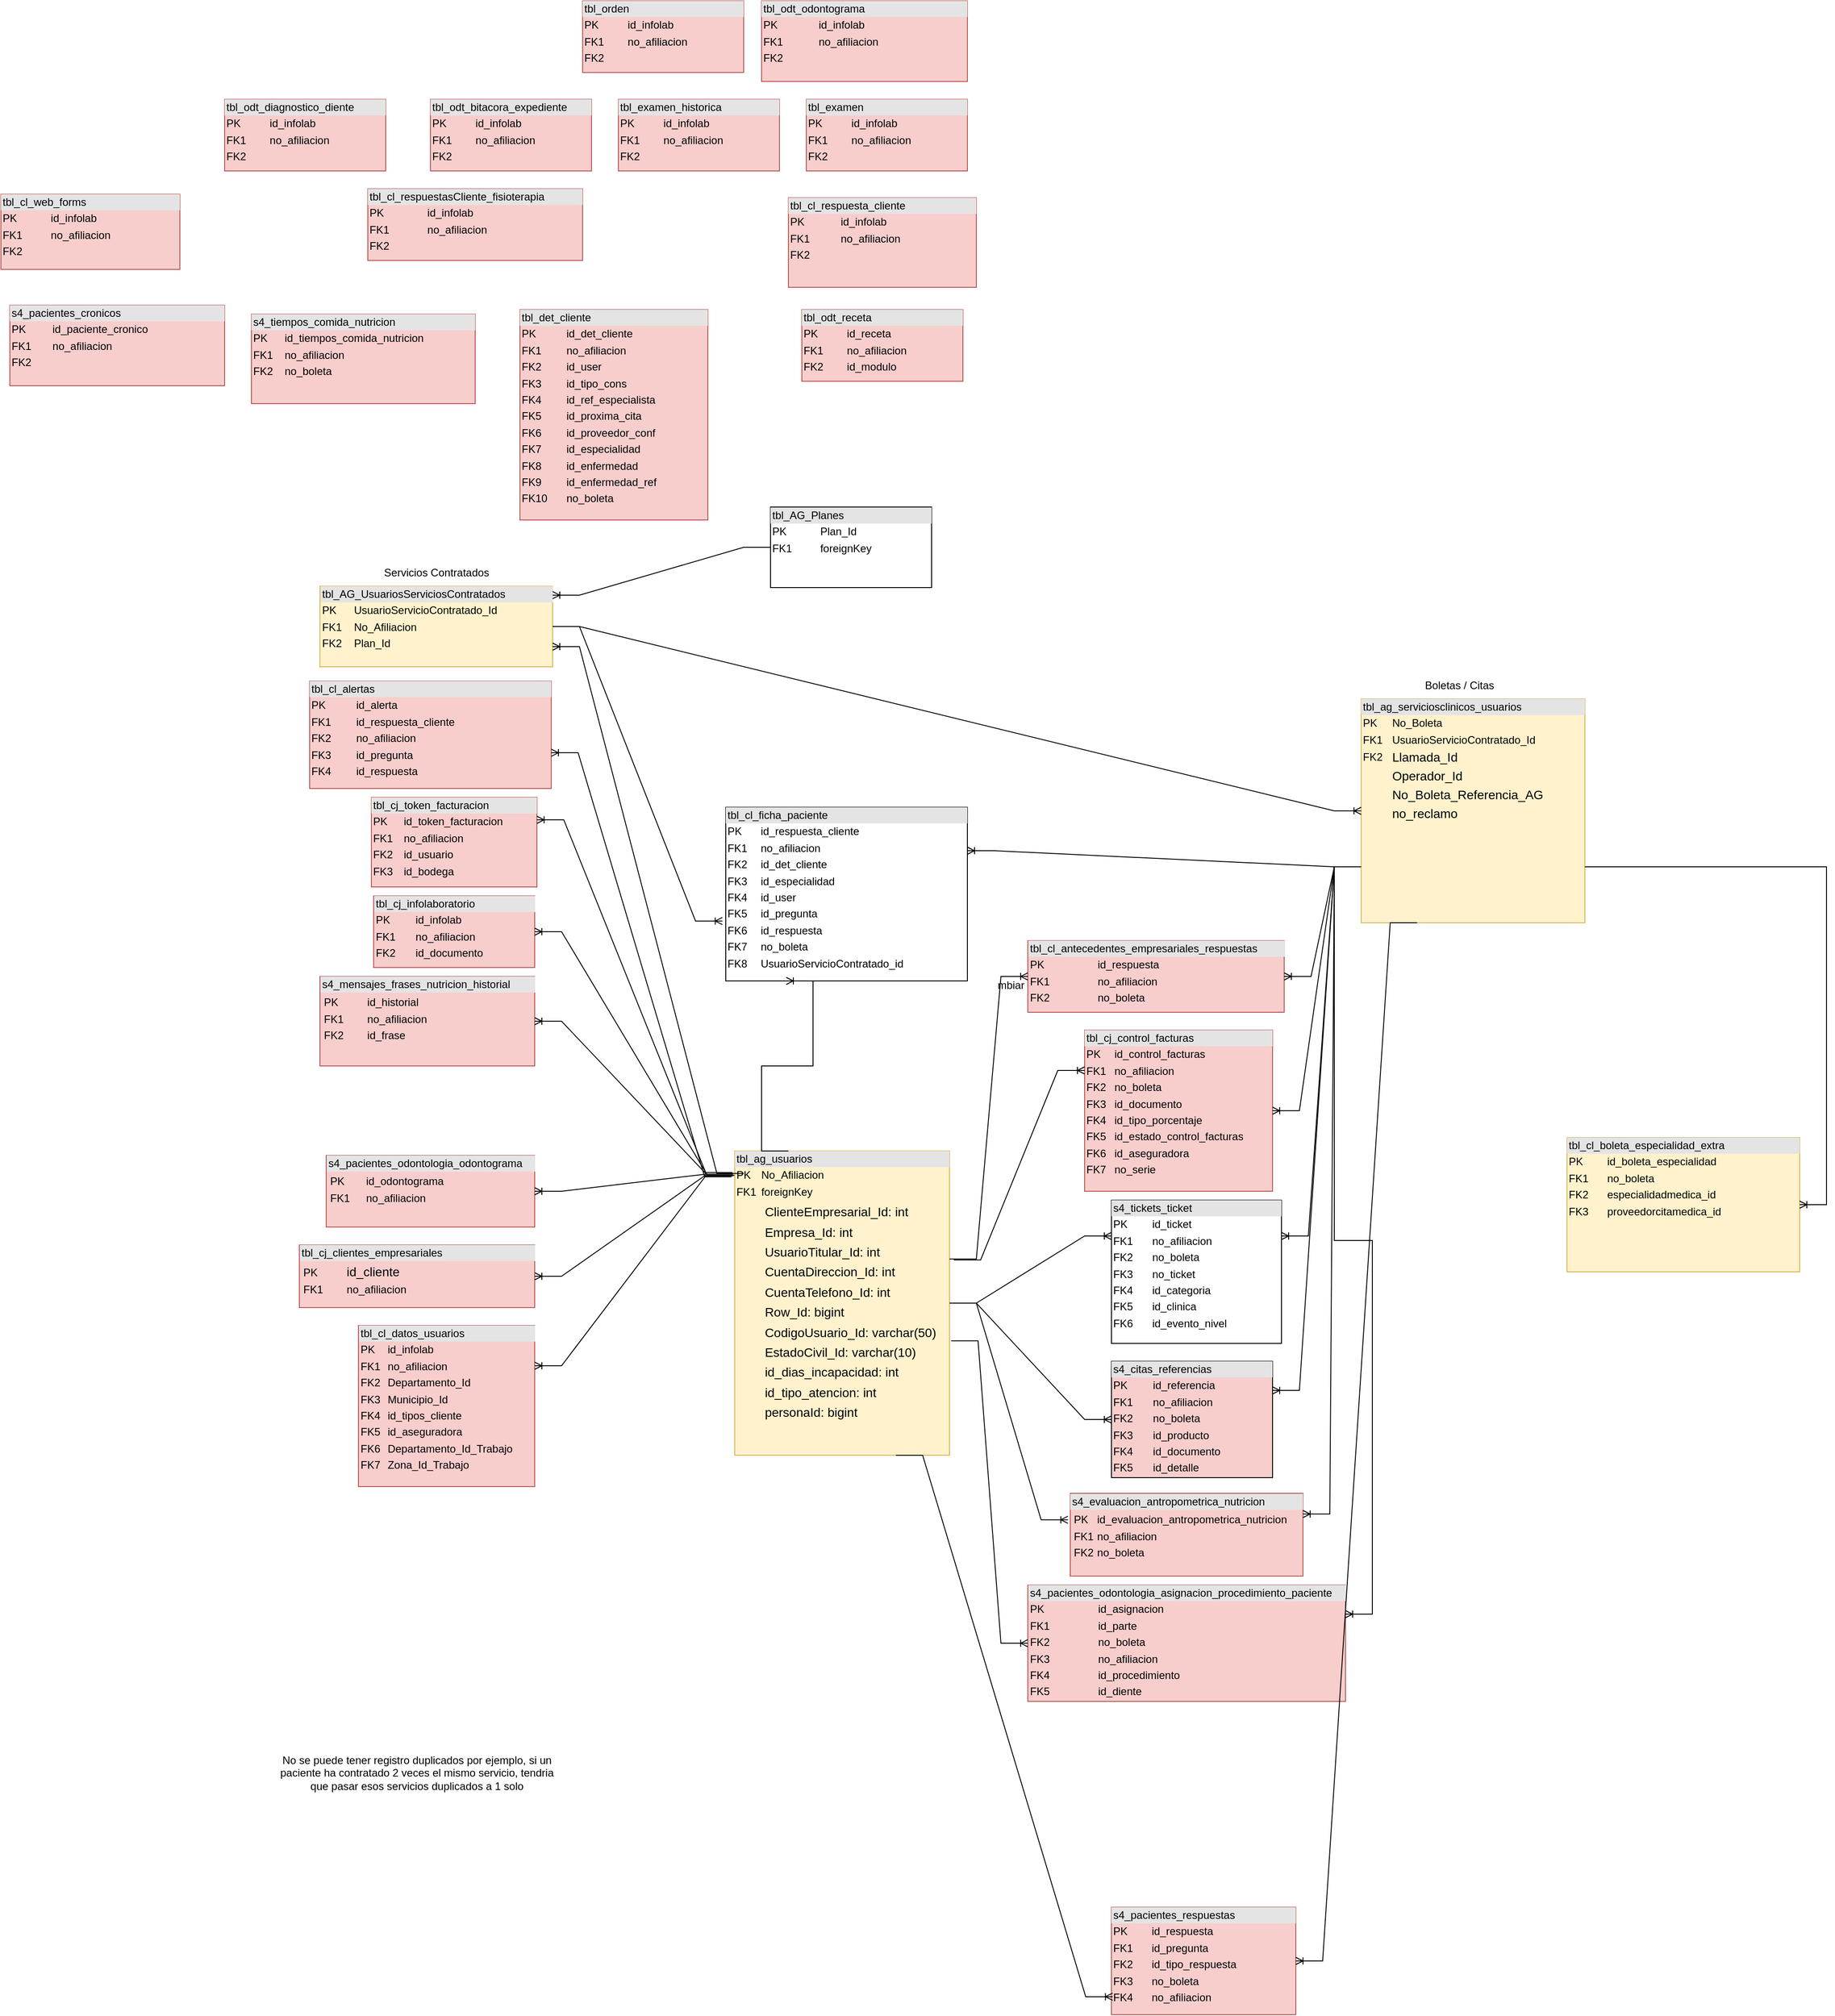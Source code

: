 <mxfile version="20.5.3" type="github" pages="2">
  <diagram id="OTTWXkD6Dgph_dhTpJjg" name="db_clinica-sosa">
    <mxGraphModel dx="2140" dy="1962" grid="1" gridSize="10" guides="1" tooltips="1" connect="1" arrows="1" fold="1" page="1" pageScale="1" pageWidth="827" pageHeight="1169" math="0" shadow="0">
      <root>
        <mxCell id="0" />
        <mxCell id="1" parent="0" />
        <mxCell id="0sj4polYT0Q2tzBZ2te_-2" value="&lt;div style=&quot;box-sizing:border-box;width:100%;background:#e4e4e4;padding:2px;&quot;&gt;tbl_AG_UsuariosServiciosContratados&lt;/div&gt;&lt;table style=&quot;width:100%;font-size:1em;&quot; cellpadding=&quot;2&quot; cellspacing=&quot;0&quot;&gt;&lt;tbody&gt;&lt;tr&gt;&lt;td&gt;PK&lt;/td&gt;&lt;td&gt;UsuarioServicioContratado_Id&lt;/td&gt;&lt;/tr&gt;&lt;tr&gt;&lt;td&gt;FK1&lt;/td&gt;&lt;td&gt;No_Afiliacion&lt;/td&gt;&lt;/tr&gt;&lt;tr&gt;&lt;td&gt;FK2&lt;/td&gt;&lt;td&gt;Plan_Id&lt;/td&gt;&lt;/tr&gt;&lt;/tbody&gt;&lt;/table&gt;" style="verticalAlign=top;align=left;overflow=fill;html=1;fillColor=#fff2cc;strokeColor=#d6b656;" parent="1" vertex="1">
          <mxGeometry x="-403.5" y="-496" width="260" height="90" as="geometry" />
        </mxCell>
        <mxCell id="0sj4polYT0Q2tzBZ2te_-3" value="&lt;div style=&quot;box-sizing:border-box;width:100%;background:#e4e4e4;padding:2px;&quot;&gt;tbl_ag_usuarios&lt;/div&gt;&lt;table style=&quot;width:100%;font-size:1em;&quot; cellpadding=&quot;2&quot; cellspacing=&quot;0&quot;&gt;&lt;tbody&gt;&lt;tr&gt;&lt;td&gt;PK&lt;/td&gt;&lt;td&gt;No_Afiliacion&lt;/td&gt;&lt;/tr&gt;&lt;tr&gt;&lt;td&gt;FK1&lt;/td&gt;&lt;td&gt;foreignKey&lt;/td&gt;&lt;/tr&gt;&lt;tr&gt;&lt;td&gt;&lt;/td&gt;&lt;td&gt;&lt;p style=&quot;font-size: 14px; margin: 0px 0px 0px 4px; line-height: 1.6;&quot;&gt;ClienteEmpresarial_Id: int&lt;br&gt;Empresa_Id: int&lt;br&gt;UsuarioTitular_Id: int&lt;br&gt;CuentaDireccion_Id: int&lt;br&gt;CuentaTelefono_Id: int&lt;br&gt;Row_Id: bigint&lt;br&gt;CodigoUsuario_Id: varchar(50)&lt;br&gt;EstadoCivil_Id: varchar(10)&lt;br&gt;id_dias_incapacidad: int&lt;br&gt;id_tipo_atencion: int&lt;br&gt;personaId: bigint&lt;br&gt;&lt;/p&gt;&lt;p style=&quot;font-size: 14px; margin: 0px 0px 0px 4px; line-height: 1.6;&quot;&gt;&lt;br&gt;&lt;/p&gt;&lt;/td&gt;&lt;/tr&gt;&lt;/tbody&gt;&lt;/table&gt;" style="verticalAlign=top;align=left;overflow=fill;html=1;fillColor=#fff2cc;strokeColor=#d6b656;" parent="1" vertex="1">
          <mxGeometry x="60" y="135" width="240" height="340" as="geometry" />
        </mxCell>
        <mxCell id="0sj4polYT0Q2tzBZ2te_-4" value="&lt;div style=&quot;box-sizing:border-box;width:100%;background:#e4e4e4;padding:2px;&quot;&gt;tbl_cl_boleta_especialidad_extra&lt;/div&gt;&lt;table style=&quot;width:100%;font-size:1em;&quot; cellpadding=&quot;2&quot; cellspacing=&quot;0&quot;&gt;&lt;tbody&gt;&lt;tr&gt;&lt;td&gt;PK&lt;/td&gt;&lt;td&gt;id_boleta_especialidad&lt;/td&gt;&lt;/tr&gt;&lt;tr&gt;&lt;td&gt;FK1&lt;/td&gt;&lt;td&gt;no_boleta&amp;nbsp;&lt;br&gt;&lt;/td&gt;&lt;/tr&gt;&lt;tr&gt;&lt;td&gt;FK2&lt;/td&gt;&lt;td&gt;especialidadmedica_id&lt;br&gt;&lt;/td&gt;&lt;/tr&gt;&lt;tr&gt;&lt;td&gt;FK3&lt;/td&gt;&lt;td&gt;proveedorcitamedica_id&lt;br&gt;&lt;/td&gt;&lt;/tr&gt;&lt;/tbody&gt;&lt;/table&gt;" style="verticalAlign=top;align=left;overflow=fill;html=1;fillColor=#fff2cc;strokeColor=#d6b656;" parent="1" vertex="1">
          <mxGeometry x="990" y="120" width="260" height="150" as="geometry" />
        </mxCell>
        <mxCell id="0sj4polYT0Q2tzBZ2te_-5" value="&lt;div style=&quot;box-sizing:border-box;width:100%;background:#e4e4e4;padding:2px;&quot;&gt;tbl_ag_serviciosclinicos_usuarios&lt;/div&gt;&lt;table style=&quot;width:100%;font-size:1em;&quot; cellpadding=&quot;2&quot; cellspacing=&quot;0&quot;&gt;&lt;tbody&gt;&lt;tr&gt;&lt;td&gt;PK&lt;/td&gt;&lt;td&gt;No_Boleta&lt;/td&gt;&lt;/tr&gt;&lt;tr&gt;&lt;td&gt;FK1&lt;/td&gt;&lt;td&gt;UsuarioServicioContratado_Id&lt;/td&gt;&lt;/tr&gt;&lt;tr&gt;&lt;td&gt;FK2&lt;/td&gt;&lt;td&gt;&lt;span style=&quot;font-size: 14px;&quot;&gt;Llamada_Id&lt;/span&gt;&lt;br&gt;&lt;/td&gt;&lt;/tr&gt;&lt;tr&gt;&lt;td&gt;&lt;br&gt;&lt;/td&gt;&lt;td&gt;&lt;span style=&quot;font-size: 14px;&quot;&gt;Operador_Id&lt;/span&gt;&lt;br&gt;&lt;/td&gt;&lt;/tr&gt;&lt;tr&gt;&lt;td&gt;&lt;br&gt;&lt;/td&gt;&lt;td&gt;&lt;span style=&quot;font-size: 14px;&quot;&gt;No_Boleta_Referencia_AG&lt;/span&gt;&lt;br&gt;&lt;/td&gt;&lt;/tr&gt;&lt;tr&gt;&lt;td&gt;&lt;br&gt;&lt;/td&gt;&lt;td&gt;&lt;span style=&quot;font-size: 14px;&quot;&gt;no_reclamo&lt;/span&gt;&lt;br&gt;&lt;/td&gt;&lt;/tr&gt;&lt;tr&gt;&lt;td&gt;&lt;br&gt;&lt;/td&gt;&lt;td&gt;&lt;br&gt;&lt;/td&gt;&lt;/tr&gt;&lt;/tbody&gt;&lt;/table&gt;" style="verticalAlign=top;align=left;overflow=fill;html=1;fillColor=#fff2cc;strokeColor=#d6b656;" parent="1" vertex="1">
          <mxGeometry x="760" y="-370" width="250" height="250" as="geometry" />
        </mxCell>
        <mxCell id="0sj4polYT0Q2tzBZ2te_-6" value="&lt;div style=&quot;box-sizing:border-box;width:100%;background:#e4e4e4;padding:2px;&quot;&gt;tbl_AG_Planes&lt;/div&gt;&lt;table style=&quot;width:100%;font-size:1em;&quot; cellpadding=&quot;2&quot; cellspacing=&quot;0&quot;&gt;&lt;tbody&gt;&lt;tr&gt;&lt;td&gt;PK&lt;/td&gt;&lt;td&gt;Plan_Id&lt;/td&gt;&lt;/tr&gt;&lt;tr&gt;&lt;td&gt;FK1&lt;/td&gt;&lt;td&gt;foreignKey&lt;/td&gt;&lt;/tr&gt;&lt;tr&gt;&lt;td&gt;&lt;/td&gt;&lt;td&gt;&lt;br&gt;&lt;/td&gt;&lt;/tr&gt;&lt;/tbody&gt;&lt;/table&gt;" style="verticalAlign=top;align=left;overflow=fill;html=1;" parent="1" vertex="1">
          <mxGeometry x="100" y="-584.5" width="180" height="90" as="geometry" />
        </mxCell>
        <mxCell id="0sj4polYT0Q2tzBZ2te_-10" value="" style="edgeStyle=entityRelationEdgeStyle;fontSize=12;html=1;endArrow=ERoneToMany;rounded=0;fontFamily=Helvetica;exitX=0.042;exitY=0.074;exitDx=0;exitDy=0;exitPerimeter=0;entryX=1;entryY=0.75;entryDx=0;entryDy=0;" parent="1" source="0sj4polYT0Q2tzBZ2te_-3" target="0sj4polYT0Q2tzBZ2te_-2" edge="1">
          <mxGeometry width="100" height="100" relative="1" as="geometry">
            <mxPoint x="360" y="460" as="sourcePoint" />
            <mxPoint x="150" y="-500" as="targetPoint" />
          </mxGeometry>
        </mxCell>
        <mxCell id="0sj4polYT0Q2tzBZ2te_-11" value="" style="edgeStyle=entityRelationEdgeStyle;fontSize=12;html=1;endArrow=ERoneToMany;rounded=0;fontFamily=Helvetica;exitX=0;exitY=0.5;exitDx=0;exitDy=0;entryX=1;entryY=0.111;entryDx=0;entryDy=0;entryPerimeter=0;" parent="1" source="0sj4polYT0Q2tzBZ2te_-6" target="0sj4polYT0Q2tzBZ2te_-2" edge="1">
          <mxGeometry width="100" height="100" relative="1" as="geometry">
            <mxPoint x="240" y="145" as="sourcePoint" />
            <mxPoint x="620" y="250" as="targetPoint" />
          </mxGeometry>
        </mxCell>
        <mxCell id="VMIj50noWAD6Xs64PwK_-1" value="" style="edgeStyle=entityRelationEdgeStyle;fontSize=12;html=1;endArrow=ERoneToMany;rounded=0;fontFamily=Helvetica;entryX=0;entryY=0.5;entryDx=0;entryDy=0;exitX=1;exitY=0.5;exitDx=0;exitDy=0;" parent="1" source="0sj4polYT0Q2tzBZ2te_-2" target="0sj4polYT0Q2tzBZ2te_-5" edge="1">
          <mxGeometry width="100" height="100" relative="1" as="geometry">
            <mxPoint x="-60" y="-490" as="sourcePoint" />
            <mxPoint x="294" y="255" as="targetPoint" />
          </mxGeometry>
        </mxCell>
        <mxCell id="PtzBdT6DV-icyBZwdjJ4-1" value="" style="edgeStyle=entityRelationEdgeStyle;fontSize=12;html=1;endArrow=ERoneToMany;rounded=0;fontFamily=Helvetica;exitX=1;exitY=0.75;exitDx=0;exitDy=0;" parent="1" source="0sj4polYT0Q2tzBZ2te_-5" target="0sj4polYT0Q2tzBZ2te_-4" edge="1">
          <mxGeometry width="100" height="100" relative="1" as="geometry">
            <mxPoint x="630" y="237.5" as="sourcePoint" />
            <mxPoint x="690" y="380" as="targetPoint" />
          </mxGeometry>
        </mxCell>
        <mxCell id="5x5jpyiDWJXVje6xxp4H-1" value="&lt;span style=&quot;&quot;&gt;No se puede tener registro duplicados por ejemplo, si un paciente ha contratado 2 veces el mismo servicio, tendria que pasar esos servicios duplicados a 1 solo&lt;/span&gt;" style="text;html=1;strokeColor=none;fillColor=none;align=center;verticalAlign=middle;whiteSpace=wrap;rounded=0;labelBackgroundColor=#FFFFFF;" parent="1" vertex="1">
          <mxGeometry x="-460" y="800" width="330" height="60" as="geometry" />
        </mxCell>
        <mxCell id="IRyy3WUeMEf7b266sDXI-2" value="Servicios Contratados" style="text;html=1;strokeColor=none;fillColor=none;align=center;verticalAlign=middle;whiteSpace=wrap;rounded=0;" parent="1" vertex="1">
          <mxGeometry x="-373.5" y="-526" width="200" height="30" as="geometry" />
        </mxCell>
        <mxCell id="IRyy3WUeMEf7b266sDXI-3" value="Boletas / Citas" style="text;html=1;strokeColor=none;fillColor=none;align=center;verticalAlign=middle;whiteSpace=wrap;rounded=0;" parent="1" vertex="1">
          <mxGeometry x="770" y="-400" width="200" height="30" as="geometry" />
        </mxCell>
        <mxCell id="9kQKCOfQMe1rxH2DIoAf-1" value="&lt;div style=&quot;box-sizing: border-box; width: 100%; background: rgb(228, 228, 228); padding: 2px;&quot;&gt;&lt;font style=&quot;font-size: 12px;&quot;&gt;s4_citas_referencias&lt;/font&gt;&lt;/div&gt;&lt;table style=&quot;width: 100%;&quot; cellpadding=&quot;2&quot; cellspacing=&quot;0&quot;&gt;&lt;tbody&gt;&lt;tr&gt;&lt;td&gt;&lt;font style=&quot;font-size: 12px;&quot;&gt;PK&lt;/font&gt;&lt;/td&gt;&lt;td&gt;&lt;font style=&quot;font-size: 12px;&quot;&gt;id_referencia&lt;br style=&quot;&quot;&gt;&lt;/font&gt;&lt;/td&gt;&lt;/tr&gt;&lt;tr&gt;&lt;td&gt;&lt;font style=&quot;font-size: 12px;&quot;&gt;FK1&lt;/font&gt;&lt;/td&gt;&lt;td&gt;&lt;font style=&quot;font-size: 12px;&quot;&gt;no_afiliacion&lt;br&gt;&lt;/font&gt;&lt;/td&gt;&lt;/tr&gt;&lt;tr&gt;&lt;td&gt;&lt;font style=&quot;font-size: 12px;&quot;&gt;FK2&lt;/font&gt;&lt;/td&gt;&lt;td&gt;&lt;font style=&quot;font-size: 12px;&quot;&gt;no_boleta&lt;br&gt;&lt;/font&gt;&lt;/td&gt;&lt;/tr&gt;&lt;tr&gt;&lt;td&gt;FK3&lt;/td&gt;&lt;td&gt;id_producto&lt;/td&gt;&lt;/tr&gt;&lt;tr&gt;&lt;td&gt;FK4&lt;/td&gt;&lt;td&gt;id_documento&lt;/td&gt;&lt;/tr&gt;&lt;tr&gt;&lt;td&gt;FK5&lt;/td&gt;&lt;td&gt;id_detalle&lt;/td&gt;&lt;/tr&gt;&lt;tr&gt;&lt;td&gt;&lt;br&gt;&lt;/td&gt;&lt;td&gt;&lt;br&gt;&lt;/td&gt;&lt;/tr&gt;&lt;tr&gt;&lt;td&gt;&lt;br&gt;&lt;/td&gt;&lt;td&gt;&lt;br&gt;&lt;/td&gt;&lt;/tr&gt;&lt;/tbody&gt;&lt;/table&gt;" style="verticalAlign=top;align=left;overflow=fill;html=1;rounded=0;glass=0;strokeWidth=1;strokeColor=#000000;fillColor=#f8cecc;" parent="1" vertex="1">
          <mxGeometry x="481" y="370" width="180" height="130" as="geometry" />
        </mxCell>
        <mxCell id="5sv_64lvKG9OPjl2rONw-3" value="" style="edgeStyle=entityRelationEdgeStyle;fontSize=12;html=1;endArrow=ERoneToMany;rounded=0;fontFamily=Helvetica;exitX=1;exitY=0.5;exitDx=0;exitDy=0;entryX=0;entryY=0.5;entryDx=0;entryDy=0;" parent="1" source="0sj4polYT0Q2tzBZ2te_-3" target="9kQKCOfQMe1rxH2DIoAf-1" edge="1">
          <mxGeometry width="100" height="100" relative="1" as="geometry">
            <mxPoint x="320" y="355" as="sourcePoint" />
            <mxPoint x="390" y="300" as="targetPoint" />
          </mxGeometry>
        </mxCell>
        <mxCell id="5sv_64lvKG9OPjl2rONw-4" value="" style="edgeStyle=entityRelationEdgeStyle;fontSize=12;html=1;endArrow=ERoneToMany;rounded=0;fontFamily=Helvetica;exitX=0;exitY=0.75;exitDx=0;exitDy=0;entryX=1;entryY=0.25;entryDx=0;entryDy=0;" parent="1" source="0sj4polYT0Q2tzBZ2te_-5" target="9kQKCOfQMe1rxH2DIoAf-1" edge="1">
          <mxGeometry width="100" height="100" relative="1" as="geometry">
            <mxPoint x="310" y="280" as="sourcePoint" />
            <mxPoint x="380" y="225" as="targetPoint" />
          </mxGeometry>
        </mxCell>
        <mxCell id="XapBCsyEMiatAKyCnpkl-1" value="&lt;div style=&quot;box-sizing:border-box;width:100%;background:#e4e4e4;padding:2px;&quot;&gt;s4_evaluacion_antropometrica_nutricion&lt;/div&gt;&lt;table style=&quot;width:100%;font-size:1em;&quot; cellpadding=&quot;2&quot; cellspacing=&quot;0&quot;&gt;&lt;tbody&gt;&lt;tr&gt;&lt;td&gt;&lt;table style=&quot;width: 180px;&quot; cellpadding=&quot;2&quot; cellspacing=&quot;0&quot;&gt;&lt;tbody&gt;&lt;tr&gt;&lt;td&gt;PK&lt;/td&gt;&lt;td&gt;&lt;span style=&quot;&quot;&gt;id_evaluacion_antropometrica_nutricion&lt;/span&gt;&lt;/td&gt;&lt;/tr&gt;&lt;tr&gt;&lt;td&gt;FK1&lt;/td&gt;&lt;td&gt;no_afiliacion&lt;br&gt;&lt;/td&gt;&lt;/tr&gt;&lt;tr&gt;&lt;td&gt;FK2&lt;/td&gt;&lt;td&gt;no_boleta&lt;br&gt;&lt;/td&gt;&lt;/tr&gt;&lt;tr&gt;&lt;td&gt;&lt;br&gt;&lt;/td&gt;&lt;td&gt;&lt;br&gt;&lt;/td&gt;&lt;/tr&gt;&lt;/tbody&gt;&lt;/table&gt;&lt;/td&gt;&lt;td&gt;&lt;br&gt;&lt;/td&gt;&lt;/tr&gt;&lt;tr&gt;&lt;td&gt;&lt;/td&gt;&lt;td&gt;&lt;br&gt;&lt;/td&gt;&lt;/tr&gt;&lt;/tbody&gt;&lt;/table&gt;" style="verticalAlign=top;align=left;overflow=fill;html=1;fillColor=#f8cecc;strokeColor=#b85450;" parent="1" vertex="1">
          <mxGeometry x="435" y="517.5" width="260" height="92.5" as="geometry" />
        </mxCell>
        <mxCell id="XapBCsyEMiatAKyCnpkl-3" value="" style="edgeStyle=entityRelationEdgeStyle;fontSize=12;html=1;endArrow=ERoneToMany;rounded=0;fontFamily=Helvetica;entryX=1;entryY=0.25;entryDx=0;entryDy=0;exitX=0;exitY=0.75;exitDx=0;exitDy=0;" parent="1" source="0sj4polYT0Q2tzBZ2te_-5" target="XapBCsyEMiatAKyCnpkl-1" edge="1">
          <mxGeometry width="100" height="100" relative="1" as="geometry">
            <mxPoint x="880" y="420" as="sourcePoint" />
            <mxPoint x="620" y="520" as="targetPoint" />
          </mxGeometry>
        </mxCell>
        <mxCell id="XapBCsyEMiatAKyCnpkl-4" value="" style="edgeStyle=entityRelationEdgeStyle;fontSize=12;html=1;endArrow=ERoneToMany;rounded=0;fontFamily=Helvetica;exitX=1;exitY=0.5;exitDx=0;exitDy=0;entryX=-0.01;entryY=0.32;entryDx=0;entryDy=0;entryPerimeter=0;" parent="1" source="0sj4polYT0Q2tzBZ2te_-3" target="XapBCsyEMiatAKyCnpkl-1" edge="1">
          <mxGeometry width="100" height="100" relative="1" as="geometry">
            <mxPoint x="300" y="270" as="sourcePoint" />
            <mxPoint x="440" y="560" as="targetPoint" />
          </mxGeometry>
        </mxCell>
        <mxCell id="XapBCsyEMiatAKyCnpkl-5" value="&lt;div style=&quot;box-sizing: border-box; width: 100%; background: rgb(228, 228, 228); padding: 2px;&quot;&gt;&lt;font style=&quot;font-size: 12px;&quot;&gt;s4_mensajes_frases_nutricion_historial&lt;/font&gt;&lt;/div&gt;&lt;table style=&quot;width: 100%;&quot; cellpadding=&quot;2&quot; cellspacing=&quot;0&quot;&gt;&lt;tbody&gt;&lt;tr&gt;&lt;td&gt;&lt;table style=&quot;width: 180px;&quot; cellpadding=&quot;2&quot; cellspacing=&quot;0&quot;&gt;&lt;tbody&gt;&lt;tr&gt;&lt;td&gt;&lt;font style=&quot;font-size: 12px;&quot;&gt;PK&lt;/font&gt;&lt;/td&gt;&lt;td&gt;&lt;font style=&quot;font-size: 12px;&quot;&gt;id_historial&lt;/font&gt;&lt;/td&gt;&lt;/tr&gt;&lt;tr&gt;&lt;td&gt;&lt;font style=&quot;font-size: 12px;&quot;&gt;FK1&lt;/font&gt;&lt;/td&gt;&lt;td&gt;&lt;font style=&quot;font-size: 12px;&quot;&gt;no_afiliacion&lt;br&gt;&lt;/font&gt;&lt;/td&gt;&lt;/tr&gt;&lt;tr&gt;&lt;td&gt;&lt;font style=&quot;font-size: 12px;&quot;&gt;FK2&lt;/font&gt;&lt;/td&gt;&lt;td&gt;&lt;font style=&quot;font-size: 12px;&quot;&gt;id_frase&lt;/font&gt;&lt;br&gt;&lt;/td&gt;&lt;/tr&gt;&lt;tr&gt;&lt;td&gt;&lt;br&gt;&lt;/td&gt;&lt;td&gt;&lt;br&gt;&lt;/td&gt;&lt;/tr&gt;&lt;/tbody&gt;&lt;/table&gt;&lt;/td&gt;&lt;td&gt;&lt;br&gt;&lt;/td&gt;&lt;/tr&gt;&lt;tr&gt;&lt;td&gt;&lt;/td&gt;&lt;td&gt;&lt;br&gt;&lt;/td&gt;&lt;/tr&gt;&lt;/tbody&gt;&lt;/table&gt;" style="verticalAlign=top;align=left;overflow=fill;html=1;fillColor=#f8cecc;strokeColor=#b85450;" parent="1" vertex="1">
          <mxGeometry x="-403.5" y="-60" width="240" height="100" as="geometry" />
        </mxCell>
        <mxCell id="XapBCsyEMiatAKyCnpkl-6" value="" style="edgeStyle=entityRelationEdgeStyle;fontSize=12;html=1;endArrow=ERoneToMany;rounded=0;fontFamily=Helvetica;exitX=-0.002;exitY=0.08;exitDx=0;exitDy=0;exitPerimeter=0;" parent="1" source="0sj4polYT0Q2tzBZ2te_-3" target="XapBCsyEMiatAKyCnpkl-5" edge="1">
          <mxGeometry width="100" height="100" relative="1" as="geometry">
            <mxPoint x="300" y="270" as="sourcePoint" />
            <mxPoint x="370" y="215" as="targetPoint" />
          </mxGeometry>
        </mxCell>
        <mxCell id="XapBCsyEMiatAKyCnpkl-9" value="&lt;div style=&quot;box-sizing: border-box; width: 100%; background: rgb(228, 228, 228); padding: 2px;&quot;&gt;&lt;font style=&quot;font-size: 12px;&quot;&gt;s4_pacientes_odontologia_asignacion_procedimiento_paciente&lt;/font&gt;&lt;/div&gt;&lt;table style=&quot;width: 100%;&quot; cellpadding=&quot;2&quot; cellspacing=&quot;0&quot;&gt;&lt;tbody&gt;&lt;tr&gt;&lt;td&gt;&lt;font style=&quot;font-size: 12px;&quot;&gt;PK&lt;/font&gt;&lt;/td&gt;&lt;td&gt;&lt;font style=&quot;font-size: 12px;&quot;&gt;id_asignacion&lt;br style=&quot;&quot;&gt;&lt;/font&gt;&lt;/td&gt;&lt;/tr&gt;&lt;tr&gt;&lt;td&gt;&lt;font style=&quot;font-size: 12px;&quot;&gt;FK1&lt;/font&gt;&lt;/td&gt;&lt;td&gt;&lt;font style=&quot;font-size: 12px;&quot;&gt;id_parte&lt;br&gt;&lt;/font&gt;&lt;/td&gt;&lt;/tr&gt;&lt;tr&gt;&lt;td&gt;&lt;font style=&quot;font-size: 12px;&quot;&gt;FK2&lt;/font&gt;&lt;/td&gt;&lt;td&gt;&lt;font style=&quot;font-size: 12px;&quot;&gt;no_boleta&lt;br&gt;&lt;/font&gt;&lt;/td&gt;&lt;/tr&gt;&lt;tr&gt;&lt;td&gt;&lt;font style=&quot;font-size: 12px;&quot;&gt;FK3&lt;/font&gt;&lt;/td&gt;&lt;td&gt;&lt;font style=&quot;font-size: 12px;&quot;&gt;no_afiliacion&lt;br&gt;&lt;/font&gt;&lt;/td&gt;&lt;/tr&gt;&lt;tr&gt;&lt;td&gt;&lt;font style=&quot;font-size: 12px;&quot;&gt;FK4&lt;/font&gt;&lt;/td&gt;&lt;td&gt;&lt;font style=&quot;font-size: 12px;&quot;&gt;id_procedimiento&lt;br&gt;&lt;/font&gt;&lt;/td&gt;&lt;/tr&gt;&lt;tr&gt;&lt;td&gt;&lt;font style=&quot;font-size: 12px;&quot;&gt;FK5&lt;/font&gt;&lt;/td&gt;&lt;td&gt;&lt;font style=&quot;font-size: 12px;&quot;&gt;id_diente&lt;/font&gt;&lt;br&gt;&lt;/td&gt;&lt;/tr&gt;&lt;tr&gt;&lt;td&gt;&lt;br&gt;&lt;/td&gt;&lt;td&gt;&lt;br&gt;&lt;/td&gt;&lt;/tr&gt;&lt;tr&gt;&lt;td&gt;&lt;br&gt;&lt;/td&gt;&lt;td&gt;&lt;br&gt;&lt;/td&gt;&lt;/tr&gt;&lt;/tbody&gt;&lt;/table&gt;" style="verticalAlign=top;align=left;overflow=fill;html=1;fillColor=#f8cecc;strokeColor=#b85450;" parent="1" vertex="1">
          <mxGeometry x="387.5" y="620" width="355" height="130" as="geometry" />
        </mxCell>
        <mxCell id="XapBCsyEMiatAKyCnpkl-10" value="" style="edgeStyle=entityRelationEdgeStyle;fontSize=12;html=1;endArrow=ERoneToMany;rounded=0;fontFamily=Helvetica;entryX=1;entryY=0.25;entryDx=0;entryDy=0;exitX=0;exitY=0.75;exitDx=0;exitDy=0;" parent="1" source="0sj4polYT0Q2tzBZ2te_-5" target="XapBCsyEMiatAKyCnpkl-9" edge="1">
          <mxGeometry width="100" height="100" relative="1" as="geometry">
            <mxPoint x="870" y="470" as="sourcePoint" />
            <mxPoint x="770" y="710" as="targetPoint" />
          </mxGeometry>
        </mxCell>
        <mxCell id="XapBCsyEMiatAKyCnpkl-11" value="" style="edgeStyle=entityRelationEdgeStyle;fontSize=12;html=1;endArrow=ERoneToMany;rounded=0;fontFamily=Helvetica;exitX=1.008;exitY=0.624;exitDx=0;exitDy=0;exitPerimeter=0;" parent="1" source="0sj4polYT0Q2tzBZ2te_-3" target="XapBCsyEMiatAKyCnpkl-9" edge="1">
          <mxGeometry width="100" height="100" relative="1" as="geometry">
            <mxPoint x="290" y="260" as="sourcePoint" />
            <mxPoint x="372.1" y="582" as="targetPoint" />
          </mxGeometry>
        </mxCell>
        <mxCell id="XapBCsyEMiatAKyCnpkl-12" value="&lt;div style=&quot;box-sizing: border-box; width: 100%; background: rgb(228, 228, 228); padding: 2px;&quot;&gt;&lt;font style=&quot;font-size: 12px;&quot;&gt;s4_pacientes_odontologia_odontograma&lt;/font&gt;&lt;/div&gt;&lt;table style=&quot;width: 100%;&quot; cellpadding=&quot;2&quot; cellspacing=&quot;0&quot;&gt;&lt;tbody&gt;&lt;tr&gt;&lt;td&gt;&lt;table style=&quot;width: 180px;&quot; cellpadding=&quot;2&quot; cellspacing=&quot;0&quot;&gt;&lt;tbody&gt;&lt;tr&gt;&lt;td&gt;&lt;font style=&quot;font-size: 12px;&quot;&gt;PK&lt;/font&gt;&lt;/td&gt;&lt;td&gt;&lt;font style=&quot;font-size: 12px;&quot;&gt;id_odontograma&lt;br&gt;&lt;/font&gt;&lt;/td&gt;&lt;/tr&gt;&lt;tr&gt;&lt;td&gt;&lt;font style=&quot;font-size: 12px;&quot;&gt;FK1&lt;/font&gt;&lt;/td&gt;&lt;td&gt;&lt;font style=&quot;font-size: 12px;&quot;&gt;no_afiliacion&lt;br&gt;&lt;/font&gt;&lt;/td&gt;&lt;/tr&gt;&lt;tr&gt;&lt;td&gt;&lt;br&gt;&lt;/td&gt;&lt;td&gt;&lt;/td&gt;&lt;/tr&gt;&lt;/tbody&gt;&lt;/table&gt;&lt;/td&gt;&lt;td&gt;&lt;font style=&quot;font-size: 12px;&quot;&gt;&lt;br&gt;&lt;/font&gt;&lt;/td&gt;&lt;/tr&gt;&lt;tr&gt;&lt;td&gt;&lt;/td&gt;&lt;td&gt;&lt;font style=&quot;font-size: 12px;&quot;&gt;&lt;br&gt;&lt;/font&gt;&lt;/td&gt;&lt;/tr&gt;&lt;/tbody&gt;&lt;/table&gt;" style="verticalAlign=top;align=left;overflow=fill;html=1;fillColor=#f8cecc;strokeColor=#b85450;" parent="1" vertex="1">
          <mxGeometry x="-396.5" y="140" width="233" height="80" as="geometry" />
        </mxCell>
        <mxCell id="XapBCsyEMiatAKyCnpkl-13" value="" style="edgeStyle=entityRelationEdgeStyle;fontSize=12;html=1;endArrow=ERoneToMany;rounded=0;fontFamily=Helvetica;exitX=-0.008;exitY=0.076;exitDx=0;exitDy=0;exitPerimeter=0;entryX=1;entryY=0.5;entryDx=0;entryDy=0;" parent="1" source="0sj4polYT0Q2tzBZ2te_-3" target="XapBCsyEMiatAKyCnpkl-12" edge="1">
          <mxGeometry width="100" height="100" relative="1" as="geometry">
            <mxPoint x="59.04" y="125.84" as="sourcePoint" />
            <mxPoint y="-10" as="targetPoint" />
          </mxGeometry>
        </mxCell>
        <mxCell id="XapBCsyEMiatAKyCnpkl-14" value="&lt;div style=&quot;box-sizing: border-box; width: 100%; background: rgb(228, 228, 228); padding: 2px;&quot;&gt;s4_pacientes_respuestas&lt;br&gt;&lt;/div&gt;&lt;table style=&quot;width: 100%;&quot; cellpadding=&quot;2&quot; cellspacing=&quot;0&quot;&gt;&lt;tbody&gt;&lt;tr&gt;&lt;td&gt;&lt;font style=&quot;font-size: 12px;&quot;&gt;PK&lt;/font&gt;&lt;/td&gt;&lt;td&gt;&lt;font style=&quot;font-size: 12px;&quot;&gt;id_respuesta&lt;br style=&quot;&quot;&gt;&lt;/font&gt;&lt;/td&gt;&lt;/tr&gt;&lt;tr&gt;&lt;td&gt;&lt;font style=&quot;font-size: 12px;&quot;&gt;FK1&lt;/font&gt;&lt;/td&gt;&lt;td&gt;&lt;font style=&quot;font-size: 12px;&quot;&gt;id_pregunta&lt;br&gt;&lt;/font&gt;&lt;/td&gt;&lt;/tr&gt;&lt;tr&gt;&lt;td&gt;&lt;font style=&quot;font-size: 12px;&quot;&gt;FK2&lt;/font&gt;&lt;/td&gt;&lt;td&gt;&lt;font style=&quot;font-size: 12px;&quot;&gt;id_tipo_respuesta&lt;br&gt;&lt;/font&gt;&lt;/td&gt;&lt;/tr&gt;&lt;tr&gt;&lt;td&gt;FK3&lt;/td&gt;&lt;td&gt;no_boleta&lt;/td&gt;&lt;/tr&gt;&lt;tr&gt;&lt;td&gt;FK4&lt;/td&gt;&lt;td&gt;no_afiliacion&lt;/td&gt;&lt;/tr&gt;&lt;tr&gt;&lt;td&gt;&lt;br&gt;&lt;/td&gt;&lt;td&gt;&lt;br&gt;&lt;/td&gt;&lt;/tr&gt;&lt;tr&gt;&lt;td&gt;&lt;br&gt;&lt;/td&gt;&lt;td&gt;&lt;br&gt;&lt;/td&gt;&lt;/tr&gt;&lt;tr&gt;&lt;td&gt;&lt;br&gt;&lt;/td&gt;&lt;td&gt;&lt;br&gt;&lt;/td&gt;&lt;/tr&gt;&lt;/tbody&gt;&lt;/table&gt;" style="verticalAlign=top;align=left;overflow=fill;html=1;fillColor=#f8cecc;strokeColor=#b85450;" parent="1" vertex="1">
          <mxGeometry x="481" y="980" width="206" height="120" as="geometry" />
        </mxCell>
        <mxCell id="XapBCsyEMiatAKyCnpkl-15" value="" style="edgeStyle=entityRelationEdgeStyle;fontSize=12;html=1;endArrow=ERoneToMany;rounded=0;fontFamily=Helvetica;entryX=0.006;entryY=0.833;entryDx=0;entryDy=0;entryPerimeter=0;exitX=0.75;exitY=1;exitDx=0;exitDy=0;" parent="1" source="0sj4polYT0Q2tzBZ2te_-3" target="XapBCsyEMiatAKyCnpkl-14" edge="1">
          <mxGeometry width="100" height="100" relative="1" as="geometry">
            <mxPoint x="320" y="370" as="sourcePoint" />
            <mxPoint x="397.5" y="700" as="targetPoint" />
          </mxGeometry>
        </mxCell>
        <mxCell id="XapBCsyEMiatAKyCnpkl-16" value="" style="edgeStyle=entityRelationEdgeStyle;fontSize=12;html=1;endArrow=ERoneToMany;rounded=0;fontFamily=Helvetica;exitX=0.25;exitY=1;exitDx=0;exitDy=0;" parent="1" source="0sj4polYT0Q2tzBZ2te_-5" target="XapBCsyEMiatAKyCnpkl-14" edge="1">
          <mxGeometry width="100" height="100" relative="1" as="geometry">
            <mxPoint x="900" y="390" as="sourcePoint" />
            <mxPoint x="752.5" y="665" as="targetPoint" />
          </mxGeometry>
        </mxCell>
        <mxCell id="XapBCsyEMiatAKyCnpkl-17" value="&lt;div style=&quot;box-sizing: border-box; width: 100%; background: rgb(228, 228, 228); padding: 2px;&quot;&gt;&lt;font style=&quot;font-size: 12px;&quot;&gt;s4_tickets_ticket&lt;/font&gt;&lt;/div&gt;&lt;table style=&quot;width: 100%;&quot; cellpadding=&quot;2&quot; cellspacing=&quot;0&quot;&gt;&lt;tbody&gt;&lt;tr&gt;&lt;td&gt;&lt;font style=&quot;font-size: 12px;&quot;&gt;PK&lt;/font&gt;&lt;/td&gt;&lt;td&gt;&lt;font style=&quot;font-size: 12px;&quot;&gt;id_ticket&lt;/font&gt;&lt;/td&gt;&lt;/tr&gt;&lt;tr&gt;&lt;td&gt;&lt;font style=&quot;font-size: 12px;&quot;&gt;FK1&lt;/font&gt;&lt;/td&gt;&lt;td&gt;&lt;font style=&quot;font-size: 12px;&quot;&gt;no_afiliacion&lt;br&gt;&lt;/font&gt;&lt;/td&gt;&lt;/tr&gt;&lt;tr&gt;&lt;td&gt;&lt;font style=&quot;font-size: 12px;&quot;&gt;FK2&lt;/font&gt;&lt;/td&gt;&lt;td&gt;&lt;font style=&quot;font-size: 12px;&quot;&gt;no_boleta&lt;br&gt;&lt;/font&gt;&lt;/td&gt;&lt;/tr&gt;&lt;tr&gt;&lt;td&gt;&lt;font style=&quot;font-size: 12px;&quot;&gt;FK3&lt;/font&gt;&lt;/td&gt;&lt;td&gt;&lt;font style=&quot;font-size: 12px;&quot;&gt;no_ticket&lt;br&gt;&lt;/font&gt;&lt;/td&gt;&lt;/tr&gt;&lt;tr&gt;&lt;td&gt;&lt;font style=&quot;font-size: 12px;&quot;&gt;FK4&lt;/font&gt;&lt;/td&gt;&lt;td&gt;&lt;font style=&quot;font-size: 12px;&quot;&gt;id_categoria&lt;br&gt;&lt;/font&gt;&lt;/td&gt;&lt;/tr&gt;&lt;tr&gt;&lt;td&gt;&lt;font style=&quot;font-size: 12px;&quot;&gt;FK5&lt;/font&gt;&lt;/td&gt;&lt;td&gt;&lt;font style=&quot;font-size: 12px;&quot;&gt;id_clinica&lt;br&gt;&lt;/font&gt;&lt;/td&gt;&lt;/tr&gt;&lt;tr&gt;&lt;td&gt;&lt;font style=&quot;font-size: 12px;&quot;&gt;FK6&lt;/font&gt;&lt;/td&gt;&lt;td&gt;&lt;font style=&quot;font-size: 12px;&quot;&gt;id_evento_nivel&lt;/font&gt;&lt;br&gt;&lt;/td&gt;&lt;/tr&gt;&lt;tr&gt;&lt;td&gt;&lt;br&gt;&lt;/td&gt;&lt;td&gt;&lt;br&gt;&lt;/td&gt;&lt;/tr&gt;&lt;/tbody&gt;&lt;/table&gt;" style="verticalAlign=top;align=left;overflow=fill;html=1;" parent="1" vertex="1">
          <mxGeometry x="481" y="190" width="190" height="160" as="geometry" />
        </mxCell>
        <mxCell id="XapBCsyEMiatAKyCnpkl-18" value="" style="edgeStyle=entityRelationEdgeStyle;fontSize=12;html=1;endArrow=ERoneToMany;rounded=0;fontFamily=Helvetica;exitX=1;exitY=0.5;exitDx=0;exitDy=0;entryX=0;entryY=0.25;entryDx=0;entryDy=0;" parent="1" source="0sj4polYT0Q2tzBZ2te_-3" target="XapBCsyEMiatAKyCnpkl-17" edge="1">
          <mxGeometry width="100" height="100" relative="1" as="geometry">
            <mxPoint x="300" y="270" as="sourcePoint" />
            <mxPoint x="491" y="445" as="targetPoint" />
          </mxGeometry>
        </mxCell>
        <mxCell id="XapBCsyEMiatAKyCnpkl-19" value="" style="edgeStyle=entityRelationEdgeStyle;fontSize=12;html=1;endArrow=ERoneToMany;rounded=0;fontFamily=Helvetica;exitX=0;exitY=0.75;exitDx=0;exitDy=0;entryX=1;entryY=0.25;entryDx=0;entryDy=0;" parent="1" source="0sj4polYT0Q2tzBZ2te_-5" target="XapBCsyEMiatAKyCnpkl-17" edge="1">
          <mxGeometry width="100" height="100" relative="1" as="geometry">
            <mxPoint x="880" y="180" as="sourcePoint" />
            <mxPoint x="671" y="412.5" as="targetPoint" />
          </mxGeometry>
        </mxCell>
        <mxCell id="XapBCsyEMiatAKyCnpkl-20" value="&lt;div style=&quot;box-sizing:border-box;width:100%;background:#e4e4e4;padding:2px;&quot;&gt;tbl_cj_clientes_empresariales&lt;/div&gt;&lt;table style=&quot;width:100%;font-size:1em;&quot; cellpadding=&quot;2&quot; cellspacing=&quot;0&quot;&gt;&lt;tbody&gt;&lt;tr&gt;&lt;td&gt;&lt;table style=&quot;width: 180px;&quot; cellpadding=&quot;2&quot; cellspacing=&quot;0&quot;&gt;&lt;tbody&gt;&lt;tr&gt;&lt;td&gt;PK&lt;/td&gt;&lt;td&gt;&lt;span style=&quot;font-size: 14px;&quot;&gt;id_cliente&lt;/span&gt;&lt;br&gt;&lt;/td&gt;&lt;/tr&gt;&lt;tr&gt;&lt;td&gt;FK1&lt;/td&gt;&lt;td&gt;no_afiliacion&lt;br&gt;&lt;/td&gt;&lt;/tr&gt;&lt;tr&gt;&lt;td&gt;&lt;br&gt;&lt;/td&gt;&lt;td&gt;&lt;/td&gt;&lt;/tr&gt;&lt;/tbody&gt;&lt;/table&gt;&lt;/td&gt;&lt;td&gt;&lt;br&gt;&lt;/td&gt;&lt;/tr&gt;&lt;tr&gt;&lt;td&gt;&lt;/td&gt;&lt;td&gt;&lt;br&gt;&lt;/td&gt;&lt;/tr&gt;&lt;/tbody&gt;&lt;/table&gt;" style="verticalAlign=top;align=left;overflow=fill;html=1;fillColor=#f8cecc;strokeColor=#b85450;" parent="1" vertex="1">
          <mxGeometry x="-426.5" y="240" width="263" height="70" as="geometry" />
        </mxCell>
        <mxCell id="XapBCsyEMiatAKyCnpkl-23" value="" style="edgeStyle=entityRelationEdgeStyle;fontSize=12;html=1;endArrow=ERoneToMany;rounded=0;fontFamily=Helvetica;exitX=-0.012;exitY=0.08;exitDx=0;exitDy=0;exitPerimeter=0;entryX=1;entryY=0.5;entryDx=0;entryDy=0;" parent="1" source="0sj4polYT0Q2tzBZ2te_-3" target="XapBCsyEMiatAKyCnpkl-20" edge="1">
          <mxGeometry width="100" height="100" relative="1" as="geometry">
            <mxPoint x="58.08" y="125.84" as="sourcePoint" />
            <mxPoint x="-153.5" y="190" as="targetPoint" />
          </mxGeometry>
        </mxCell>
        <mxCell id="XapBCsyEMiatAKyCnpkl-24" value="&lt;div style=&quot;box-sizing: border-box; width: 100%; background: rgb(228, 228, 228); padding: 2px;&quot;&gt;&lt;font style=&quot;font-size: 12px;&quot;&gt;tbl_cj_control_facturas&lt;/font&gt;&lt;/div&gt;&lt;table style=&quot;width: 100%;&quot; cellpadding=&quot;2&quot; cellspacing=&quot;0&quot;&gt;&lt;tbody&gt;&lt;tr&gt;&lt;td&gt;&lt;font style=&quot;font-size: 12px;&quot;&gt;PK&lt;/font&gt;&lt;/td&gt;&lt;td&gt;&lt;font style=&quot;font-size: 12px;&quot;&gt;id_control_facturas&lt;br&gt;&lt;/font&gt;&lt;/td&gt;&lt;/tr&gt;&lt;tr&gt;&lt;td&gt;&lt;font style=&quot;font-size: 12px;&quot;&gt;FK1&lt;/font&gt;&lt;/td&gt;&lt;td&gt;&lt;font style=&quot;font-size: 12px;&quot;&gt;no_afiliacion&lt;br&gt;&lt;/font&gt;&lt;/td&gt;&lt;/tr&gt;&lt;tr&gt;&lt;td&gt;&lt;font style=&quot;font-size: 12px;&quot;&gt;FK2&lt;/font&gt;&lt;/td&gt;&lt;td&gt;&lt;font style=&quot;font-size: 12px;&quot;&gt;no_boleta&lt;br&gt;&lt;/font&gt;&lt;/td&gt;&lt;/tr&gt;&lt;tr&gt;&lt;td&gt;&lt;font style=&quot;font-size: 12px;&quot;&gt;FK3&lt;/font&gt;&lt;/td&gt;&lt;td&gt;&lt;font style=&quot;font-size: 12px;&quot;&gt;id_documento&lt;br&gt;&lt;/font&gt;&lt;/td&gt;&lt;/tr&gt;&lt;tr&gt;&lt;td&gt;&lt;font style=&quot;font-size: 12px;&quot;&gt;FK4&lt;/font&gt;&lt;/td&gt;&lt;td&gt;&lt;font style=&quot;font-size: 12px;&quot;&gt;id_tipo_porcentaje&lt;br&gt;&lt;/font&gt;&lt;/td&gt;&lt;/tr&gt;&lt;tr&gt;&lt;td&gt;&lt;font style=&quot;font-size: 12px;&quot;&gt;FK5&lt;/font&gt;&lt;/td&gt;&lt;td&gt;&lt;font style=&quot;font-size: 12px;&quot;&gt;id_estado_control_facturas&lt;br&gt;&lt;/font&gt;&lt;/td&gt;&lt;/tr&gt;&lt;tr&gt;&lt;td&gt;&lt;font style=&quot;font-size: 12px;&quot;&gt;FK6&lt;/font&gt;&lt;/td&gt;&lt;td&gt;&lt;font style=&quot;font-size: 12px;&quot;&gt;id_aseguradora&lt;br&gt;&lt;/font&gt;&lt;/td&gt;&lt;/tr&gt;&lt;tr&gt;&lt;td&gt;&lt;font style=&quot;font-size: 12px;&quot;&gt;FK7&lt;/font&gt;&lt;/td&gt;&lt;td&gt;&lt;font style=&quot;font-size: 12px;&quot;&gt;no_serie&lt;/font&gt;&lt;br&gt;&lt;/td&gt;&lt;/tr&gt;&lt;/tbody&gt;&lt;/table&gt;" style="verticalAlign=top;align=left;overflow=fill;html=1;fillColor=#f8cecc;strokeColor=#b85450;" parent="1" vertex="1">
          <mxGeometry x="451" width="210" height="180" as="geometry" />
        </mxCell>
        <mxCell id="XapBCsyEMiatAKyCnpkl-25" value="" style="edgeStyle=entityRelationEdgeStyle;fontSize=12;html=1;endArrow=ERoneToMany;rounded=0;fontFamily=Helvetica;entryX=0;entryY=0.25;entryDx=0;entryDy=0;exitX=1.02;exitY=0.358;exitDx=0;exitDy=0;exitPerimeter=0;" parent="1" source="0sj4polYT0Q2tzBZ2te_-3" target="XapBCsyEMiatAKyCnpkl-24" edge="1">
          <mxGeometry width="100" height="100" relative="1" as="geometry">
            <mxPoint x="310" y="240" as="sourcePoint" />
            <mxPoint x="491" y="240" as="targetPoint" />
          </mxGeometry>
        </mxCell>
        <mxCell id="XapBCsyEMiatAKyCnpkl-26" value="" style="edgeStyle=entityRelationEdgeStyle;fontSize=12;html=1;endArrow=ERoneToMany;rounded=0;fontFamily=Helvetica;exitX=0;exitY=0.75;exitDx=0;exitDy=0;" parent="1" source="0sj4polYT0Q2tzBZ2te_-5" target="XapBCsyEMiatAKyCnpkl-24" edge="1">
          <mxGeometry width="100" height="100" relative="1" as="geometry">
            <mxPoint x="880" y="180" as="sourcePoint" />
            <mxPoint x="681" y="240" as="targetPoint" />
          </mxGeometry>
        </mxCell>
        <mxCell id="XapBCsyEMiatAKyCnpkl-27" value="&lt;div style=&quot;box-sizing: border-box; width: 100%; background: rgb(228, 228, 228); padding: 2px;&quot;&gt;&lt;font style=&quot;font-size: 12px;&quot;&gt;tbl_cj_infolaboratorio&lt;/font&gt;&lt;/div&gt;&lt;table style=&quot;width: 100%;&quot; cellpadding=&quot;2&quot; cellspacing=&quot;0&quot;&gt;&lt;tbody&gt;&lt;tr&gt;&lt;td&gt;&lt;font style=&quot;font-size: 12px;&quot;&gt;PK&lt;/font&gt;&lt;/td&gt;&lt;td&gt;&lt;font style=&quot;font-size: 12px;&quot;&gt;id_infolab&lt;/font&gt;&lt;/td&gt;&lt;/tr&gt;&lt;tr&gt;&lt;td&gt;&lt;font style=&quot;font-size: 12px;&quot;&gt;FK1&lt;/font&gt;&lt;/td&gt;&lt;td&gt;&lt;font style=&quot;font-size: 12px;&quot;&gt;no_afiliacion&lt;br&gt;&lt;/font&gt;&lt;/td&gt;&lt;/tr&gt;&lt;tr&gt;&lt;td&gt;&lt;font style=&quot;font-size: 12px;&quot;&gt;FK2&lt;/font&gt;&lt;/td&gt;&lt;td&gt;&lt;font style=&quot;font-size: 12px;&quot;&gt;id_documento&lt;/font&gt;&lt;br&gt;&lt;/td&gt;&lt;/tr&gt;&lt;/tbody&gt;&lt;/table&gt;" style="verticalAlign=top;align=left;overflow=fill;html=1;fillColor=#f8cecc;strokeColor=#b85450;" parent="1" vertex="1">
          <mxGeometry x="-343.5" y="-150" width="180" height="80" as="geometry" />
        </mxCell>
        <mxCell id="XapBCsyEMiatAKyCnpkl-28" value="" style="edgeStyle=entityRelationEdgeStyle;fontSize=12;html=1;endArrow=ERoneToMany;rounded=0;fontFamily=Helvetica;exitX=-0.002;exitY=0.08;exitDx=0;exitDy=0;exitPerimeter=0;" parent="1" source="0sj4polYT0Q2tzBZ2te_-3" target="XapBCsyEMiatAKyCnpkl-27" edge="1">
          <mxGeometry width="100" height="100" relative="1" as="geometry">
            <mxPoint x="59.52" y="127.2" as="sourcePoint" />
            <mxPoint x="-150" y="-20" as="targetPoint" />
          </mxGeometry>
        </mxCell>
        <mxCell id="XapBCsyEMiatAKyCnpkl-29" value="&lt;div style=&quot;box-sizing: border-box; width: 100%; background: rgb(228, 228, 228); padding: 2px;&quot;&gt;&lt;font style=&quot;font-size: 12px;&quot;&gt;tbl_orden&lt;/font&gt;&lt;/div&gt;&lt;table style=&quot;width: 100%;&quot; cellpadding=&quot;2&quot; cellspacing=&quot;0&quot;&gt;&lt;tbody&gt;&lt;tr&gt;&lt;td&gt;&lt;font style=&quot;font-size: 12px;&quot;&gt;PK&lt;/font&gt;&lt;/td&gt;&lt;td&gt;&lt;font style=&quot;font-size: 12px;&quot;&gt;id_infolab&lt;/font&gt;&lt;/td&gt;&lt;/tr&gt;&lt;tr&gt;&lt;td&gt;&lt;font style=&quot;font-size: 12px;&quot;&gt;FK1&lt;/font&gt;&lt;/td&gt;&lt;td&gt;&lt;font style=&quot;font-size: 12px;&quot;&gt;no_afiliacion&lt;br&gt;&lt;/font&gt;&lt;/td&gt;&lt;/tr&gt;&lt;tr&gt;&lt;td&gt;&lt;font style=&quot;font-size: 12px;&quot;&gt;FK2&lt;/font&gt;&lt;/td&gt;&lt;td&gt;&lt;br&gt;&lt;/td&gt;&lt;/tr&gt;&lt;/tbody&gt;&lt;/table&gt;" style="verticalAlign=top;align=left;overflow=fill;html=1;fillColor=#f8cecc;strokeColor=#b85450;" parent="1" vertex="1">
          <mxGeometry x="-110" y="-1150" width="180" height="80" as="geometry" />
        </mxCell>
        <mxCell id="XapBCsyEMiatAKyCnpkl-30" value="&lt;div style=&quot;box-sizing: border-box; width: 100%; background: rgb(228, 228, 228); padding: 2px;&quot;&gt;&lt;font style=&quot;font-size: 12px;&quot;&gt;tbl_odt_odontograma&lt;/font&gt;&lt;/div&gt;&lt;table style=&quot;width: 100%;&quot; cellpadding=&quot;2&quot; cellspacing=&quot;0&quot;&gt;&lt;tbody&gt;&lt;tr&gt;&lt;td&gt;&lt;font style=&quot;font-size: 12px;&quot;&gt;PK&lt;/font&gt;&lt;/td&gt;&lt;td&gt;&lt;font style=&quot;font-size: 12px;&quot;&gt;id_infolab&lt;/font&gt;&lt;/td&gt;&lt;/tr&gt;&lt;tr&gt;&lt;td&gt;&lt;font style=&quot;font-size: 12px;&quot;&gt;FK1&lt;/font&gt;&lt;/td&gt;&lt;td&gt;&lt;font style=&quot;font-size: 12px;&quot;&gt;no_afiliacion&lt;br&gt;&lt;/font&gt;&lt;/td&gt;&lt;/tr&gt;&lt;tr&gt;&lt;td&gt;&lt;font style=&quot;font-size: 12px;&quot;&gt;FK2&lt;/font&gt;&lt;/td&gt;&lt;td&gt;&lt;br&gt;&lt;/td&gt;&lt;/tr&gt;&lt;/tbody&gt;&lt;/table&gt;" style="verticalAlign=top;align=left;overflow=fill;html=1;fillColor=#f8cecc;strokeColor=#b85450;" parent="1" vertex="1">
          <mxGeometry x="90" y="-1150" width="230" height="90" as="geometry" />
        </mxCell>
        <mxCell id="XapBCsyEMiatAKyCnpkl-31" value="&lt;div style=&quot;box-sizing: border-box; width: 100%; background: rgb(228, 228, 228); padding: 2px;&quot;&gt;&lt;font style=&quot;font-size: 12px;&quot;&gt;s4_pacientes_cronicos&lt;/font&gt;&lt;/div&gt;&lt;table style=&quot;width: 100%;&quot; cellpadding=&quot;2&quot; cellspacing=&quot;0&quot;&gt;&lt;tbody&gt;&lt;tr&gt;&lt;td&gt;&lt;font style=&quot;font-size: 12px;&quot;&gt;PK&lt;/font&gt;&lt;/td&gt;&lt;td&gt;id_paciente_cronico&lt;/td&gt;&lt;/tr&gt;&lt;tr&gt;&lt;td&gt;&lt;font style=&quot;font-size: 12px;&quot;&gt;FK1&lt;/font&gt;&lt;/td&gt;&lt;td&gt;&lt;font style=&quot;font-size: 12px;&quot;&gt;no_afiliacion&lt;br&gt;&lt;/font&gt;&lt;/td&gt;&lt;/tr&gt;&lt;tr&gt;&lt;td&gt;&lt;font style=&quot;font-size: 12px;&quot;&gt;FK2&lt;/font&gt;&lt;/td&gt;&lt;td&gt;&lt;br&gt;&lt;/td&gt;&lt;/tr&gt;&lt;/tbody&gt;&lt;/table&gt;" style="verticalAlign=top;align=left;overflow=fill;html=1;fillColor=#f8cecc;strokeColor=#b85450;" parent="1" vertex="1">
          <mxGeometry x="-750" y="-810" width="240" height="90" as="geometry" />
        </mxCell>
        <mxCell id="XapBCsyEMiatAKyCnpkl-32" value="&lt;div style=&quot;box-sizing: border-box; width: 100%; background: rgb(228, 228, 228); padding: 2px;&quot;&gt;&lt;font style=&quot;font-size: 12px;&quot;&gt;tbl_odt_diagnostico_diente&lt;/font&gt;&lt;/div&gt;&lt;table style=&quot;width: 100%;&quot; cellpadding=&quot;2&quot; cellspacing=&quot;0&quot;&gt;&lt;tbody&gt;&lt;tr&gt;&lt;td&gt;&lt;font style=&quot;font-size: 12px;&quot;&gt;PK&lt;/font&gt;&lt;/td&gt;&lt;td&gt;&lt;font style=&quot;font-size: 12px;&quot;&gt;id_infolab&lt;/font&gt;&lt;/td&gt;&lt;/tr&gt;&lt;tr&gt;&lt;td&gt;&lt;font style=&quot;font-size: 12px;&quot;&gt;FK1&lt;/font&gt;&lt;/td&gt;&lt;td&gt;&lt;font style=&quot;font-size: 12px;&quot;&gt;no_afiliacion&lt;br&gt;&lt;/font&gt;&lt;/td&gt;&lt;/tr&gt;&lt;tr&gt;&lt;td&gt;&lt;font style=&quot;font-size: 12px;&quot;&gt;FK2&lt;/font&gt;&lt;/td&gt;&lt;td&gt;&lt;br&gt;&lt;/td&gt;&lt;/tr&gt;&lt;/tbody&gt;&lt;/table&gt;" style="verticalAlign=top;align=left;overflow=fill;html=1;fillColor=#f8cecc;strokeColor=#b85450;" parent="1" vertex="1">
          <mxGeometry x="-510" y="-1040" width="180" height="80" as="geometry" />
        </mxCell>
        <mxCell id="XapBCsyEMiatAKyCnpkl-33" value="&lt;div style=&quot;box-sizing: border-box; width: 100%; background: rgb(228, 228, 228); padding: 2px;&quot;&gt;&lt;font style=&quot;font-size: 12px;&quot;&gt;tbl_odt_bitacora_expediente&lt;/font&gt;&lt;/div&gt;&lt;table style=&quot;width: 100%;&quot; cellpadding=&quot;2&quot; cellspacing=&quot;0&quot;&gt;&lt;tbody&gt;&lt;tr&gt;&lt;td&gt;&lt;font style=&quot;font-size: 12px;&quot;&gt;PK&lt;/font&gt;&lt;/td&gt;&lt;td&gt;&lt;font style=&quot;font-size: 12px;&quot;&gt;id_infolab&lt;/font&gt;&lt;/td&gt;&lt;/tr&gt;&lt;tr&gt;&lt;td&gt;&lt;font style=&quot;font-size: 12px;&quot;&gt;FK1&lt;/font&gt;&lt;/td&gt;&lt;td&gt;&lt;font style=&quot;font-size: 12px;&quot;&gt;no_afiliacion&lt;br&gt;&lt;/font&gt;&lt;/td&gt;&lt;/tr&gt;&lt;tr&gt;&lt;td&gt;&lt;font style=&quot;font-size: 12px;&quot;&gt;FK2&lt;/font&gt;&lt;/td&gt;&lt;td&gt;&lt;br&gt;&lt;/td&gt;&lt;/tr&gt;&lt;/tbody&gt;&lt;/table&gt;" style="verticalAlign=top;align=left;overflow=fill;html=1;fillColor=#f8cecc;strokeColor=#b85450;" parent="1" vertex="1">
          <mxGeometry x="-280" y="-1040" width="180" height="80" as="geometry" />
        </mxCell>
        <mxCell id="XapBCsyEMiatAKyCnpkl-34" value="&lt;div style=&quot;box-sizing: border-box; width: 100%; background: rgb(228, 228, 228); padding: 2px;&quot;&gt;&lt;font style=&quot;font-size: 12px;&quot;&gt;tbl_examen_historica&lt;/font&gt;&lt;/div&gt;&lt;table style=&quot;width: 100%;&quot; cellpadding=&quot;2&quot; cellspacing=&quot;0&quot;&gt;&lt;tbody&gt;&lt;tr&gt;&lt;td&gt;&lt;font style=&quot;font-size: 12px;&quot;&gt;PK&lt;/font&gt;&lt;/td&gt;&lt;td&gt;&lt;font style=&quot;font-size: 12px;&quot;&gt;id_infolab&lt;/font&gt;&lt;/td&gt;&lt;/tr&gt;&lt;tr&gt;&lt;td&gt;&lt;font style=&quot;font-size: 12px;&quot;&gt;FK1&lt;/font&gt;&lt;/td&gt;&lt;td&gt;&lt;font style=&quot;font-size: 12px;&quot;&gt;no_afiliacion&lt;br&gt;&lt;/font&gt;&lt;/td&gt;&lt;/tr&gt;&lt;tr&gt;&lt;td&gt;&lt;font style=&quot;font-size: 12px;&quot;&gt;FK2&lt;/font&gt;&lt;/td&gt;&lt;td&gt;&lt;br&gt;&lt;/td&gt;&lt;/tr&gt;&lt;/tbody&gt;&lt;/table&gt;" style="verticalAlign=top;align=left;overflow=fill;html=1;fillColor=#f8cecc;strokeColor=#b85450;" parent="1" vertex="1">
          <mxGeometry x="-70" y="-1040" width="180" height="80" as="geometry" />
        </mxCell>
        <mxCell id="XapBCsyEMiatAKyCnpkl-35" value="&lt;div style=&quot;box-sizing: border-box; width: 100%; background: rgb(228, 228, 228); padding: 2px;&quot;&gt;&lt;font style=&quot;font-size: 12px;&quot;&gt;tbl_examen&lt;/font&gt;&lt;/div&gt;&lt;table style=&quot;width: 100%;&quot; cellpadding=&quot;2&quot; cellspacing=&quot;0&quot;&gt;&lt;tbody&gt;&lt;tr&gt;&lt;td&gt;&lt;font style=&quot;font-size: 12px;&quot;&gt;PK&lt;/font&gt;&lt;/td&gt;&lt;td&gt;&lt;font style=&quot;font-size: 12px;&quot;&gt;id_infolab&lt;/font&gt;&lt;/td&gt;&lt;/tr&gt;&lt;tr&gt;&lt;td&gt;&lt;font style=&quot;font-size: 12px;&quot;&gt;FK1&lt;/font&gt;&lt;/td&gt;&lt;td&gt;&lt;font style=&quot;font-size: 12px;&quot;&gt;no_afiliacion&lt;br&gt;&lt;/font&gt;&lt;/td&gt;&lt;/tr&gt;&lt;tr&gt;&lt;td&gt;&lt;font style=&quot;font-size: 12px;&quot;&gt;FK2&lt;/font&gt;&lt;/td&gt;&lt;td&gt;&lt;br&gt;&lt;/td&gt;&lt;/tr&gt;&lt;/tbody&gt;&lt;/table&gt;" style="verticalAlign=top;align=left;overflow=fill;html=1;fillColor=#f8cecc;strokeColor=#b85450;" parent="1" vertex="1">
          <mxGeometry x="140" y="-1040" width="180" height="80" as="geometry" />
        </mxCell>
        <mxCell id="XapBCsyEMiatAKyCnpkl-36" value="&lt;div style=&quot;box-sizing: border-box; width: 100%; background: rgb(228, 228, 228); padding: 2px;&quot;&gt;&lt;font style=&quot;font-size: 12px;&quot;&gt;tbl_cl_web_forms&lt;/font&gt;&lt;/div&gt;&lt;table style=&quot;width: 100%;&quot; cellpadding=&quot;2&quot; cellspacing=&quot;0&quot;&gt;&lt;tbody&gt;&lt;tr&gt;&lt;td&gt;&lt;font style=&quot;font-size: 12px;&quot;&gt;PK&lt;/font&gt;&lt;/td&gt;&lt;td&gt;&lt;font style=&quot;font-size: 12px;&quot;&gt;id_infolab&lt;/font&gt;&lt;/td&gt;&lt;/tr&gt;&lt;tr&gt;&lt;td&gt;&lt;font style=&quot;font-size: 12px;&quot;&gt;FK1&lt;/font&gt;&lt;/td&gt;&lt;td&gt;&lt;font style=&quot;font-size: 12px;&quot;&gt;no_afiliacion&lt;br&gt;&lt;/font&gt;&lt;/td&gt;&lt;/tr&gt;&lt;tr&gt;&lt;td&gt;&lt;font style=&quot;font-size: 12px;&quot;&gt;FK2&lt;/font&gt;&lt;/td&gt;&lt;td&gt;&lt;br&gt;&lt;/td&gt;&lt;/tr&gt;&lt;/tbody&gt;&lt;/table&gt;" style="verticalAlign=top;align=left;overflow=fill;html=1;fillColor=#f8cecc;strokeColor=#b85450;" parent="1" vertex="1">
          <mxGeometry x="-760" y="-934" width="200" height="84" as="geometry" />
        </mxCell>
        <mxCell id="XapBCsyEMiatAKyCnpkl-37" value="&lt;div style=&quot;box-sizing: border-box; width: 100%; background: rgb(228, 228, 228); padding: 2px;&quot;&gt;&lt;font style=&quot;font-size: 12px;&quot;&gt;s4_tiempos_comida_nutricion&lt;/font&gt;&lt;/div&gt;&lt;table style=&quot;width: 100%;&quot; cellpadding=&quot;2&quot; cellspacing=&quot;0&quot;&gt;&lt;tbody&gt;&lt;tr&gt;&lt;td&gt;&lt;font style=&quot;font-size: 12px;&quot;&gt;PK&lt;/font&gt;&lt;/td&gt;&lt;td&gt;id_tiempos_comida_nutricion&lt;/td&gt;&lt;/tr&gt;&lt;tr&gt;&lt;td&gt;&lt;font style=&quot;font-size: 12px;&quot;&gt;FK1&lt;/font&gt;&lt;/td&gt;&lt;td&gt;&lt;font style=&quot;font-size: 12px;&quot;&gt;no_afiliacion&lt;br&gt;&lt;/font&gt;&lt;/td&gt;&lt;/tr&gt;&lt;tr&gt;&lt;td&gt;&lt;font style=&quot;font-size: 12px;&quot;&gt;FK2&lt;/font&gt;&lt;/td&gt;&lt;td&gt;no_boleta&lt;br&gt;&lt;/td&gt;&lt;/tr&gt;&lt;/tbody&gt;&lt;/table&gt;" style="verticalAlign=top;align=left;overflow=fill;html=1;fillColor=#f8cecc;strokeColor=#b85450;" parent="1" vertex="1">
          <mxGeometry x="-480" y="-800" width="250" height="100" as="geometry" />
        </mxCell>
        <mxCell id="XapBCsyEMiatAKyCnpkl-38" value="&lt;div style=&quot;box-sizing: border-box; width: 100%; background: rgb(228, 228, 228); padding: 2px;&quot;&gt;&lt;font style=&quot;font-size: 12px;&quot;&gt;tbl_cl_respuestasCliente_fisioterapia&lt;/font&gt;&lt;/div&gt;&lt;table style=&quot;width: 100%;&quot; cellpadding=&quot;2&quot; cellspacing=&quot;0&quot;&gt;&lt;tbody&gt;&lt;tr&gt;&lt;td&gt;&lt;font style=&quot;font-size: 12px;&quot;&gt;PK&lt;/font&gt;&lt;/td&gt;&lt;td&gt;&lt;font style=&quot;font-size: 12px;&quot;&gt;id_infolab&lt;/font&gt;&lt;/td&gt;&lt;/tr&gt;&lt;tr&gt;&lt;td&gt;&lt;font style=&quot;font-size: 12px;&quot;&gt;FK1&lt;/font&gt;&lt;/td&gt;&lt;td&gt;&lt;font style=&quot;font-size: 12px;&quot;&gt;no_afiliacion&lt;br&gt;&lt;/font&gt;&lt;/td&gt;&lt;/tr&gt;&lt;tr&gt;&lt;td&gt;&lt;font style=&quot;font-size: 12px;&quot;&gt;FK2&lt;/font&gt;&lt;/td&gt;&lt;td&gt;&lt;br&gt;&lt;/td&gt;&lt;/tr&gt;&lt;/tbody&gt;&lt;/table&gt;" style="verticalAlign=top;align=left;overflow=fill;html=1;fillColor=#f8cecc;strokeColor=#b85450;" parent="1" vertex="1">
          <mxGeometry x="-350" y="-940" width="240" height="80" as="geometry" />
        </mxCell>
        <mxCell id="XapBCsyEMiatAKyCnpkl-39" value="&lt;div style=&quot;box-sizing: border-box; width: 100%; background: rgb(228, 228, 228); padding: 2px;&quot;&gt;&lt;font style=&quot;font-size: 12px;&quot;&gt;tbl_det_cliente&lt;/font&gt;&lt;/div&gt;&lt;table style=&quot;width: 100%;&quot; cellpadding=&quot;2&quot; cellspacing=&quot;0&quot;&gt;&lt;tbody&gt;&lt;tr&gt;&lt;td&gt;&lt;font style=&quot;font-size: 12px;&quot;&gt;PK&lt;/font&gt;&lt;/td&gt;&lt;td&gt;id_det_cliente&lt;/td&gt;&lt;/tr&gt;&lt;tr&gt;&lt;td&gt;&lt;font style=&quot;font-size: 12px;&quot;&gt;FK1&lt;/font&gt;&lt;/td&gt;&lt;td&gt;&lt;font style=&quot;font-size: 12px;&quot;&gt;no_afiliacion&lt;br&gt;&lt;/font&gt;&lt;/td&gt;&lt;/tr&gt;&lt;tr&gt;&lt;td&gt;&lt;font style=&quot;font-size: 12px;&quot;&gt;FK2&lt;/font&gt;&lt;/td&gt;&lt;td&gt;id_user&lt;br&gt;&lt;/td&gt;&lt;/tr&gt;&lt;tr&gt;&lt;td&gt;FK3&lt;/td&gt;&lt;td&gt;id_tipo_cons&lt;br&gt;&lt;/td&gt;&lt;/tr&gt;&lt;tr&gt;&lt;td&gt;FK4&lt;/td&gt;&lt;td&gt;id_ref_especialista&lt;br&gt;&lt;/td&gt;&lt;/tr&gt;&lt;tr&gt;&lt;td&gt;FK5&lt;br&gt;&lt;/td&gt;&lt;td&gt;id_proxima_cita&lt;br&gt;&lt;/td&gt;&lt;/tr&gt;&lt;tr&gt;&lt;td&gt;FK6&lt;br&gt;&lt;/td&gt;&lt;td&gt;id_proveedor_conf&lt;br&gt;&lt;/td&gt;&lt;/tr&gt;&lt;tr&gt;&lt;td&gt;FK7&lt;br&gt;&lt;/td&gt;&lt;td&gt;id_especialidad&lt;br&gt;&lt;/td&gt;&lt;/tr&gt;&lt;tr&gt;&lt;td&gt;FK8&lt;br&gt;&lt;/td&gt;&lt;td&gt;&lt;span style=&quot;&quot;&gt;id_enfermedad&lt;/span&gt;&lt;br&gt;&lt;/td&gt;&lt;/tr&gt;&lt;tr&gt;&lt;td&gt;FK9&lt;br&gt;&lt;/td&gt;&lt;td&gt;&lt;span style=&quot;&quot;&gt;id_enfermedad_ref&lt;/span&gt;&lt;/td&gt;&lt;/tr&gt;&lt;tr&gt;&lt;td&gt;FK10&lt;br&gt;&lt;/td&gt;&lt;td&gt;&lt;span style=&quot;&quot;&gt;no_boleta&lt;/span&gt;&lt;/td&gt;&lt;/tr&gt;&lt;/tbody&gt;&lt;/table&gt;" style="verticalAlign=top;align=left;overflow=fill;html=1;fillColor=#f8cecc;strokeColor=#b85450;" parent="1" vertex="1">
          <mxGeometry x="-180" y="-805" width="210" height="235" as="geometry" />
        </mxCell>
        <mxCell id="XapBCsyEMiatAKyCnpkl-40" value="&lt;div style=&quot;box-sizing: border-box; width: 100%; background: rgb(228, 228, 228); padding: 2px;&quot;&gt;tbl_cl_respuesta_cliente&lt;br&gt;&lt;/div&gt;&lt;table style=&quot;width: 100%;&quot; cellpadding=&quot;2&quot; cellspacing=&quot;0&quot;&gt;&lt;tbody&gt;&lt;tr&gt;&lt;td&gt;&lt;font style=&quot;font-size: 12px;&quot;&gt;PK&lt;/font&gt;&lt;/td&gt;&lt;td&gt;&lt;font style=&quot;font-size: 12px;&quot;&gt;id_infolab&lt;/font&gt;&lt;/td&gt;&lt;/tr&gt;&lt;tr&gt;&lt;td&gt;&lt;font style=&quot;font-size: 12px;&quot;&gt;FK1&lt;/font&gt;&lt;/td&gt;&lt;td&gt;&lt;font style=&quot;font-size: 12px;&quot;&gt;no_afiliacion&lt;br&gt;&lt;/font&gt;&lt;/td&gt;&lt;/tr&gt;&lt;tr&gt;&lt;td&gt;&lt;font style=&quot;font-size: 12px;&quot;&gt;FK2&lt;/font&gt;&lt;/td&gt;&lt;td&gt;&lt;br&gt;&lt;/td&gt;&lt;/tr&gt;&lt;/tbody&gt;&lt;/table&gt;" style="verticalAlign=top;align=left;overflow=fill;html=1;fillColor=#f8cecc;strokeColor=#b85450;" parent="1" vertex="1">
          <mxGeometry x="120" y="-930" width="210" height="100" as="geometry" />
        </mxCell>
        <mxCell id="XapBCsyEMiatAKyCnpkl-41" value="&lt;div style=&quot;box-sizing: border-box; width: 100%; background: rgb(228, 228, 228); padding: 2px;&quot;&gt;&lt;font style=&quot;font-size: 12px;&quot;&gt;tbl_cl_ficha_paciente&lt;/font&gt;&lt;/div&gt;&lt;table style=&quot;width: 100%;&quot; cellpadding=&quot;2&quot; cellspacing=&quot;0&quot;&gt;&lt;tbody&gt;&lt;tr&gt;&lt;td&gt;&lt;font style=&quot;font-size: 12px;&quot;&gt;PK&lt;/font&gt;&lt;/td&gt;&lt;td&gt;&lt;font style=&quot;font-size: 12px;&quot;&gt;id_respuesta_cliente&lt;br&gt;&lt;/font&gt;&lt;/td&gt;&lt;/tr&gt;&lt;tr&gt;&lt;td&gt;&lt;font style=&quot;font-size: 12px;&quot;&gt;FK1&lt;/font&gt;&lt;/td&gt;&lt;td&gt;&lt;font style=&quot;font-size: 12px;&quot;&gt;no_afiliacion&lt;br&gt;&lt;/font&gt;&lt;/td&gt;&lt;/tr&gt;&lt;tr&gt;&lt;td&gt;&lt;font style=&quot;font-size: 12px;&quot;&gt;FK2&lt;/font&gt;&lt;/td&gt;&lt;td&gt;&lt;font style=&quot;font-size: 12px;&quot;&gt;id_det_cliente&lt;br&gt;&lt;/font&gt;&lt;/td&gt;&lt;/tr&gt;&lt;tr&gt;&lt;td&gt;&lt;font style=&quot;font-size: 12px;&quot;&gt;FK3&lt;/font&gt;&lt;/td&gt;&lt;td&gt;&lt;font style=&quot;font-size: 12px;&quot;&gt;id_especialidad&lt;br&gt;&lt;/font&gt;&lt;/td&gt;&lt;/tr&gt;&lt;tr&gt;&lt;td&gt;&lt;font style=&quot;font-size: 12px;&quot;&gt;FK4&lt;br&gt;&lt;/font&gt;&lt;/td&gt;&lt;td&gt;&lt;font style=&quot;font-size: 12px;&quot;&gt;id_user&lt;br&gt;&lt;/font&gt;&lt;/td&gt;&lt;/tr&gt;&lt;tr&gt;&lt;td&gt;&lt;font style=&quot;font-size: 12px;&quot;&gt;FK5&lt;br&gt;&lt;/font&gt;&lt;/td&gt;&lt;td&gt;&lt;font style=&quot;font-size: 12px;&quot;&gt;id_pregunta&lt;br&gt;&lt;/font&gt;&lt;/td&gt;&lt;/tr&gt;&lt;tr&gt;&lt;td&gt;&lt;font style=&quot;font-size: 12px;&quot;&gt;FK6&lt;br&gt;&lt;/font&gt;&lt;/td&gt;&lt;td&gt;&lt;font style=&quot;font-size: 12px;&quot;&gt;id_respuesta&lt;br&gt;&lt;/font&gt;&lt;/td&gt;&lt;/tr&gt;&lt;tr&gt;&lt;td&gt;&lt;font style=&quot;font-size: 12px;&quot;&gt;FK7&lt;br&gt;&lt;/font&gt;&lt;/td&gt;&lt;td&gt;&lt;font style=&quot;font-size: 12px;&quot;&gt;no_boleta&lt;br&gt;&lt;/font&gt;&lt;/td&gt;&lt;/tr&gt;&lt;tr&gt;&lt;td&gt;&lt;font style=&quot;font-size: 12px;&quot;&gt;FK8&lt;br&gt;&lt;/font&gt;&lt;/td&gt;&lt;td&gt;&lt;font style=&quot;font-size: 12px;&quot;&gt;UsuarioServicioContratado_id&lt;/font&gt;&lt;br&gt;&lt;/td&gt;&lt;/tr&gt;&lt;/tbody&gt;&lt;/table&gt;" style="verticalAlign=top;align=left;overflow=fill;html=1;" parent="1" vertex="1">
          <mxGeometry x="50" y="-249" width="270" height="194" as="geometry" />
        </mxCell>
        <mxCell id="XapBCsyEMiatAKyCnpkl-42" value="&lt;div style=&quot;box-sizing: border-box; width: 100%; background: rgb(228, 228, 228); padding: 2px;&quot;&gt;&lt;font style=&quot;font-size: 12px;&quot;&gt;tbl_cl_datos_usuarios&lt;/font&gt;&lt;/div&gt;&lt;table style=&quot;width: 100%;&quot; cellpadding=&quot;2&quot; cellspacing=&quot;0&quot;&gt;&lt;tbody&gt;&lt;tr&gt;&lt;td&gt;&lt;font style=&quot;font-size: 12px;&quot;&gt;PK&lt;/font&gt;&lt;/td&gt;&lt;td&gt;&lt;font style=&quot;font-size: 12px;&quot;&gt;id_infolab&lt;/font&gt;&lt;/td&gt;&lt;/tr&gt;&lt;tr&gt;&lt;td&gt;&lt;font style=&quot;font-size: 12px;&quot;&gt;FK1&lt;/font&gt;&lt;/td&gt;&lt;td&gt;&lt;font style=&quot;font-size: 12px;&quot;&gt;no_afiliacion&lt;br&gt;&lt;/font&gt;&lt;/td&gt;&lt;/tr&gt;&lt;tr&gt;&lt;td&gt;&lt;font style=&quot;font-size: 12px;&quot;&gt;FK2&lt;/font&gt;&lt;/td&gt;&lt;td&gt;&lt;font style=&quot;font-size: 12px;&quot;&gt;Departamento_Id&lt;br&gt;&lt;/font&gt;&lt;/td&gt;&lt;/tr&gt;&lt;tr&gt;&lt;td&gt;&lt;font style=&quot;font-size: 12px;&quot;&gt;FK3&lt;/font&gt;&lt;/td&gt;&lt;td&gt;&lt;font style=&quot;font-size: 12px;&quot;&gt;Municipio_Id&lt;br&gt;&lt;/font&gt;&lt;/td&gt;&lt;/tr&gt;&lt;tr&gt;&lt;td&gt;&lt;font style=&quot;font-size: 12px;&quot;&gt;FK4&lt;/font&gt;&lt;/td&gt;&lt;td&gt;&lt;font style=&quot;font-size: 12px;&quot;&gt;id_tipos_cliente&lt;br&gt;&lt;/font&gt;&lt;/td&gt;&lt;/tr&gt;&lt;tr&gt;&lt;td&gt;&lt;font style=&quot;font-size: 12px;&quot;&gt;FK5&lt;/font&gt;&lt;/td&gt;&lt;td&gt;&lt;font style=&quot;font-size: 12px;&quot;&gt;id_aseguradora&lt;br&gt;&lt;/font&gt;&lt;/td&gt;&lt;/tr&gt;&lt;tr&gt;&lt;td&gt;&lt;font style=&quot;font-size: 12px;&quot;&gt;FK6&lt;/font&gt;&lt;/td&gt;&lt;td&gt;&lt;font style=&quot;font-size: 12px;&quot;&gt;Departamento_Id_Trabajo&lt;br&gt;&lt;/font&gt;&lt;/td&gt;&lt;/tr&gt;&lt;tr&gt;&lt;td&gt;&lt;font style=&quot;font-size: 12px;&quot;&gt;FK7&lt;/font&gt;&lt;/td&gt;&lt;td&gt;&lt;font style=&quot;font-size: 12px;&quot;&gt;Zona_Id_Trabajo&lt;/font&gt;&lt;br&gt;&lt;/td&gt;&lt;/tr&gt;&lt;/tbody&gt;&lt;/table&gt;" style="verticalAlign=top;align=left;overflow=fill;html=1;fillColor=#f8cecc;strokeColor=#b85450;" parent="1" vertex="1">
          <mxGeometry x="-360.5" y="330" width="197" height="180" as="geometry" />
        </mxCell>
        <mxCell id="XapBCsyEMiatAKyCnpkl-43" value="&lt;div style=&quot;box-sizing: border-box; width: 100%; background: rgb(228, 228, 228); padding: 2px;&quot;&gt;&lt;font style=&quot;font-size: 12px;&quot;&gt;tbl_cl_antecedentes_empresariales_respuestas&lt;/font&gt;&lt;/div&gt;&lt;table style=&quot;width: 100%;&quot; cellpadding=&quot;2&quot; cellspacing=&quot;0&quot;&gt;&lt;tbody&gt;&lt;tr&gt;&lt;td&gt;&lt;font style=&quot;font-size: 12px;&quot;&gt;PK&lt;/font&gt;&lt;/td&gt;&lt;td&gt;&lt;font style=&quot;font-size: 12px;&quot;&gt;id_respuesta&lt;br&gt;&lt;/font&gt;&lt;/td&gt;&lt;/tr&gt;&lt;tr&gt;&lt;td&gt;&lt;font style=&quot;font-size: 12px;&quot;&gt;FK1&lt;/font&gt;&lt;/td&gt;&lt;td&gt;&lt;font style=&quot;font-size: 12px;&quot;&gt;no_afiliacion&lt;br&gt;&lt;/font&gt;&lt;/td&gt;&lt;/tr&gt;&lt;tr&gt;&lt;td&gt;&lt;font style=&quot;font-size: 12px;&quot;&gt;FK2&lt;/font&gt;&lt;/td&gt;&lt;td&gt;&lt;font style=&quot;font-size: 12px;&quot;&gt;no_boleta&lt;/font&gt;&lt;br&gt;&lt;/td&gt;&lt;/tr&gt;&lt;/tbody&gt;&lt;/table&gt;" style="verticalAlign=top;align=left;overflow=fill;html=1;fillColor=#f8cecc;strokeColor=#b85450;" parent="1" vertex="1">
          <mxGeometry x="387.5" y="-100" width="286.5" height="80" as="geometry" />
        </mxCell>
        <mxCell id="XapBCsyEMiatAKyCnpkl-44" value="&lt;div style=&quot;box-sizing: border-box; width: 100%; background: rgb(228, 228, 228); padding: 2px;&quot;&gt;&lt;font style=&quot;font-size: 12px;&quot;&gt;tbl_cl_alertas&lt;/font&gt;&lt;/div&gt;&lt;table style=&quot;width: 100%;&quot; cellpadding=&quot;2&quot; cellspacing=&quot;0&quot;&gt;&lt;tbody&gt;&lt;tr&gt;&lt;td&gt;&lt;font style=&quot;font-size: 12px;&quot;&gt;PK&lt;/font&gt;&lt;/td&gt;&lt;td&gt;&lt;font style=&quot;font-size: 12px;&quot;&gt;id_alerta&lt;/font&gt;&lt;/td&gt;&lt;/tr&gt;&lt;tr&gt;&lt;td&gt;&lt;font style=&quot;font-size: 12px;&quot;&gt;FK1&lt;/font&gt;&lt;/td&gt;&lt;td&gt;&lt;font style=&quot;font-size: 12px;&quot;&gt;id_respuesta_cliente&lt;br&gt;&lt;/font&gt;&lt;/td&gt;&lt;/tr&gt;&lt;tr&gt;&lt;td&gt;&lt;font style=&quot;font-size: 12px;&quot;&gt;FK2&lt;/font&gt;&lt;/td&gt;&lt;td&gt;&lt;font style=&quot;font-size: 12px;&quot;&gt;no_afiliacion&lt;br&gt;&lt;/font&gt;&lt;/td&gt;&lt;/tr&gt;&lt;tr&gt;&lt;td&gt;&lt;font style=&quot;font-size: 12px;&quot;&gt;FK3&lt;/font&gt;&lt;/td&gt;&lt;td&gt;&lt;font style=&quot;font-size: 12px;&quot;&gt;id_pregunta&lt;br&gt;&lt;/font&gt;&lt;/td&gt;&lt;/tr&gt;&lt;tr&gt;&lt;td&gt;&lt;font style=&quot;font-size: 12px;&quot;&gt;FK4&lt;/font&gt;&lt;/td&gt;&lt;td&gt;&lt;font style=&quot;font-size: 12px;&quot;&gt;id_respuesta&lt;/font&gt;&lt;br&gt;&lt;/td&gt;&lt;/tr&gt;&lt;tr&gt;&lt;td&gt;&lt;br&gt;&lt;/td&gt;&lt;td&gt;&lt;br&gt;&lt;/td&gt;&lt;/tr&gt;&lt;/tbody&gt;&lt;/table&gt;" style="verticalAlign=top;align=left;overflow=fill;html=1;fillColor=#f8cecc;strokeColor=#b85450;" parent="1" vertex="1">
          <mxGeometry x="-415" y="-390" width="270" height="120" as="geometry" />
        </mxCell>
        <mxCell id="XapBCsyEMiatAKyCnpkl-45" value="&lt;div style=&quot;box-sizing: border-box; width: 100%; background: rgb(228, 228, 228); padding: 2px;&quot;&gt;&lt;font style=&quot;font-size: 12px;&quot;&gt;tbl_cj_token_facturacion&lt;/font&gt;&lt;/div&gt;&lt;table style=&quot;width: 100%;&quot; cellpadding=&quot;2&quot; cellspacing=&quot;0&quot;&gt;&lt;tbody&gt;&lt;tr&gt;&lt;td&gt;&lt;font style=&quot;font-size: 12px;&quot;&gt;PK&lt;/font&gt;&lt;/td&gt;&lt;td&gt;&lt;font style=&quot;font-size: 12px;&quot;&gt;id_token_facturacion&lt;br&gt;&lt;/font&gt;&lt;/td&gt;&lt;/tr&gt;&lt;tr&gt;&lt;td&gt;&lt;font style=&quot;font-size: 12px;&quot;&gt;FK1&lt;/font&gt;&lt;/td&gt;&lt;td&gt;&lt;font style=&quot;font-size: 12px;&quot;&gt;no_afiliacion&lt;br&gt;&lt;/font&gt;&lt;/td&gt;&lt;/tr&gt;&lt;tr&gt;&lt;td&gt;&lt;font style=&quot;font-size: 12px;&quot;&gt;FK2&lt;/font&gt;&lt;/td&gt;&lt;td&gt;&lt;font style=&quot;font-size: 12px;&quot;&gt;id_usuario&lt;br&gt;&lt;/font&gt;&lt;/td&gt;&lt;/tr&gt;&lt;tr&gt;&lt;td&gt;&lt;font style=&quot;font-size: 12px;&quot;&gt;FK3&lt;/font&gt;&lt;/td&gt;&lt;td&gt;&lt;font style=&quot;font-size: 12px;&quot;&gt;id_bodega&lt;/font&gt;&lt;br&gt;&lt;/td&gt;&lt;/tr&gt;&lt;/tbody&gt;&lt;/table&gt;" style="verticalAlign=top;align=left;overflow=fill;html=1;fillColor=#f8cecc;strokeColor=#b85450;" parent="1" vertex="1">
          <mxGeometry x="-346" y="-260" width="185" height="100" as="geometry" />
        </mxCell>
        <mxCell id="XapBCsyEMiatAKyCnpkl-46" value="" style="edgeStyle=entityRelationEdgeStyle;fontSize=12;html=1;endArrow=ERoneToMany;rounded=0;fontFamily=Helvetica;exitX=-0.01;exitY=0.071;exitDx=0;exitDy=0;exitPerimeter=0;entryX=1;entryY=0.25;entryDx=0;entryDy=0;" parent="1" source="0sj4polYT0Q2tzBZ2te_-3" target="XapBCsyEMiatAKyCnpkl-45" edge="1">
          <mxGeometry width="100" height="100" relative="1" as="geometry">
            <mxPoint x="69.52" y="117.2" as="sourcePoint" />
            <mxPoint x="-206.5" y="-140" as="targetPoint" />
          </mxGeometry>
        </mxCell>
        <mxCell id="XapBCsyEMiatAKyCnpkl-47" value="" style="edgeStyle=entityRelationEdgeStyle;fontSize=12;html=1;endArrow=ERoneToMany;rounded=0;fontFamily=Helvetica;exitX=-0.015;exitY=0.085;exitDx=0;exitDy=0;exitPerimeter=0;entryX=1;entryY=0.667;entryDx=0;entryDy=0;entryPerimeter=0;" parent="1" source="0sj4polYT0Q2tzBZ2te_-3" target="XapBCsyEMiatAKyCnpkl-44" edge="1">
          <mxGeometry width="100" height="100" relative="1" as="geometry">
            <mxPoint x="67.6" y="154.14" as="sourcePoint" />
            <mxPoint x="-195" y="-295" as="targetPoint" />
          </mxGeometry>
        </mxCell>
        <mxCell id="2LBXvL5eJci8bR_IxBK7-1" value="" style="edgeStyle=entityRelationEdgeStyle;fontSize=12;html=1;endArrow=ERoneToMany;rounded=0;fontFamily=Helvetica;exitX=1;exitY=0.355;exitDx=0;exitDy=0;exitPerimeter=0;" parent="1" source="0sj4polYT0Q2tzBZ2te_-3" target="XapBCsyEMiatAKyCnpkl-43" edge="1">
          <mxGeometry width="100" height="100" relative="1" as="geometry">
            <mxPoint x="66.4" y="158.9" as="sourcePoint" />
            <mxPoint x="-160" y="-299.96" as="targetPoint" />
          </mxGeometry>
        </mxCell>
        <mxCell id="2LBXvL5eJci8bR_IxBK7-2" value="" style="edgeStyle=entityRelationEdgeStyle;fontSize=12;html=1;endArrow=ERoneToMany;rounded=0;fontFamily=Helvetica;exitX=0;exitY=0.75;exitDx=0;exitDy=0;entryX=1;entryY=0.5;entryDx=0;entryDy=0;" parent="1" source="0sj4polYT0Q2tzBZ2te_-5" target="XapBCsyEMiatAKyCnpkl-43" edge="1">
          <mxGeometry width="100" height="100" relative="1" as="geometry">
            <mxPoint x="870" as="sourcePoint" />
            <mxPoint x="661" y="90" as="targetPoint" />
          </mxGeometry>
        </mxCell>
        <mxCell id="2LBXvL5eJci8bR_IxBK7-5" value="" style="edgeStyle=entityRelationEdgeStyle;fontSize=12;html=1;endArrow=ERoneToMany;rounded=0;fontFamily=Helvetica;exitX=-0.01;exitY=0.082;exitDx=0;exitDy=0;exitPerimeter=0;entryX=1;entryY=0.25;entryDx=0;entryDy=0;" parent="1" source="0sj4polYT0Q2tzBZ2te_-3" target="XapBCsyEMiatAKyCnpkl-42" edge="1">
          <mxGeometry width="100" height="100" relative="1" as="geometry">
            <mxPoint x="67.12" y="172.2" as="sourcePoint" />
            <mxPoint x="-153.5" y="285" as="targetPoint" />
          </mxGeometry>
        </mxCell>
        <mxCell id="2LBXvL5eJci8bR_IxBK7-8" value="" style="edgeStyle=entityRelationEdgeStyle;fontSize=12;html=1;endArrow=ERoneToMany;rounded=0;fontFamily=Helvetica;entryX=-0.014;entryY=0.655;entryDx=0;entryDy=0;exitX=1;exitY=0.5;exitDx=0;exitDy=0;entryPerimeter=0;" parent="1" source="0sj4polYT0Q2tzBZ2te_-2" target="XapBCsyEMiatAKyCnpkl-41" edge="1">
          <mxGeometry width="100" height="100" relative="1" as="geometry">
            <mxPoint x="-100" y="-495" as="sourcePoint" />
            <mxPoint x="880" y="-142" as="targetPoint" />
          </mxGeometry>
        </mxCell>
        <mxCell id="2LBXvL5eJci8bR_IxBK7-9" value="" style="edgeStyle=entityRelationEdgeStyle;fontSize=12;html=1;endArrow=ERoneToMany;rounded=0;fontFamily=Helvetica;exitX=0.25;exitY=0;exitDx=0;exitDy=0;entryX=0.25;entryY=1;entryDx=0;entryDy=0;" parent="1" source="0sj4polYT0Q2tzBZ2te_-3" target="XapBCsyEMiatAKyCnpkl-41" edge="1">
          <mxGeometry width="100" height="100" relative="1" as="geometry">
            <mxPoint x="-153.5" y="-495" as="sourcePoint" />
            <mxPoint x="250" y="-30" as="targetPoint" />
          </mxGeometry>
        </mxCell>
        <mxCell id="2LBXvL5eJci8bR_IxBK7-10" value="" style="edgeStyle=entityRelationEdgeStyle;fontSize=12;html=1;endArrow=ERoneToMany;rounded=0;fontFamily=Helvetica;exitX=0;exitY=0.75;exitDx=0;exitDy=0;entryX=1;entryY=0.25;entryDx=0;entryDy=0;" parent="1" source="0sj4polYT0Q2tzBZ2te_-5" target="XapBCsyEMiatAKyCnpkl-41" edge="1">
          <mxGeometry width="100" height="100" relative="1" as="geometry">
            <mxPoint x="880" y="-122" as="sourcePoint" />
            <mxPoint x="684" y="-50" as="targetPoint" />
          </mxGeometry>
        </mxCell>
        <mxCell id="3f8qROT3DHLwD0zgL7SL-3" value="mbiar&amp;nbsp;" style="text;html=1;resizable=0;autosize=1;align=center;verticalAlign=middle;points=[];fillColor=none;strokeColor=none;rounded=0;glass=0;labelBackgroundColor=none;strokeWidth=1;fontSize=12;" parent="1" vertex="1">
          <mxGeometry x="340" y="-65" width="60" height="30" as="geometry" />
        </mxCell>
        <mxCell id="WGk5p8WmX_aX9a3zi1Ru-2" value="&lt;div style=&quot;box-sizing: border-box; width: 100%; background: rgb(228, 228, 228); padding: 2px;&quot;&gt;&lt;font style=&quot;font-size: 12px;&quot;&gt;tbl_odt_receta&lt;/font&gt;&lt;/div&gt;&lt;table style=&quot;width: 100%;&quot; cellpadding=&quot;2&quot; cellspacing=&quot;0&quot;&gt;&lt;tbody&gt;&lt;tr&gt;&lt;td&gt;&lt;font style=&quot;font-size: 12px;&quot;&gt;PK&lt;/font&gt;&lt;/td&gt;&lt;td&gt;&lt;font style=&quot;font-size: 12px;&quot;&gt;id_receta&lt;br&gt;&lt;/font&gt;&lt;/td&gt;&lt;/tr&gt;&lt;tr&gt;&lt;td&gt;&lt;font style=&quot;font-size: 12px;&quot;&gt;FK1&lt;/font&gt;&lt;/td&gt;&lt;td&gt;&lt;font style=&quot;font-size: 12px;&quot;&gt;no_afiliacion&lt;br&gt;&lt;/font&gt;&lt;/td&gt;&lt;/tr&gt;&lt;tr&gt;&lt;td&gt;&lt;font style=&quot;font-size: 12px;&quot;&gt;FK2&lt;/font&gt;&lt;/td&gt;&lt;td&gt;&lt;font style=&quot;font-size: 12px;&quot;&gt;id_modulo&lt;/font&gt;&lt;br&gt;&lt;/td&gt;&lt;/tr&gt;&lt;tr&gt;&lt;td&gt;&lt;br&gt;&lt;/td&gt;&lt;td&gt;&lt;br&gt;&lt;/td&gt;&lt;/tr&gt;&lt;tr&gt;&lt;td&gt;&lt;br&gt;&lt;/td&gt;&lt;td&gt;&lt;br&gt;&lt;/td&gt;&lt;/tr&gt;&lt;tr&gt;&lt;td&gt;&lt;br&gt;&lt;/td&gt;&lt;td&gt;&lt;br&gt;&lt;/td&gt;&lt;/tr&gt;&lt;/tbody&gt;&lt;/table&gt;" style="verticalAlign=top;align=left;overflow=fill;html=1;fillColor=#f8cecc;strokeColor=#b85450;" vertex="1" parent="1">
          <mxGeometry x="135" y="-805" width="180" height="80" as="geometry" />
        </mxCell>
      </root>
    </mxGraphModel>
  </diagram>
  <diagram id="U_rW-iGRfltOZlP7A1vz" name="tablas db_clinica">
    <mxGraphModel dx="1313" dy="3131" grid="1" gridSize="10" guides="1" tooltips="1" connect="1" arrows="1" fold="1" page="1" pageScale="1" pageWidth="827" pageHeight="1169" math="0" shadow="0">
      <root>
        <mxCell id="0" />
        <mxCell id="1" parent="0" />
        <mxCell id="sAUz8LbLl8U9qgX_BwOI-4" value="&lt;p style=&quot;margin:0px;margin-top:4px;text-align:center;&quot;&gt;&lt;b&gt;S4_pacientes_alertas&lt;/b&gt;&lt;/p&gt;&lt;hr size=&quot;1&quot;/&gt;&lt;p style=&quot;margin:0 0 0 4px;line-height:1.6;&quot;&gt; alerta_id: int&lt;br/&gt; no_afiliacion: int&lt;br/&gt; alerta_nutricion: bit&lt;/p&gt;" style="verticalAlign=top;align=left;overflow=fill;fontSize=14;fontFamily=Helvetica;html=1;rounded=0;shadow=0;comic=0;labelBackgroundColor=none;strokeWidth=1;fillColor=#e1d5e7;strokeColor=#9673a6;" parent="1" vertex="1">
          <mxGeometry x="626" y="5620" width="201" height="130" as="geometry" />
        </mxCell>
        <mxCell id="sAUz8LbLl8U9qgX_BwOI-19" value="&lt;p style=&quot;margin:0px;margin-top:4px;text-align:center;&quot;&gt;&lt;b&gt;Tbl_cj_controleventos&lt;/b&gt;&lt;/p&gt;&lt;hr size=&quot;1&quot;/&gt;&lt;p style=&quot;margin:0 0 0 4px;line-height:1.6;&quot;&gt; Evento_Cod: int&lt;br/&gt; No_Afiliacion: int&lt;br/&gt; cobertura_tipo: varchar(5)&lt;br/&gt; cobertura_pct: decimal(18,2)&lt;br/&gt; cobertura_monto: decimal(15,2)&lt;br/&gt; id_documento_cli: int&lt;br/&gt; id_documento_ase: int&lt;br/&gt; Swdatecreated: datetime&lt;br/&gt; estado: int&lt;/p&gt;&lt;hr size=&quot;1&quot;/&gt;&lt;p style=&quot;margin:0 0 0 4px;line-height:1.6;&quot;&gt; Evento_Id: int&lt;/p&gt;" style="verticalAlign=top;align=left;overflow=fill;fontSize=14;fontFamily=Helvetica;html=1;rounded=0;shadow=0;comic=0;labelBackgroundColor=none;strokeWidth=1;fillColor=#e1d5e7;strokeColor=#9673a6;" parent="1" vertex="1">
          <mxGeometry x="6203" y="3994" width="219" height="251" as="geometry" />
        </mxCell>
        <mxCell id="sAUz8LbLl8U9qgX_BwOI-23" value="&lt;p style=&quot;margin:0px;margin-top:4px;text-align:center;&quot;&gt;&lt;b&gt;View_UsuariosClinicas&lt;/b&gt;&lt;/p&gt;&lt;hr size=&quot;1&quot;/&gt;&lt;p style=&quot;margin:0 0 0 4px;line-height:1.6;&quot;&gt; ClienteEmpresarial_Id: int&lt;br/&gt; No_Afiliacion: int&lt;br/&gt; Empresa_Id: int&lt;br/&gt; UsuarioTitular_Id: int&lt;br/&gt; Anexo: int&lt;br/&gt; CelularComcel: varchar(15)&lt;br/&gt; CodigoUsuario: varchar(15)&lt;br/&gt; NoPoliza: varchar(16)&lt;br/&gt; NoCertificado: varchar(15)&lt;br/&gt; UsuarioTitular: bit&lt;br/&gt; Nombres: varchar(140)&lt;br/&gt; PrimerApellido: varchar(100)&lt;br/&gt; SegundoApellido: varchar(100)&lt;br/&gt; NombreCarnet: varchar(141)&lt;br/&gt; Sexo: char(1)&lt;br/&gt; Fecha_Nacimiento: smalldatetime&lt;br/&gt; Fecha_Activacion: smalldatetime&lt;br/&gt; Fecha_ReActivacion: smalldatetime&lt;br/&gt; Numero_Cedula: varchar(150)&lt;br/&gt; Numero_Pasaporte: varchar(13)&lt;br/&gt; CuentaDireccion_Id: int&lt;br/&gt; CuentaTelefono_Id: int&lt;br/&gt; Status: tinyint&lt;br/&gt; NombreFiscal: varchar(150)&lt;br/&gt; DireccionFiscal: varchar(150)&lt;br/&gt; NIT: varchar(15)&lt;br/&gt; Meses_Gratis: smallint&lt;br/&gt; Observaciones_: varchar(200)&lt;br/&gt; NumeroFamiliares_Autorizados: smallint&lt;br/&gt; NumeroVehiculos_Autorizados: smallint&lt;br/&gt; TipoSangre: varchar(4)&lt;br/&gt; TieneAlgunaEnfermedad: bit&lt;br/&gt; EnfermedadquePadece: varchar(500)&lt;br/&gt; TieneAlgunaAlergia: bit&lt;br/&gt; AlergiaquePadece: varchar(500)&lt;br/&gt; TomaMedicamento: bit&lt;br/&gt; MedicamentoqueToma: varchar(500)&lt;br/&gt; OperadoAlgunaVez: bit&lt;br/&gt; DescripcionOperacion: varchar(2000)&lt;br/&gt; FechaOperacion: smalldatetime&lt;br/&gt; FechaUltimoChequeo: smalldatetime&lt;br/&gt; ContactoEmergencia: varchar(250)&lt;br/&gt; TelefonoContactoEmergencia: varchar(15)&lt;br/&gt; SwdateCreated: datetime&lt;br/&gt; swdatemodified: datetime&lt;br/&gt; Cod_Cliente: varchar(15)&lt;br/&gt; Swmodifiedby: varchar(50)&lt;br/&gt; SwCreatedby: varchar(50)&lt;br/&gt; FechaBaja: datetime&lt;br/&gt; Codigo_AfiliacionAnterior: char(3)&lt;br/&gt; No_AfiliacionAnterior: int&lt;br/&gt; ClienteComcel: int&lt;br/&gt; CodigoServicioComcel: varchar(10)&lt;br/&gt; NombreServicioComcel: varchar(100)&lt;br/&gt; Email: varchar(50)&lt;br/&gt; NombreBeneficiario: varchar(50)&lt;br/&gt; NombreTitular: varchar(80)&lt;br/&gt; Observaciones: varchar(500)&lt;br/&gt; Servicios: bit&lt;br/&gt; fch_UltimoServicio: datetime&lt;br/&gt; DondeLabora: varchar(500)&lt;br/&gt; PolizaAseguradora: varchar(50)&lt;br/&gt; CertificadoAseguradora: varchar(50)&lt;br/&gt; TipoUsuarioAseguradora: varchar(50)&lt;br/&gt; NombrePolizaAsegurado: varchar(200)&lt;br/&gt; CodigoUsuarioGt: varchar(25)&lt;br/&gt; Row_Id: bigint&lt;br/&gt; CodigoUsuario_Id: varchar(50)&lt;br/&gt; MedioInformacion: varchar(200)&lt;br/&gt; Aseg_NomprePoliza: varchar(200)&lt;br/&gt; Aseg_TipoUsuario: varchar(50)&lt;br/&gt; Aseg_DondeLabora: varchar(500)&lt;br/&gt; Aseg_Poliza: varchar(50)&lt;br/&gt; Aseg_Certificado: varchar(50)&lt;br/&gt; EstadoCivil_Id: varchar(10)&lt;/p&gt;" style="verticalAlign=top;align=left;overflow=fill;fontSize=14;fontFamily=Helvetica;html=1;rounded=0;shadow=0;comic=0;labelBackgroundColor=none;strokeWidth=1;fillColor=#e1d5e7;strokeColor=#9673a6;" parent="1" vertex="1">
          <mxGeometry x="6349" y="-2280" width="282" height="1680" as="geometry" />
        </mxCell>
        <mxCell id="sAUz8LbLl8U9qgX_BwOI-24" value="&lt;p style=&quot;margin:0px;margin-top:4px;text-align:center;&quot;&gt;&lt;b&gt;View_UsuariosServicioscontratadosClinicas&lt;/b&gt;&lt;/p&gt;&lt;hr size=&quot;1&quot;/&gt;&lt;p style=&quot;margin:0 0 0 4px;line-height:1.6;&quot;&gt; UsuarioServicioContratado_Id: int&lt;br/&gt; No_Afiliacion: int&lt;br/&gt; Plan_Id: int&lt;br/&gt; FormaPago_Id: int&lt;br/&gt; FechaContratacion: smalldatetime&lt;br/&gt; FechaActivacion: smalldatetime&lt;br/&gt; FechaReactivacion: smalldatetime&lt;br/&gt; FechaActivacionAsistenciaHospitalaria: smalldatetime&lt;br/&gt; MesesGratis: smallint&lt;br/&gt; Observaciones: varchar(500)&lt;br/&gt; Status: bit&lt;br/&gt; SwdateCreated: datetime&lt;br/&gt; No_Poliza_ant: varchar(15)&lt;br/&gt; No_Certificado_Id: varchar(15)&lt;br/&gt; IDEPOL: int&lt;br/&gt; Cobertura_Asistencia: varchar(1)&lt;br/&gt; Deducibles_Sec_1A: varchar(50)&lt;br/&gt; Deducibles_Sec_1B: varchar(50)&lt;br/&gt; Deducibles_Terremoto: varchar(50)&lt;br/&gt; FechaVencimientoServicio: datetime&lt;br/&gt; SumaRC: money&lt;br/&gt; SumaAsegurada: money&lt;br/&gt; swdatemodified: datetime&lt;br/&gt; Aplica_DeducibleDannoPropio: bit&lt;br/&gt; Aplica_CeroDeducibleTerceroCulpable: bit&lt;br/&gt; Aplica_CeroDeducible: bit&lt;br/&gt; Deducciones: varchar(40)&lt;br/&gt; SwCreatedby: varchar(30)&lt;br/&gt; No_AfiliacionAnterior: int&lt;br/&gt; Numero_CodigoGT: varchar(9)&lt;br/&gt; Numero_CedulaGT: varchar(25)&lt;br/&gt; Nombre_UsualGT: varchar(120)&lt;br/&gt; Nombre_CompletoGT: varchar(141)&lt;br/&gt; DireccionGT: varchar(150)&lt;br/&gt; CicloFacturacion: char(1)&lt;br/&gt; CC_NumeroTarjeta: varchar(80)&lt;br/&gt; CC_UltimosCuatroDigitos: char(4)&lt;br/&gt; CC_FechaVencimientoTarjeta: char(4)&lt;br/&gt; CC_NombreTarjeta: varchar(50)&lt;br/&gt; MarcaTarjeta_Id: int&lt;br/&gt; TipoTarjeta_Id: int&lt;br/&gt; CC_NumeroTarjetaAdicional: varchar(80)&lt;br/&gt; CC_UltimosCuatroDigitosAdicional: char(4)&lt;br/&gt; CC_MontoMaximoMensual: numeric(19,2)&lt;br/&gt; CC_MontoMaximoDiario: numeric(19,2)&lt;br/&gt; CC_NoOperaMaxDiarias: smallint&lt;br/&gt; CC_NoOperaMaxMensuales: int&lt;br/&gt; UsuarioIngreso: char(20)&lt;br/&gt; FechaIngreso: datetime&lt;br/&gt; UsuarioModifico: char(20)&lt;br/&gt; FechaModifico: datetime&lt;br/&gt; StatusActivacion: varchar(1)&lt;br/&gt; EstadoCobranza: varchar(1)&lt;br/&gt; Temp_Status: bit&lt;br/&gt; CorredorPoliza: varchar(75)&lt;br/&gt; No_CreditoGT: varchar(20)&lt;br/&gt; No_SolicitudGT: varchar(20)&lt;br/&gt; CC_NoCuenta: varchar(30)&lt;br/&gt; CC_NoCuentaTipo: varchar(1)&lt;br/&gt; StatusWelcome: varchar(1)&lt;br/&gt; No_Pagos: int&lt;br/&gt; StatusCobranza: tinyint&lt;br/&gt; StatusKit: varchar(1)&lt;br/&gt; ProductoGT: varchar(7)&lt;br/&gt; CodigoUsuarioGTContratante: varchar(20)&lt;br/&gt; CodigoUsuarioGT: varchar(25)&lt;br/&gt; Suma_Vida: varchar(15)&lt;br/&gt; Suma_Mad: varchar(15)&lt;br/&gt; Suma_Gm: varchar(15)&lt;br/&gt; Suma_Dental: varchar(15)&lt;br/&gt; Prima_Vida: varchar(15)&lt;br/&gt; Prima_MAD: varchar(15)&lt;br/&gt; Prima_Dental: varchar(15)&lt;br/&gt; CodigoCorredorPoliza: varchar(10)&lt;br/&gt; CodigoUsuarioGTTitular: varchar(25)&lt;br/&gt; FormaCobro: char(3)&lt;br/&gt; No_Poliza: varchar(35)&lt;br/&gt; DiasVigencia: int&lt;br/&gt; Envio_Gt: int&lt;br/&gt; Recepcion_GT: bit&lt;br/&gt; CC_DigitoVerificador: varchar(2)&lt;br/&gt; No_contrato: varchar(10)&lt;br/&gt; Udp: varchar(50)&lt;br/&gt; Cod_Suc: varchar(2)&lt;br/&gt; Nro_Pol: varchar(30)&lt;br/&gt; Moneda: varchar(2)&lt;br/&gt; ObservacionesCliente: varchar(8000)&lt;br/&gt; StatusPoliza: varchar(1)&lt;br/&gt; MotivoBajaPoliza: varchar(200)&lt;br/&gt; PrimasAtrasadas: varchar(1)&lt;br/&gt; DiasAtrasoPrima: varchar(4)&lt;br/&gt; No_certificado: varchar(60)&lt;br/&gt; No_Chasis: varchar(40)&lt;br/&gt; OficinaCuenta: varchar(50)&lt;br/&gt; CuentaMonetario: varchar(60)&lt;br/&gt; Digito: varchar(3)&lt;br/&gt; Producto: varchar(8)&lt;br/&gt; Estatus_Cobro: varchar(50)&lt;br/&gt; canal_venta_id: int&lt;br/&gt; FechaBaja: datetime&lt;br/&gt; CostoPlanReal: decimal(18,2)&lt;br/&gt; CodigoUsuario_Id: varchar(50)&lt;/p&gt;" style="verticalAlign=top;align=left;overflow=fill;fontSize=14;fontFamily=Helvetica;html=1;rounded=0;shadow=0;comic=0;labelBackgroundColor=none;strokeWidth=1;fillColor=#e1d5e7;strokeColor=#9673a6;" parent="1" vertex="1">
          <mxGeometry x="4906" y="-2291" width="370" height="2274" as="geometry" />
        </mxCell>
        <mxCell id="sAUz8LbLl8U9qgX_BwOI-37" value="&lt;p style=&quot;margin:0px;margin-top:4px;text-align:center;&quot;&gt;&lt;b&gt;bitacora_usuarios&lt;/b&gt;&lt;/p&gt;&lt;hr size=&quot;1&quot;/&gt;&lt;p style=&quot;margin:0 0 0 4px;line-height:1.6;&quot;&gt; id: int&lt;br/&gt; No_Afiliacion: int&lt;br/&gt; Nombres: varchar(150)&lt;br/&gt; PrimerApellido: varchar(150)&lt;br/&gt; SegundoApellido: varchar(150)&lt;/p&gt;" style="verticalAlign=top;align=left;overflow=fill;fontSize=14;fontFamily=Helvetica;html=1;rounded=0;shadow=0;comic=0;labelBackgroundColor=none;strokeWidth=1;fillColor=#e1d5e7;strokeColor=#9673a6;" parent="1" vertex="1">
          <mxGeometry x="5090" y="4580" width="216" height="140" as="geometry" />
        </mxCell>
        <mxCell id="sAUz8LbLl8U9qgX_BwOI-40" value="&lt;p style=&quot;margin:0px;margin-top:4px;text-align:center;&quot;&gt;&lt;b&gt;blueidConsumos&lt;/b&gt;&lt;/p&gt;&lt;hr size=&quot;1&quot;/&gt;&lt;p style=&quot;margin:0 0 0 4px;line-height:1.6;&quot;&gt; fechaFactura: date&lt;br/&gt; totalFactura: float&lt;br/&gt; no_boleta: varchar(50)&lt;br/&gt; clinica: varchar(200)&lt;br/&gt; descripcion: varchar(5000)&lt;br/&gt; cantidad: int&lt;br/&gt; costoU: float&lt;br/&gt; subTotal: float&lt;br/&gt; tipoConsumo: varchar(50)&lt;br/&gt; no_afiliacion: int&lt;br/&gt; sexo: varchar(1)&lt;br/&gt; fechaNacimiento: date&lt;br/&gt; edad: int&lt;br/&gt; rangoEdad: varchar(16)&lt;br/&gt; personaid: bigint&lt;br/&gt; codigo_descard: varchar(100)&lt;br/&gt; nombre_facturacion: varchar(200)&lt;/p&gt;" style="verticalAlign=top;align=left;overflow=fill;fontSize=14;fontFamily=Helvetica;html=1;rounded=0;shadow=0;comic=0;labelBackgroundColor=none;strokeWidth=1;fillColor=#e1d5e7;strokeColor=#9673a6;" parent="1" vertex="1">
          <mxGeometry x="176" y="3175" width="237" height="432" as="geometry" />
        </mxCell>
        <mxCell id="sAUz8LbLl8U9qgX_BwOI-41" value="&lt;p style=&quot;margin:0px;margin-top:4px;text-align:center;&quot;&gt;&lt;b&gt;blueidConsumos1&lt;/b&gt;&lt;/p&gt;&lt;hr size=&quot;1&quot;/&gt;&lt;p style=&quot;margin:0 0 0 4px;line-height:1.6;&quot;&gt; fechaFactura: date&lt;br/&gt; totalFactura: float&lt;br/&gt; no_boleta: varchar(50)&lt;br/&gt; clinica: varchar(200)&lt;br/&gt; descripcion: varchar(5000)&lt;br/&gt; cantidad: int&lt;br/&gt; costoU: float&lt;br/&gt; subTotal: float&lt;br/&gt; tipoConsumo: varchar(50)&lt;br/&gt; no_afiliacion: int&lt;br/&gt; Sexo: char(1)&lt;br/&gt; Fecha_Nacimiento: smalldatetime&lt;br/&gt; edad: int&lt;br/&gt; rangoEdad: varchar(16)&lt;br/&gt; blueid: bigint&lt;br/&gt; codigo_descard: varchar(100)&lt;br/&gt; nombre_facturacion: varchar(200)&lt;/p&gt;" style="verticalAlign=top;align=left;overflow=fill;fontSize=14;fontFamily=Helvetica;html=1;rounded=0;shadow=0;comic=0;labelBackgroundColor=none;strokeWidth=1;fillColor=#e1d5e7;strokeColor=#9673a6;" parent="1" vertex="1">
          <mxGeometry x="457.5" y="3165" width="237" height="452" as="geometry" />
        </mxCell>
        <mxCell id="sAUz8LbLl8U9qgX_BwOI-42" value="&lt;p style=&quot;margin:0px;margin-top:4px;text-align:center;&quot;&gt;&lt;b&gt;blueidConsumos2&lt;/b&gt;&lt;/p&gt;&lt;hr size=&quot;1&quot;/&gt;&lt;p style=&quot;margin:0 0 0 4px;line-height:1.6;&quot;&gt; fechaFactura: date&lt;br/&gt; totalFactura: float&lt;br/&gt; no_boleta: varchar(50)&lt;br/&gt; clinica: varchar(200)&lt;br/&gt; descripcion: varchar(5000)&lt;br/&gt; cantidad: int&lt;br/&gt; costoU: float&lt;br/&gt; subTotal: float&lt;br/&gt; tipoConsumo: varchar(50)&lt;br/&gt; no_afiliacion: int&lt;br/&gt; Sexo: char(1)&lt;br/&gt; Fecha_Nacimiento: smalldatetime&lt;br/&gt; edad: int&lt;br/&gt; rangoEdad: varchar(16)&lt;br/&gt; blueid: bigint&lt;br/&gt; nombre_facturacion: varchar(200)&lt;/p&gt;" style="verticalAlign=top;align=left;overflow=fill;fontSize=14;fontFamily=Helvetica;html=1;rounded=0;shadow=0;comic=0;labelBackgroundColor=none;strokeWidth=1;fillColor=#e1d5e7;strokeColor=#9673a6;" parent="1" vertex="1">
          <mxGeometry x="4153" y="2422.5" width="237" height="382" as="geometry" />
        </mxCell>
        <mxCell id="sAUz8LbLl8U9qgX_BwOI-49" value="&lt;p style=&quot;margin:0px;margin-top:4px;text-align:center;&quot;&gt;&lt;b&gt;citas_recetas&lt;/b&gt;&lt;/p&gt;&lt;hr size=&quot;1&quot;/&gt;&lt;p style=&quot;margin:0 0 0 4px;line-height:1.6;&quot;&gt; fechacita: date&lt;br/&gt; no_boleta: int&lt;br/&gt; UsuarioServicioContratado_Id: int&lt;br/&gt; nombre: varchar(200)&lt;br/&gt; Medico: varchar(201)&lt;br/&gt; descripcion: varchar(150)&lt;br/&gt; NombrePlan: varchar(200)&lt;br/&gt; No_Afiliacion: int&lt;br/&gt; asistencia: varchar(2)&lt;br/&gt; count_recetas: int&lt;br/&gt; count_medicamentos: int&lt;br/&gt; countRecetasLab: int&lt;br/&gt; countLab: int&lt;/p&gt;" style="verticalAlign=top;align=left;overflow=fill;fontSize=14;fontFamily=Helvetica;html=1;rounded=0;shadow=0;comic=0;labelBackgroundColor=none;strokeWidth=1;fillColor=#e1d5e7;strokeColor=#9673a6;" parent="1" vertex="1">
          <mxGeometry x="766" y="4083" width="231" height="357" as="geometry" />
        </mxCell>
        <mxCell id="sAUz8LbLl8U9qgX_BwOI-50" value="&lt;p style=&quot;margin:0px;margin-top:4px;text-align:center;&quot;&gt;&lt;b&gt;consumoUnidadNegocio&lt;/b&gt;&lt;/p&gt;&lt;hr size=&quot;1&quot;/&gt;&lt;p style=&quot;margin:0 0 0 4px;line-height:1.6;&quot;&gt; id_documento: int&lt;br/&gt; no_documento: varchar(50)&lt;br/&gt; serie: varchar(50)&lt;br/&gt; fecha_documento: datetime&lt;br/&gt; total_costo: float&lt;br/&gt; no_afiliacion: int&lt;br/&gt; no_boleta: varchar(50)&lt;br/&gt; swDateCreated: datetime&lt;br/&gt; clinica: varchar(200)&lt;br/&gt; descripcion: varchar(5000)&lt;br/&gt; cantidad: int&lt;br/&gt; costo_documento: float&lt;br/&gt; total: float&lt;br/&gt; tipoConsumo: varchar(50)&lt;br/&gt; aseguradoraFacturacion: varchar(200)&lt;br/&gt; aseguradora: varchar(150)&lt;br/&gt; codigo_descard: varchar(100)&lt;br/&gt; nombre_medico: varchar(100)&lt;br/&gt; especialidadBoleta: nvarchar(max)&lt;br/&gt; tipoVisitaBoleta: varchar(150)&lt;/p&gt;" style="verticalAlign=top;align=left;overflow=fill;fontSize=14;fontFamily=Helvetica;html=1;rounded=0;shadow=0;comic=0;labelBackgroundColor=none;strokeWidth=1;fillColor=#e1d5e7;strokeColor=#9673a6;" parent="1" vertex="1">
          <mxGeometry x="491" y="2510" width="261" height="500" as="geometry" />
        </mxCell>
        <mxCell id="sAUz8LbLl8U9qgX_BwOI-51" value="&lt;p style=&quot;margin:0px;margin-top:4px;text-align:center;&quot;&gt;&lt;b&gt;control_fica_medica_05&lt;/b&gt;&lt;/p&gt;&lt;hr size=&quot;1&quot;/&gt;&lt;p style=&quot;margin:0 0 0 4px;line-height:1.6;&quot;&gt; no_boleta: int&lt;br/&gt; Fecha: varchar(10)&lt;br/&gt; NombreCliente: varchar(150)&lt;br/&gt; Aseg_Poliza: varchar(50)&lt;br/&gt; Aseg_Certificado: varchar(50)&lt;br/&gt; NombreProducto: varchar(200)&lt;br/&gt; NombrePlan: varchar(200)&lt;br/&gt; especialidad: varchar(250)&lt;br/&gt; medico: varchar(100)&lt;br/&gt; No_Afiliacion: int&lt;br/&gt; paciente: varchar(120)&lt;br/&gt; Edad: varchar(10)&lt;br/&gt; genero: char(1)&lt;br/&gt; Fecha_Nacimiento: varchar(10)&lt;br/&gt; celularcomcel: varchar(15)&lt;br/&gt; email: varchar(1000)&lt;br/&gt; fecha_ingreso: varchar(10)&lt;br/&gt; hora_ingreso: varchar(10)&lt;br/&gt; TipoUsuarioAseguradora: varchar(50)&lt;br/&gt; preclinica: varchar(294)&lt;br/&gt; Motivo de la consulta: varchar(8000)&lt;br/&gt; Comentario clínico: varchar(8000)&lt;br/&gt; recetas: varchar(8000)&lt;br/&gt; recetasCount: int&lt;br/&gt; procedimientos: varchar(8000)&lt;br/&gt; laboratorios: varchar(8000)&lt;br/&gt; cant_labs: int&lt;br/&gt; diagnosticos: varchar(1000)&lt;br/&gt; espe_ref: varchar(8000)&lt;br/&gt; clinica: varchar(200)&lt;br/&gt; atendida: varchar(2)&lt;br/&gt; tipo_boleta: varchar(250)&lt;br/&gt; mes_usc: varchar(50)&lt;br/&gt; anio_usc: varchar(50)&lt;/p&gt;" style="verticalAlign=top;align=left;overflow=fill;fontSize=14;fontFamily=Helvetica;html=1;rounded=0;shadow=0;comic=0;labelBackgroundColor=none;strokeWidth=1;fillColor=#e1d5e7;strokeColor=#9673a6;" parent="1" vertex="1">
          <mxGeometry x="393" y="1530" width="256" height="830" as="geometry" />
        </mxCell>
        <mxCell id="sAUz8LbLl8U9qgX_BwOI-52" value="&lt;p style=&quot;margin:0px;margin-top:4px;text-align:center;&quot;&gt;&lt;b&gt;control_fica_medicha_Urgencias_ENEROFEBRERO&lt;/b&gt;&lt;/p&gt;&lt;hr size=&quot;1&quot;/&gt;&lt;p style=&quot;margin:0 0 0 4px;line-height:1.6;&quot;&gt; No_Boleta: int&lt;br/&gt; Fecha: smalldatetime&lt;br/&gt; NombreCliente: varchar(150)&lt;br/&gt; Aseg_Poliza: varchar(50)&lt;br/&gt; Aseg_Certificado: varchar(50)&lt;br/&gt; NombreProducto: varchar(200)&lt;br/&gt; NombrePlan: varchar(200)&lt;br/&gt; especialidad: varchar(250)&lt;br/&gt; medico: varchar(100)&lt;br/&gt; No_Afiliacion: int&lt;br/&gt; paciente: varchar(120)&lt;br/&gt; Edad: varchar(10)&lt;br/&gt; genero: char(1)&lt;br/&gt; Fecha_Nacimiento: varchar(10)&lt;br/&gt; celularcomcel: varchar(15)&lt;br/&gt; email: varchar(50)&lt;br/&gt; fecha_ingreso: varchar(10)&lt;br/&gt; hora_ingreso: varchar(10)&lt;br/&gt; TipoUsuarioAseguradora: varchar(50)&lt;br/&gt; preclinica: varchar(1)&lt;br/&gt; Motivo de la consulta: varchar(1)&lt;br/&gt; Comentario Clinica: varchar(1)&lt;br/&gt; recetas: nvarchar(max)&lt;br/&gt; recetasCount: int&lt;br/&gt; procedimientos: nvarchar(max)&lt;br/&gt; laboratorios: nvarchar(max)&lt;br/&gt; cant_labs: int&lt;br/&gt; RayosX: nvarchar(max)&lt;br/&gt; conteoRX: int&lt;br/&gt; diagnosticos: nvarchar(max)&lt;br/&gt; espe_ref: varchar(255)&lt;br/&gt; clinica: varchar(200)&lt;br/&gt; atendida: varchar(2)&lt;br/&gt; tipoBoleta: varchar(150)&lt;br/&gt; mes_usc: int&lt;br/&gt; anio_usc: int&lt;/p&gt;" style="verticalAlign=top;align=left;overflow=fill;fontSize=14;fontFamily=Helvetica;html=1;rounded=0;shadow=0;comic=0;labelBackgroundColor=none;strokeWidth=1;fillColor=#e1d5e7;strokeColor=#9673a6;" parent="1" vertex="1">
          <mxGeometry x="2848" y="208" width="415" height="822" as="geometry" />
        </mxCell>
        <mxCell id="sAUz8LbLl8U9qgX_BwOI-53" value="&lt;p style=&quot;margin:0px;margin-top:4px;text-align:center;&quot;&gt;&lt;b&gt;control_fica_medicha_Urgencias_MARZOABRIL&lt;/b&gt;&lt;/p&gt;&lt;hr size=&quot;1&quot;/&gt;&lt;p style=&quot;margin:0 0 0 4px;line-height:1.6;&quot;&gt; No_Boleta: int&lt;br/&gt; Fecha: smalldatetime&lt;br/&gt; NombreCliente: varchar(150)&lt;br/&gt; Aseg_Poliza: varchar(50)&lt;br/&gt; Aseg_Certificado: varchar(50)&lt;br/&gt; NombreProducto: varchar(200)&lt;br/&gt; NombrePlan: varchar(200)&lt;br/&gt; especialidad: varchar(250)&lt;br/&gt; medico: varchar(100)&lt;br/&gt; No_Afiliacion: int&lt;br/&gt; paciente: varchar(120)&lt;br/&gt; Edad: varchar(10)&lt;br/&gt; genero: char(1)&lt;br/&gt; Fecha_Nacimiento: varchar(10)&lt;br/&gt; celularcomcel: varchar(15)&lt;br/&gt; email: varchar(50)&lt;br/&gt; fecha_ingreso: varchar(10)&lt;br/&gt; hora_ingreso: varchar(10)&lt;br/&gt; TipoUsuarioAseguradora: varchar(50)&lt;br/&gt; preclinica: varchar(1)&lt;br/&gt; Motivo de la consulta: varchar(1)&lt;br/&gt; Comentario Clinica: varchar(1)&lt;br/&gt; recetas: nvarchar(max)&lt;br/&gt; recetasCount: int&lt;br/&gt; procedimientos: nvarchar(max)&lt;br/&gt; laboratorios: nvarchar(max)&lt;br/&gt; cant_labs: int&lt;br/&gt; RayosX: nvarchar(max)&lt;br/&gt; conteoRX: int&lt;br/&gt; diagnosticos: nvarchar(max)&lt;br/&gt; espe_ref: varchar(255)&lt;br/&gt; clinica: varchar(200)&lt;br/&gt; atendida: varchar(2)&lt;br/&gt; tipoBoleta: varchar(150)&lt;br/&gt; mes_usc: int&lt;br/&gt; anio_usc: int&lt;/p&gt;" style="verticalAlign=top;align=left;overflow=fill;fontSize=14;fontFamily=Helvetica;html=1;rounded=0;shadow=0;comic=0;labelBackgroundColor=none;strokeWidth=1;fillColor=#e1d5e7;strokeColor=#9673a6;" parent="1" vertex="1">
          <mxGeometry x="3308" y="208" width="396" height="822" as="geometry" />
        </mxCell>
        <mxCell id="sAUz8LbLl8U9qgX_BwOI-54" value="&lt;p style=&quot;margin:0px;margin-top:4px;text-align:center;&quot;&gt;&lt;b&gt;control_fica_medicha_Urgencias_MAYOJUNIO&lt;/b&gt;&lt;/p&gt;&lt;hr size=&quot;1&quot;/&gt;&lt;p style=&quot;margin:0 0 0 4px;line-height:1.6;&quot;&gt; No_Boleta: int&lt;br/&gt; Fecha: smalldatetime&lt;br/&gt; NombreCliente: varchar(150)&lt;br/&gt; Aseg_Poliza: varchar(50)&lt;br/&gt; Aseg_Certificado: varchar(50)&lt;br/&gt; NombreProducto: varchar(200)&lt;br/&gt; NombrePlan: varchar(200)&lt;br/&gt; especialidad: varchar(250)&lt;br/&gt; medico: varchar(100)&lt;br/&gt; No_Afiliacion: int&lt;br/&gt; paciente: varchar(120)&lt;br/&gt; Edad: varchar(10)&lt;br/&gt; genero: char(1)&lt;br/&gt; Fecha_Nacimiento: varchar(10)&lt;br/&gt; celularcomcel: varchar(15)&lt;br/&gt; email: varchar(50)&lt;br/&gt; fecha_ingreso: varchar(10)&lt;br/&gt; hora_ingreso: varchar(10)&lt;br/&gt; TipoUsuarioAseguradora: varchar(50)&lt;br/&gt; preclinica: varchar(1)&lt;br/&gt; Motivo de la consulta: varchar(1)&lt;br/&gt; Comentario Clinica: varchar(1)&lt;br/&gt; recetas: nvarchar(max)&lt;br/&gt; recetasCount: int&lt;br/&gt; procedimientos: nvarchar(max)&lt;br/&gt; laboratorios: nvarchar(max)&lt;br/&gt; cant_labs: int&lt;br/&gt; RayosX: nvarchar(max)&lt;br/&gt; conteoRX: int&lt;br/&gt; diagnosticos: nvarchar(max)&lt;br/&gt; espe_ref: varchar(255)&lt;br/&gt; clinica: varchar(200)&lt;br/&gt; atendida: varchar(2)&lt;br/&gt; tipoBoleta: varchar(150)&lt;br/&gt; mes_usc: int&lt;br/&gt; anio_usc: int&lt;/p&gt;" style="verticalAlign=top;align=left;overflow=fill;fontSize=14;fontFamily=Helvetica;html=1;rounded=0;shadow=0;comic=0;labelBackgroundColor=none;strokeWidth=1;fillColor=#e1d5e7;strokeColor=#9673a6;" parent="1" vertex="1">
          <mxGeometry x="3749" y="208" width="391" height="822" as="geometry" />
        </mxCell>
        <mxCell id="sAUz8LbLl8U9qgX_BwOI-55" value="&lt;p style=&quot;margin:0px;margin-top:4px;text-align:center;&quot;&gt;&lt;b&gt;control_ficha_medicha_JUNIO&lt;/b&gt;&lt;/p&gt;&lt;hr size=&quot;1&quot;/&gt;&lt;p style=&quot;margin:0 0 0 4px;line-height:1.6;&quot;&gt; no_boleta: int&lt;br/&gt; Fecha: smalldatetime&lt;br/&gt; NombreCliente: varchar(150)&lt;br/&gt; Aseg_Poliza: varchar(50)&lt;br/&gt; Aseg_Certificado: varchar(50)&lt;br/&gt; NombreProducto: varchar(200)&lt;br/&gt; NombrePlan: varchar(200)&lt;br/&gt; especialidad: varchar(250)&lt;br/&gt; medico: varchar(100)&lt;br/&gt; No_Afiliacion: int&lt;br/&gt; paciente: varchar(120)&lt;br/&gt; Edad: varchar(10)&lt;br/&gt; genero: char(1)&lt;br/&gt; Fecha_Nacimiento: varchar(10)&lt;br/&gt; celularcomcel: varchar(15)&lt;br/&gt; email: varchar(50)&lt;br/&gt; fecha_ingreso: varchar(10)&lt;br/&gt; hora_ingreso: varchar(10)&lt;br/&gt; TipoUsuarioAseguradora: varchar(50)&lt;br/&gt; preclinica: varchar(294)&lt;br/&gt; Motivo de la consulta: varchar(8000)&lt;br/&gt; Comentario clínico: varchar(8000)&lt;br/&gt; recetas: nvarchar(max)&lt;br/&gt; recetasCount: int&lt;br/&gt; procedimientos: nvarchar(max)&lt;br/&gt; laboratorios: nvarchar(max)&lt;br/&gt; cant_labs: int&lt;br/&gt; RayosX: nvarchar(max)&lt;br/&gt; cant_Rx: int&lt;br/&gt; diagnosticos: varchar(1000)&lt;br/&gt; espe_ref: varchar(255)&lt;br/&gt; clinica: varchar(200)&lt;br/&gt; atendida: varchar(2)&lt;br/&gt; tipo_boleta: varchar(150)&lt;br/&gt; mes_usc: int&lt;br/&gt; anio_usc: int&lt;/p&gt;" style="verticalAlign=top;align=left;overflow=fill;fontSize=14;fontFamily=Helvetica;html=1;rounded=0;shadow=0;comic=0;labelBackgroundColor=none;strokeWidth=1;fillColor=#e1d5e7;strokeColor=#9673a6;" parent="1" vertex="1">
          <mxGeometry x="4578" y="208" width="266" height="822" as="geometry" />
        </mxCell>
        <mxCell id="sAUz8LbLl8U9qgX_BwOI-56" value="&lt;p style=&quot;margin:0px;margin-top:4px;text-align:center;&quot;&gt;&lt;b&gt;dashboard_laboratoriosRX&lt;/b&gt;&lt;/p&gt;&lt;hr size=&quot;1&quot;/&gt;&lt;p style=&quot;margin:0 0 0 4px;line-height:1.6;&quot;&gt; boleta: int&lt;br/&gt; fecha: date&lt;br/&gt; No_Afiliacion: int&lt;br/&gt; paciente: varchar(241)&lt;br/&gt; edad: int&lt;br/&gt; Sexo: char(1)&lt;br/&gt; id_tipo_examen: int&lt;br/&gt; categoria: varchar(150)&lt;br/&gt; descripcion: varchar(250)&lt;br/&gt; grupo: varchar(100)&lt;br/&gt; monto: float&lt;br/&gt; precio_aseguradora: decimal(10,2)&lt;br/&gt; aseguradora: varchar(200)&lt;br/&gt; nombrePlan: varchar(200)&lt;br/&gt; precioFinalConIva: float&lt;br/&gt; precioFinalSinIva: float&lt;br/&gt; Especialidad: varchar(150)&lt;br/&gt; tipoVisita: varchar(150)&lt;br/&gt; clinica: varchar(200)&lt;br/&gt; medico: varchar(201)&lt;br/&gt; asistencia: varchar(2)&lt;br/&gt; estado: varchar(10)&lt;/p&gt;" style="verticalAlign=top;align=left;overflow=fill;fontSize=14;fontFamily=Helvetica;html=1;rounded=0;shadow=0;comic=0;labelBackgroundColor=none;strokeWidth=1;fillColor=#e1d5e7;strokeColor=#9673a6;" parent="1" vertex="1">
          <mxGeometry x="3556" y="1582" width="240" height="514" as="geometry" />
        </mxCell>
        <mxCell id="sAUz8LbLl8U9qgX_BwOI-57" value="&lt;p style=&quot;margin:0px;margin-top:4px;text-align:center;&quot;&gt;&lt;b&gt;dashboard_laboratoriosRX1&lt;/b&gt;&lt;/p&gt;&lt;hr size=&quot;1&quot;/&gt;&lt;p style=&quot;margin:0 0 0 4px;line-height:1.6;&quot;&gt; boleta: int&lt;br/&gt; fecha: date&lt;br/&gt; No_Afiliacion: int&lt;br/&gt; paciente: varchar(241)&lt;br/&gt; edad: int&lt;br/&gt; Sexo: char(1)&lt;br/&gt; id_examen: int&lt;br/&gt; id_tipo_examen: int&lt;br/&gt; categoria: varchar(150)&lt;br/&gt; descripcion: varchar(250)&lt;br/&gt; grupo: varchar(100)&lt;br/&gt; monto: float&lt;br/&gt; Especialidad: varchar(150)&lt;br/&gt; tipoVisita: varchar(150)&lt;br/&gt; nombrePlan: varchar(200)&lt;br/&gt; clinica: varchar(200)&lt;br/&gt; medico: varchar(201)&lt;br/&gt; asistencia: varchar(2)&lt;br/&gt; estado: varchar(10)&lt;/p&gt;" style="verticalAlign=top;align=left;overflow=fill;fontSize=14;fontFamily=Helvetica;html=1;rounded=0;shadow=0;comic=0;labelBackgroundColor=none;strokeWidth=1;fillColor=#e1d5e7;strokeColor=#9673a6;" parent="1" vertex="1">
          <mxGeometry x="2701" y="2510" width="248" height="448" as="geometry" />
        </mxCell>
        <mxCell id="sAUz8LbLl8U9qgX_BwOI-58" value="&lt;p style=&quot;margin:0px;margin-top:4px;text-align:center;&quot;&gt;&lt;b&gt;dashboard_laboratoriosRX2&lt;/b&gt;&lt;/p&gt;&lt;hr size=&quot;1&quot;/&gt;&lt;p style=&quot;margin:0 0 0 4px;line-height:1.6;&quot;&gt; boleta: int&lt;br/&gt; fecha: date&lt;br/&gt; No_Afiliacion: int&lt;br/&gt; paciente: varchar(241)&lt;br/&gt; edad: int&lt;br/&gt; Sexo: char(1)&lt;br/&gt; id_tipo_examen: int&lt;br/&gt; categoria: varchar(150)&lt;br/&gt; descripcion: varchar(250)&lt;br/&gt; grupo: varchar(100)&lt;br/&gt; monto: float&lt;br/&gt; precio_aseguradora: decimal(10,2)&lt;br/&gt; aseguradora: varchar(200)&lt;br/&gt; nombrePlan: varchar(200)&lt;br/&gt; precioFinalConIva: float&lt;br/&gt; precioFinalSinIva: float&lt;br/&gt; Especialidad: varchar(150)&lt;br/&gt; tipoVisita: varchar(150)&lt;br/&gt; clinica: varchar(200)&lt;br/&gt; medico: varchar(201)&lt;br/&gt; asistencia: varchar(2)&lt;br/&gt; estado: varchar(10)&lt;br/&gt; codigo_venta: varchar(8000)&lt;br/&gt; facturado: float&lt;br/&gt; cantidad: int&lt;/p&gt;" style="verticalAlign=top;align=left;overflow=fill;fontSize=14;fontFamily=Helvetica;html=1;rounded=0;shadow=0;comic=0;labelBackgroundColor=none;strokeWidth=1;fillColor=#e1d5e7;strokeColor=#9673a6;" parent="1" vertex="1">
          <mxGeometry x="2220" y="1560" width="250" height="580" as="geometry" />
        </mxCell>
        <mxCell id="sAUz8LbLl8U9qgX_BwOI-59" value="&lt;p style=&quot;margin:0px;margin-top:4px;text-align:center;&quot;&gt;&lt;b&gt;dashboard_laboratoriosRX3&lt;/b&gt;&lt;/p&gt;&lt;hr size=&quot;1&quot;/&gt;&lt;p style=&quot;margin:0 0 0 4px;line-height:1.6;&quot;&gt; boleta: int&lt;br/&gt; fecha: date&lt;br/&gt; No_Afiliacion: int&lt;br/&gt; paciente: varchar(241)&lt;br/&gt; edad: int&lt;br/&gt; Sexo: char(1)&lt;br/&gt; id_tipo_examen: int&lt;br/&gt; categoria: varchar(150)&lt;br/&gt; descripcion: varchar(250)&lt;br/&gt; grupo: varchar(100)&lt;br/&gt; monto: float&lt;br/&gt; precio_aseguradora: decimal(10,2)&lt;br/&gt; aseguradora: varchar(200)&lt;br/&gt; nombrePlan: varchar(200)&lt;br/&gt; precioFinalConIva: float&lt;br/&gt; precioFinalSinIva: float&lt;br/&gt; Especialidad: varchar(150)&lt;br/&gt; tipoVisita: varchar(150)&lt;br/&gt; clinica: varchar(200)&lt;br/&gt; medico: varchar(201)&lt;br/&gt; asistencia: varchar(2)&lt;br/&gt; estado: varchar(10)&lt;/p&gt;" style="verticalAlign=top;align=left;overflow=fill;fontSize=14;fontFamily=Helvetica;html=1;rounded=0;shadow=0;comic=0;labelBackgroundColor=none;strokeWidth=1;fillColor=#e1d5e7;strokeColor=#9673a6;" parent="1" vertex="1">
          <mxGeometry x="2970" y="1582" width="250" height="514" as="geometry" />
        </mxCell>
        <mxCell id="sAUz8LbLl8U9qgX_BwOI-60" value="&lt;p style=&quot;margin:0px;margin-top:4px;text-align:center;&quot;&gt;&lt;b&gt;dashboard_laboratoriosRXBK&lt;/b&gt;&lt;/p&gt;&lt;hr size=&quot;1&quot;/&gt;&lt;p style=&quot;margin:0 0 0 4px;line-height:1.6;&quot;&gt; boleta: int&lt;br/&gt; fecha: date&lt;br/&gt; No_Afiliacion: int&lt;br/&gt; paciente: varchar(241)&lt;br/&gt; edad: int&lt;br/&gt; Sexo: char(1)&lt;br/&gt; id_examen: int&lt;br/&gt; id_tipo_examen: int&lt;br/&gt; categoria: varchar(150)&lt;br/&gt; descripcion: varchar(250)&lt;br/&gt; grupo: varchar(100)&lt;br/&gt; monto: float&lt;br/&gt; Especialidad: varchar(150)&lt;br/&gt; tipoVisita: varchar(150)&lt;br/&gt; nombrePlan: varchar(200)&lt;br/&gt; clinica: varchar(200)&lt;br/&gt; medico: varchar(201)&lt;br/&gt; asistencia: varchar(2)&lt;br/&gt; estado: varchar(10)&lt;/p&gt;" style="verticalAlign=top;align=left;overflow=fill;fontSize=14;fontFamily=Helvetica;html=1;rounded=0;shadow=0;comic=0;labelBackgroundColor=none;strokeWidth=1;fillColor=#e1d5e7;strokeColor=#9673a6;" parent="1" vertex="1">
          <mxGeometry x="2395" y="2510" width="261" height="448" as="geometry" />
        </mxCell>
        <mxCell id="sAUz8LbLl8U9qgX_BwOI-61" value="&lt;p style=&quot;margin:0px;margin-top:4px;text-align:center;&quot;&gt;&lt;b&gt;dashboard_laboratoriosRXf&lt;/b&gt;&lt;/p&gt;&lt;hr size=&quot;1&quot;/&gt;&lt;p style=&quot;margin:0 0 0 4px;line-height:1.6;&quot;&gt; boleta: int&lt;br/&gt; fecha: date&lt;br/&gt; No_Afiliacion: int&lt;br/&gt; paciente: varchar(241)&lt;br/&gt; edad: int&lt;br/&gt; Sexo: char(1)&lt;br/&gt; id_examen: int&lt;br/&gt; id_tipo_examen: int&lt;br/&gt; categoria: varchar(150)&lt;br/&gt; descripcion: varchar(250)&lt;br/&gt; grupo: varchar(100)&lt;br/&gt; monto: float&lt;br/&gt; Especialidad: varchar(150)&lt;br/&gt; tipoVisita: varchar(150)&lt;br/&gt; nombrePlan: varchar(200)&lt;br/&gt; clinica: varchar(200)&lt;br/&gt; medico: varchar(201)&lt;br/&gt; asistencia: varchar(2)&lt;br/&gt; estado: varchar(10)&lt;br/&gt; busqueda: varchar(5)&lt;br/&gt; facturado: float&lt;br/&gt; cantidad: int&lt;/p&gt;" style="verticalAlign=top;align=left;overflow=fill;fontSize=14;fontFamily=Helvetica;html=1;rounded=0;shadow=0;comic=0;labelBackgroundColor=none;strokeWidth=1;fillColor=#e1d5e7;strokeColor=#9673a6;" parent="1" vertex="1">
          <mxGeometry x="3265" y="1582" width="246" height="514" as="geometry" />
        </mxCell>
        <mxCell id="sAUz8LbLl8U9qgX_BwOI-64" value="&lt;p style=&quot;margin:0px;margin-top:4px;text-align:center;&quot;&gt;&lt;b&gt;dashboard_paquetes&lt;/b&gt;&lt;/p&gt;&lt;hr size=&quot;1&quot;/&gt;&lt;p style=&quot;margin:0 0 0 4px;line-height:1.6;&quot;&gt; no_afiliacion: int&lt;br/&gt; cantidad: int&lt;br/&gt; descripcion: varchar(5000)&lt;br/&gt; total: float&lt;br/&gt; no_boleta: varchar(50)&lt;br/&gt; fecha: datetime&lt;br/&gt; clinica: varchar(200)&lt;br/&gt; detalle: varchar(5000)&lt;br/&gt; fecha2: datetime&lt;br/&gt; tipoServicio: varchar(50)&lt;br/&gt; Sexo: char(1)&lt;br/&gt; CelularComcel: varchar(15)&lt;br/&gt; Email: varchar(50)&lt;br/&gt; Fecha_Nacimiento: smalldatetime&lt;br/&gt; edad: int&lt;/p&gt;" style="verticalAlign=top;align=left;overflow=fill;fontSize=14;fontFamily=Helvetica;html=1;rounded=0;shadow=0;comic=0;labelBackgroundColor=none;strokeWidth=1;fillColor=#e1d5e7;strokeColor=#9673a6;" parent="1" vertex="1">
          <mxGeometry x="1809" y="3446" width="225" height="360" as="geometry" />
        </mxCell>
        <mxCell id="sAUz8LbLl8U9qgX_BwOI-66" value="&lt;p style=&quot;margin:0px;margin-top:4px;text-align:center;&quot;&gt;&lt;b&gt;dashboard_unidadesNegocio2&lt;/b&gt;&lt;/p&gt;&lt;hr size=&quot;1&quot;/&gt;&lt;p style=&quot;margin:0 0 0 4px;line-height:1.6;&quot;&gt; id_documento: int&lt;br/&gt; no_documento: varchar(50)&lt;br/&gt; serie: varchar(50)&lt;br/&gt; fecha_documento: datetime&lt;br/&gt; total_costo: float&lt;br/&gt; no_afiliacion: int&lt;br/&gt; no_boleta: varchar(50)&lt;br/&gt; swDateCreated: datetime&lt;br/&gt; clinica: varchar(200)&lt;br/&gt; descripcion: varchar(5000)&lt;br/&gt; cantidad: int&lt;br/&gt; costo_documento: float&lt;br/&gt; total: float&lt;br/&gt; tipoConsumo: varchar(50)&lt;br/&gt; aseguradoraFacturacion: varchar(200)&lt;br/&gt; aseguradora: varchar(150)&lt;br/&gt; codigo_descard: varchar(100)&lt;br/&gt; nombre_medico: varchar(100)&lt;br/&gt; especialidadBoleta: varchar(150)&lt;br/&gt; tipoVisitaBoleta: varchar(150)&lt;/p&gt;" style="verticalAlign=top;align=left;overflow=fill;fontSize=14;fontFamily=Helvetica;html=1;rounded=0;shadow=0;comic=0;labelBackgroundColor=none;strokeWidth=1;fillColor=#e1d5e7;strokeColor=#9673a6;" parent="1" vertex="1">
          <mxGeometry x="178" y="2510" width="268" height="510" as="geometry" />
        </mxCell>
        <mxCell id="sAUz8LbLl8U9qgX_BwOI-71" value="&lt;p style=&quot;margin:0px;margin-top:4px;text-align:center;&quot;&gt;&lt;b&gt;labs&lt;/b&gt;&lt;/p&gt;&lt;hr size=&quot;1&quot;/&gt;&lt;p style=&quot;margin:0 0 0 4px;line-height:1.6;&quot;&gt; id_tipo_doc: varchar(20)&lt;br/&gt; serie: varchar(50)&lt;br/&gt; no_documento: varchar(50)&lt;br/&gt; fecha_documento: datetime&lt;br/&gt; total_costo: float&lt;br/&gt; total_articulos: int&lt;br/&gt; no_afiliacion: int&lt;br/&gt; no_boleta: varchar(50)&lt;br/&gt; nit: varchar(20)&lt;br/&gt; nombre: nvarchar(200)&lt;br/&gt; fechaCreacion: datetime&lt;br/&gt; estado: varchar(50)&lt;br/&gt; codigo_venta: varchar(100)&lt;br/&gt; descripcion: varchar(5000)&lt;br/&gt; cantidad: int&lt;br/&gt; costo_documento: float&lt;br/&gt; total: float&lt;br/&gt; descuento: float&lt;br/&gt; Sexo: char(1)&lt;br/&gt; Fecha_Nacimiento: smalldatetime&lt;br/&gt; edad: int&lt;br/&gt; rangoEdad: varchar(16)&lt;br/&gt; clinica: varchar(200)&lt;br/&gt; blueId: bigint&lt;/p&gt;" style="verticalAlign=top;align=left;overflow=fill;fontSize=14;fontFamily=Helvetica;html=1;rounded=0;shadow=0;comic=0;labelBackgroundColor=none;strokeWidth=1;fillColor=#e1d5e7;strokeColor=#9673a6;" parent="1" vertex="1">
          <mxGeometry x="2580" y="1582" width="225" height="558" as="geometry" />
        </mxCell>
        <mxCell id="sAUz8LbLl8U9qgX_BwOI-92" value="&lt;p style=&quot;margin:0px;margin-top:4px;text-align:center;&quot;&gt;&lt;b&gt;rp_mediprocesos_citas_recetas&lt;/b&gt;&lt;/p&gt;&lt;hr size=&quot;1&quot;/&gt;&lt;p style=&quot;margin:0 0 0 4px;line-height:1.6;&quot;&gt; FechaCita: smalldatetime&lt;br/&gt; Fecha_cita: datetime&lt;br/&gt; no_boleta: int&lt;br/&gt; UsuarioServicioContratado_Id: int&lt;br/&gt; nombre: varchar(200)&lt;br/&gt; Medico: varchar(201)&lt;br/&gt; descripcion: varchar(150)&lt;br/&gt; NombrePlan: varchar(200)&lt;br/&gt; No_Afiliacion: int&lt;br/&gt; medicamentosCount: int&lt;br/&gt; recetasCount: int&lt;br/&gt; CantRecetasLab: int&lt;br/&gt; CantLab: int&lt;br/&gt; asistencia: varchar(2)&lt;/p&gt;" style="verticalAlign=top;align=left;overflow=fill;fontSize=14;fontFamily=Helvetica;html=1;rounded=0;shadow=0;comic=0;labelBackgroundColor=none;strokeWidth=1;fillColor=#e1d5e7;strokeColor=#9673a6;" parent="1" vertex="1">
          <mxGeometry x="2348" y="3292.5" width="283" height="338" as="geometry" />
        </mxCell>
        <mxCell id="sAUz8LbLl8U9qgX_BwOI-93" value="&lt;p style=&quot;margin:0px;margin-top:4px;text-align:center;&quot;&gt;&lt;b&gt;rpt_citas_recetas&lt;/b&gt;&lt;/p&gt;&lt;hr size=&quot;1&quot;/&gt;&lt;p style=&quot;margin:0 0 0 4px;line-height:1.6;&quot;&gt; fechacita: datetime&lt;br/&gt; no_boleta: int&lt;br/&gt; UsuarioServicioContratado_Id: int&lt;br/&gt; clinica: varchar(200)&lt;br/&gt; Medico: varchar(100)&lt;br/&gt; descripcion: varchar(150)&lt;br/&gt; NombrePlan: varchar(200)&lt;br/&gt; No_Afiliacion: int&lt;br/&gt; asistencia: varchar(2)&lt;br/&gt; count_recetas: int&lt;br/&gt; count_medicamentos: int&lt;br/&gt; countRecetasLab: int&lt;br/&gt; countLab: int&lt;/p&gt;" style="verticalAlign=top;align=left;overflow=fill;fontSize=14;fontFamily=Helvetica;html=1;rounded=0;shadow=0;comic=0;labelBackgroundColor=none;strokeWidth=1;fillColor=#e1d5e7;strokeColor=#9673a6;" parent="1" vertex="1">
          <mxGeometry x="490" y="4083" width="231" height="357" as="geometry" />
        </mxCell>
        <mxCell id="sAUz8LbLl8U9qgX_BwOI-94" value="&lt;p style=&quot;margin:0px;margin-top:4px;text-align:center;&quot;&gt;&lt;b&gt;rpt_citas_recetas2018&lt;/b&gt;&lt;/p&gt;&lt;hr size=&quot;1&quot;/&gt;&lt;p style=&quot;margin:0 0 0 4px;line-height:1.6;&quot;&gt; fechacita: datetime&lt;br/&gt; no_boleta: int&lt;br/&gt; UsuarioServicioContratado_Id: int&lt;br/&gt; clinica: varchar(200)&lt;br/&gt; Medico: varchar(100)&lt;br/&gt; descripcion: varchar(150)&lt;br/&gt; NombrePlan: varchar(200)&lt;br/&gt; No_Afiliacion: int&lt;br/&gt; asistencia: varchar(2)&lt;br/&gt; count_recetas: int&lt;br/&gt; count_medicamentos: int&lt;br/&gt; countRecetasLab: int&lt;br/&gt; countLab: int&lt;/p&gt;" style="verticalAlign=top;align=left;overflow=fill;fontSize=14;fontFamily=Helvetica;html=1;rounded=0;shadow=0;comic=0;labelBackgroundColor=none;strokeWidth=1;fillColor=#e1d5e7;strokeColor=#9673a6;" parent="1" vertex="1">
          <mxGeometry x="214" y="4083" width="231" height="357" as="geometry" />
        </mxCell>
        <mxCell id="sAUz8LbLl8U9qgX_BwOI-95" value="&lt;p style=&quot;margin:0px;margin-top:4px;text-align:center;&quot;&gt;&lt;b&gt;rpt_citas_recetas2019&lt;/b&gt;&lt;/p&gt;&lt;hr size=&quot;1&quot;/&gt;&lt;p style=&quot;margin:0 0 0 4px;line-height:1.6;&quot;&gt; fechacita: datetime&lt;br/&gt; no_boleta: int&lt;br/&gt; UsuarioServicioContratado_Id: int&lt;br/&gt; clinica: varchar(200)&lt;br/&gt; Medico: varchar(100)&lt;br/&gt; descripcion: varchar(150)&lt;br/&gt; NombrePlan: varchar(200)&lt;br/&gt; No_Afiliacion: int&lt;br/&gt; asistencia: varchar(2)&lt;br/&gt; count_recetas: int&lt;br/&gt; count_medicamentos: int&lt;br/&gt; countRecetasLab: int&lt;br/&gt; countLab: int&lt;/p&gt;" style="verticalAlign=top;align=left;overflow=fill;fontSize=14;fontFamily=Helvetica;html=1;rounded=0;shadow=0;comic=0;labelBackgroundColor=none;strokeWidth=1;fillColor=#e1d5e7;strokeColor=#9673a6;" parent="1" vertex="1">
          <mxGeometry x="1042" y="4083" width="231" height="347" as="geometry" />
        </mxCell>
        <mxCell id="sAUz8LbLl8U9qgX_BwOI-131" value="&lt;p style=&quot;margin:0px;margin-top:4px;text-align:center;&quot;&gt;&lt;b&gt;s4_citas_referencias&lt;/b&gt;&lt;/p&gt;&lt;hr size=&quot;1&quot;&gt;&lt;p style=&quot;margin:0 0 0 4px;line-height:1.6;&quot;&gt; id_referencia: int&lt;br&gt;&lt;span style=&quot;background-color: rgb(255, 255, 0);&quot;&gt; no_afiliacion: int&lt;br&gt; no_boleta: int&lt;br&gt;&lt;/span&gt; id_producto: varchar(11)&lt;br&gt; tipo_producto: varchar(5)&lt;br&gt; cantidad: int&lt;br&gt; facturado: int&lt;br&gt; cantidad_facturada: int&lt;br&gt; id_documento: int&lt;br&gt; id_detalle_documentos: int&lt;br&gt; swcreatedby: varchar(64)&lt;br&gt; swupdatedby: varchar(64)&lt;br&gt; swbilledby: varchar(64)&lt;br&gt; swdatecreated: datetime&lt;br&gt; swdateupdate: datetime&lt;br&gt; estado: int&lt;/p&gt;" style="verticalAlign=top;align=left;overflow=fill;fontSize=14;fontFamily=Helvetica;html=1;rounded=0;shadow=0;comic=0;labelBackgroundColor=none;strokeWidth=1;fillColor=#dae8fc;strokeColor=#6c8ebf;" parent="1" vertex="1">
          <mxGeometry x="4593" y="2410" width="197" height="382" as="geometry" />
        </mxCell>
        <mxCell id="sAUz8LbLl8U9qgX_BwOI-132" value="&lt;p style=&quot;margin:0px;margin-top:4px;text-align:center;&quot;&gt;&lt;b&gt;s4_citas_referencias_comisiones&lt;/b&gt;&lt;/p&gt;&lt;hr size=&quot;1&quot;/&gt;&lt;p style=&quot;margin:0 0 0 4px;line-height:1.6;&quot;&gt; id: int&lt;br/&gt; tipo_producto: varchar(10)&lt;br/&gt; comision: money&lt;br/&gt; nombre: varchar(150)&lt;/p&gt;" style="verticalAlign=top;align=left;overflow=fill;fontSize=14;fontFamily=Helvetica;html=1;rounded=0;shadow=0;comic=0;labelBackgroundColor=none;strokeWidth=1;fillColor=#dae8fc;strokeColor=#6c8ebf;" parent="1" vertex="1">
          <mxGeometry x="4036" y="5539" width="291" height="127" as="geometry" />
        </mxCell>
        <mxCell id="sAUz8LbLl8U9qgX_BwOI-158" value="&lt;p style=&quot;margin:0px;margin-top:4px;text-align:center;&quot;&gt;&lt;b&gt;s4_evaluacion_antropometrica_nutricion&lt;/b&gt;&lt;/p&gt;&lt;hr size=&quot;1&quot;/&gt;&lt;p style=&quot;margin:0 0 0 4px;line-height:1.6;&quot;&gt; id_evaluacion_antropometrica_nutricion: int&lt;br/&gt; no_boleta: varchar(max)&lt;br/&gt; no_afiliacion: varchar(max)&lt;br/&gt; fecha: date&lt;/p&gt;" style="verticalAlign=top;align=left;overflow=fill;fontSize=14;fontFamily=Helvetica;html=1;rounded=0;shadow=0;comic=0;labelBackgroundColor=none;strokeWidth=1;fillColor=#dae8fc;strokeColor=#6c8ebf;" parent="1" vertex="1">
          <mxGeometry x="1736" y="5675" width="345" height="127" as="geometry" />
        </mxCell>
        <mxCell id="sAUz8LbLl8U9qgX_BwOI-185" value="&lt;p style=&quot;margin:0px;margin-top:4px;text-align:center;&quot;&gt;&lt;b&gt;s4_inventario_medicamentos_historial_precio&lt;/b&gt;&lt;/p&gt;&lt;hr size=&quot;1&quot;/&gt;&lt;p style=&quot;margin:0 0 0 4px;line-height:1.6;&quot;&gt; id_medicamento: varchar(50)&lt;br/&gt; codigo_barra: bigint&lt;br/&gt; swdatecreated: datetime&lt;br/&gt; precio_venta: decimal(11,2)&lt;br/&gt; costo_compra: decimal(11,2)&lt;br/&gt; id_doc_referencia  /* Documentos de tbl_cj_documentos */: int&lt;/p&gt;&lt;hr size=&quot;1&quot;/&gt;&lt;p style=&quot;margin:0 0 0 4px;line-height:1.6;&quot;&gt; id_historial: int&lt;/p&gt;" style="verticalAlign=top;align=left;overflow=fill;fontSize=14;fontFamily=Helvetica;html=1;rounded=0;shadow=0;comic=0;labelBackgroundColor=none;strokeWidth=1;fillColor=#fff2cc;strokeColor=#d6b656;" parent="1" vertex="1">
          <mxGeometry x="530" y="4982" width="544" height="218" as="geometry" />
        </mxCell>
        <mxCell id="sAUz8LbLl8U9qgX_BwOI-208" value="&lt;p style=&quot;margin:0px;margin-top:4px;text-align:center;&quot;&gt;&lt;b&gt;s4_mensajes_frases_nutricion_historial&lt;/b&gt;&lt;/p&gt;&lt;hr size=&quot;1&quot;/&gt;&lt;p style=&quot;margin:0 0 0 4px;line-height:1.6;&quot;&gt; id_historial: int&lt;br/&gt; no_afiliacion: int&lt;br/&gt; cel_contacto: int&lt;br/&gt; id_frase: int&lt;br/&gt; tiempo_comida: varchar(max)&lt;br/&gt; swdatecreated: datetime&lt;/p&gt;" style="verticalAlign=top;align=left;overflow=fill;fontSize=14;fontFamily=Helvetica;html=1;rounded=0;shadow=0;comic=0;labelBackgroundColor=none;strokeWidth=1;fillColor=#dae8fc;strokeColor=#6c8ebf;" parent="1" vertex="1">
          <mxGeometry x="3884" y="4795" width="339" height="162" as="geometry" />
        </mxCell>
        <mxCell id="sAUz8LbLl8U9qgX_BwOI-216" value="&lt;p style=&quot;margin:0px;margin-top:4px;text-align:center;&quot;&gt;&lt;b&gt;s4_pacientes_cronicos&lt;/b&gt;&lt;/p&gt;&lt;hr size=&quot;1&quot;/&gt;&lt;p style=&quot;margin:0 0 0 4px;line-height:1.6;&quot;&gt; no_afiliacion: int&lt;br/&gt; status: varchar(200)&lt;/p&gt;&lt;hr size=&quot;1&quot;/&gt;&lt;p style=&quot;margin:0 0 0 4px;line-height:1.6;&quot;&gt; id_paciente_cronico: int&lt;/p&gt;" style="verticalAlign=top;align=left;overflow=fill;fontSize=14;fontFamily=Helvetica;html=1;rounded=0;shadow=0;comic=0;labelBackgroundColor=none;strokeWidth=1;fillColor=#dae8fc;strokeColor=#6c8ebf;" parent="1" vertex="1">
          <mxGeometry x="6160" y="4598" width="212" height="202" as="geometry" />
        </mxCell>
        <mxCell id="sAUz8LbLl8U9qgX_BwOI-230" value="&lt;p style=&quot;margin:0px;margin-top:4px;text-align:center;&quot;&gt;&lt;b&gt;s4_pacientes_odontologia_asignacion_procedimiento_paciente&lt;/b&gt;&lt;/p&gt;&lt;hr size=&quot;1&quot;/&gt;&lt;p style=&quot;margin:0 0 0 4px;line-height:1.6;&quot;&gt; id_parte: int&lt;br/&gt; id_odontograma: int&lt;br/&gt; no_boleta: int&lt;br/&gt; no_afiliacion: int&lt;br/&gt; id_procedimiento: int&lt;br/&gt; estado: varchar(50)&lt;br/&gt; tipo_procedimiento: varchar(50)&lt;br/&gt; id_diente: int&lt;br/&gt; is_diente_completo: int&lt;/p&gt;&lt;hr size=&quot;1&quot;/&gt;&lt;p style=&quot;margin:0 0 0 4px;line-height:1.6;&quot;&gt; id_asignacion: int&lt;/p&gt;" style="verticalAlign=top;align=left;overflow=fill;fontSize=14;fontFamily=Helvetica;html=1;rounded=0;shadow=0;comic=0;labelBackgroundColor=none;strokeWidth=1;fillColor=#dae8fc;strokeColor=#6c8ebf;" parent="1" vertex="1">
          <mxGeometry x="3730" y="4038" width="517" height="251" as="geometry" />
        </mxCell>
        <mxCell id="sAUz8LbLl8U9qgX_BwOI-238" value="&lt;p style=&quot;margin:0px;margin-top:4px;text-align:center;&quot;&gt;&lt;b&gt;s4_pacientes_respuestas&lt;/b&gt;&lt;/p&gt;&lt;hr size=&quot;1&quot;/&gt;&lt;p style=&quot;margin:0 0 0 4px;line-height:1.6;&quot;&gt; id_pregunta: int&lt;br/&gt; id_tipo_respuesta: int&lt;br/&gt; texto_respuesta: varchar(8000)&lt;br/&gt; no_boleta: int&lt;br/&gt; no_afiliacion: int&lt;br/&gt; swdatecreated: datetime&lt;br/&gt; user_created: int&lt;br/&gt; swdateupdated: datetime&lt;br/&gt; user_updated: int&lt;br/&gt; estado: int&lt;br/&gt; especialidad: int&lt;br/&gt; idCuestionario: int&lt;/p&gt;&lt;hr size=&quot;1&quot;/&gt;&lt;p style=&quot;margin:0 0 0 4px;line-height:1.6;&quot;&gt; id_respuesta: int&lt;/p&gt;" style="verticalAlign=top;align=left;overflow=fill;fontSize=14;fontFamily=Helvetica;html=1;rounded=0;shadow=0;comic=0;labelBackgroundColor=none;strokeWidth=1;fillColor=#dae8fc;strokeColor=#6c8ebf;" parent="1" vertex="1">
          <mxGeometry x="3210" y="3290" width="233" height="380" as="geometry" />
        </mxCell>
        <mxCell id="sAUz8LbLl8U9qgX_BwOI-287" value="&lt;p style=&quot;margin:0px;margin-top:4px;text-align:center;&quot;&gt;&lt;b&gt;s4_tickets_ticket&lt;/b&gt;&lt;/p&gt;&lt;hr size=&quot;1&quot;/&gt;&lt;p style=&quot;margin:0 0 0 4px;line-height:1.6;&quot;&gt; no_ticket: int&lt;br/&gt; fecha: datetime&lt;br/&gt; estado: varchar(50)&lt;br/&gt; no_afiliacion: int&lt;br/&gt; no_boleta: int&lt;br/&gt; swdatecreated: datetime&lt;br/&gt; prioridad: int&lt;br/&gt; id_categoria: int&lt;br/&gt; id_clinica: int&lt;br/&gt; last_update: datetime&lt;br/&gt; id_evento_nivel: int&lt;br/&gt; is_demostracion: int&lt;/p&gt;&lt;hr size=&quot;1&quot;/&gt;&lt;p style=&quot;margin:0 0 0 4px;line-height:1.6;&quot;&gt; id_ticket: int&lt;/p&gt;" style="verticalAlign=top;align=left;overflow=fill;fontSize=14;fontFamily=Helvetica;html=1;rounded=0;shadow=0;comic=0;labelBackgroundColor=none;strokeWidth=1;fillColor=#dae8fc;strokeColor=#6c8ebf;" parent="1" vertex="1">
          <mxGeometry x="4150" y="3290" width="175" height="317" as="geometry" />
        </mxCell>
        <mxCell id="sAUz8LbLl8U9qgX_BwOI-291" value="&lt;p style=&quot;margin:0px;margin-top:4px;text-align:center;&quot;&gt;&lt;b&gt;s4_tiempos_comida_nutricion&lt;/b&gt;&lt;/p&gt;&lt;hr size=&quot;1&quot;/&gt;&lt;p style=&quot;margin:0 0 0 4px;line-height:1.6;&quot;&gt; id_tiempos_comida_nutricion: int&lt;br/&gt; no_boleta: varchar(max)&lt;br/&gt; no_afiliacion: varchar(max)&lt;br/&gt; fecha: date&lt;/p&gt;" style="verticalAlign=top;align=left;overflow=fill;fontSize=14;fontFamily=Helvetica;html=1;rounded=0;shadow=0;comic=0;labelBackgroundColor=none;strokeWidth=1;fillColor=#dae8fc;strokeColor=#6c8ebf;" parent="1" vertex="1">
          <mxGeometry x="4694" y="5539" width="264" height="161" as="geometry" />
        </mxCell>
        <mxCell id="sAUz8LbLl8U9qgX_BwOI-335" value="&lt;p style=&quot;margin:0px;margin-top:4px;text-align:center;&quot;&gt;&lt;b&gt;tbl_AG_Usuarios&lt;/b&gt;&lt;/p&gt;&lt;hr size=&quot;1&quot;/&gt;&lt;p style=&quot;margin:0 0 0 4px;line-height:1.6;&quot;&gt; ClienteEmpresarial_Id: int&lt;br/&gt; Empresa_Id: int&lt;br/&gt; UsuarioTitular_Id: int&lt;br/&gt; Anexo: int&lt;br/&gt; CelularComcel: varchar(15)&lt;br/&gt; CodigoUsuario: varchar(15)&lt;br/&gt; NoPoliza: varchar(16)&lt;br/&gt; NoCertificado: varchar(15)&lt;br/&gt; UsuarioTitular: bit&lt;br/&gt; Nombres: varchar(140)&lt;br/&gt; PrimerApellido: varchar(100)&lt;br/&gt; SegundoApellido: varchar(100)&lt;br/&gt; NombreCarnet: varchar(141)&lt;br/&gt; Sexo: char(1)&lt;br/&gt; Fecha_Nacimiento: smalldatetime&lt;br/&gt; Fecha_Activacion: smalldatetime&lt;br/&gt; Fecha_ReActivacion: smalldatetime&lt;br/&gt; Numero_Cedula: varchar(250)&lt;br/&gt; Numero_Pasaporte: varchar(13)&lt;br/&gt; CuentaDireccion_Id: int&lt;br/&gt; CuentaTelefono_Id: int&lt;br/&gt; Status: tinyint&lt;br/&gt; NombreFiscal: varchar(150)&lt;br/&gt; DireccionFiscal: varchar(150)&lt;br/&gt; NIT: varchar(15)&lt;br/&gt; Meses_Gratis: smallint&lt;br/&gt; NumeroFamiliares_Autorizados: smallint&lt;br/&gt; NumeroVehiculos_Autorizados: smallint&lt;br/&gt; TipoSangre: varchar(4)&lt;br/&gt; TieneAlgunaEnfermedad: bit&lt;br/&gt; EnfermedadquePadece: varchar(500)&lt;br/&gt; TieneAlgunaAlergia: bit&lt;br/&gt; AlergiaquePadece: varchar(500)&lt;br/&gt; TomaMedicamento: bit&lt;br/&gt; MedicamentoqueToma: varchar(500)&lt;br/&gt; OperadoAlgunaVez: bit&lt;br/&gt; DescripcionOperacion: varchar(2000)&lt;br/&gt; FechaOperacion: smalldatetime&lt;br/&gt; FechaUltimoChequeo: smalldatetime&lt;br/&gt; ContactoEmergencia: varchar(250)&lt;br/&gt; TelefonoContactoEmergencia: varchar(15)&lt;br/&gt; SwdateCreated: datetime&lt;br/&gt; swdatemodified: datetime&lt;br/&gt; Cod_Cliente: varchar(15)&lt;br/&gt; Swmodifiedby: varchar(50)&lt;br/&gt; SwCreatedby: varchar(50)&lt;br/&gt; FechaBaja: datetime&lt;br/&gt; Codigo_AfiliacionAnterior: char(3)&lt;br/&gt; No_AfiliacionAnterior: int&lt;br/&gt; ClienteComcel: int&lt;br/&gt; CodigoServicioComcel: varchar(10)&lt;br/&gt; NombreServicioComcel: varchar(100)&lt;br/&gt; Email: varchar(50)&lt;br/&gt; NombreBeneficiario: varchar(50)&lt;br/&gt; NombreTitular: varchar(80)&lt;br/&gt; Observaciones: varchar(500)&lt;br/&gt; Servicios: bit&lt;br/&gt; fch_UltimoServicio: datetime&lt;br/&gt; DondeLabora: varchar(500)&lt;br/&gt; PolizaAseguradora: varchar(50)&lt;br/&gt; CertificadoAseguradora: varchar(50)&lt;br/&gt; TipoUsuarioAseguradora: varchar(50)&lt;br/&gt; NombrePolizaAsegurado: varchar(200)&lt;br/&gt; CodigoUsuarioGt: varchar(25)&lt;br/&gt; Row_Id: bigint&lt;br/&gt; CodigoUsuario_Id: varchar(50)&lt;br/&gt; MedioInformacion: varchar(200)&lt;br/&gt; Aseg_NomprePoliza: varchar(200)&lt;br/&gt; Aseg_TipoUsuario: varchar(50)&lt;br/&gt; Aseg_DondeLabora: varchar(500)&lt;br/&gt; Aseg_Poliza: varchar(50)&lt;br/&gt; Aseg_Certificado: varchar(50)&lt;br/&gt; EstadoCivil_Id: varchar(10)&lt;br/&gt; referencia_afiliacion_ag: int&lt;br/&gt; division_emp: varchar(500)&lt;br/&gt; departamento_emp: varchar(500)&lt;br/&gt; id_dias_incapacidad: int&lt;br/&gt; obs_dias_incapacidad: varchar(500)&lt;br/&gt; tiempo_laborar_emp: varchar(500)&lt;br/&gt; codigo_empleado_emp: varchar(500)&lt;br/&gt; supervisor_emp: varchar(500)&lt;br/&gt; id_tipo_atencion: int&lt;br/&gt; obs_tipo_atencion: varchar(500)&lt;br/&gt; ApellidoCasada: varchar(100)&lt;br/&gt; DondeViene: varchar(50)&lt;br/&gt; DPI: varchar(250)&lt;br/&gt; TipoDocumento: varchar(50)&lt;br/&gt; NombresTitular: varchar(50)&lt;br/&gt; PrimerApellidoTitular: varchar(50)&lt;br/&gt; SegundoApellidoTitular: varchar(50)&lt;br/&gt; ApellidoCasadaTitular: varchar(50)&lt;br/&gt; parentesco: varchar(50)&lt;br/&gt; aseguradora: int&lt;br/&gt; peso: varchar(50)&lt;br/&gt; altura: varchar(50)&lt;br/&gt; imc: varchar(50)&lt;br/&gt; ca: varchar(50)&lt;br/&gt; url_foto: varchar(128)&lt;br/&gt; verify_code: varchar(50)&lt;br/&gt; password_app: varchar(100)&lt;br/&gt; TipificacionMedioInformacion: varchar(max)&lt;br/&gt; personaId: bigint&lt;br/&gt; empresaAfiliado: varchar(max)&lt;/p&gt;&lt;hr size=&quot;1&quot;/&gt;&lt;p style=&quot;margin:0 0 0 4px;line-height:1.6;&quot;&gt; No_Afiliacion: int&lt;/p&gt;" style="verticalAlign=top;align=left;overflow=fill;fontSize=14;fontFamily=Helvetica;html=1;rounded=0;shadow=0;comic=0;labelBackgroundColor=none;strokeWidth=1;fillColor=#fff2cc;strokeColor=#d6b656;" parent="1" vertex="1">
          <mxGeometry x="4120" y="-2291" width="290" height="2421" as="geometry" />
        </mxCell>
        <mxCell id="sAUz8LbLl8U9qgX_BwOI-338" value="&lt;p style=&quot;margin:0px;margin-top:4px;text-align:center;&quot;&gt;&lt;b&gt;tbl_AG_UsuariosServiciosContratados&lt;/b&gt;&lt;/p&gt;&lt;hr size=&quot;1&quot;/&gt;&lt;p style=&quot;margin:0 0 0 4px;line-height:1.6;&quot;&gt; No_Afiliacion: int&lt;br/&gt; Plan_Id: int&lt;br/&gt; FormaPago_Id: int&lt;br/&gt; FechaContratacion: smalldatetime&lt;br/&gt; FechaActivacion: smalldatetime&lt;br/&gt; FechaReactivacion: smalldatetime&lt;br/&gt; FechaActivacionAsistenciaHospitalaria: smalldatetime&lt;br/&gt; MesesGratis: smallint&lt;br/&gt; Observaciones: varchar(500)&lt;br/&gt; Status: bit&lt;br/&gt; SwdateCreated: datetime&lt;br/&gt; No_Poliza_ant: varchar(15)&lt;br/&gt; No_Certificado_Id: varchar(15)&lt;br/&gt; IDEPOL: int&lt;br/&gt; Cobertura_Asistencia: varchar(1)&lt;br/&gt; Deducibles_Sec_1A: varchar(50)&lt;br/&gt; Deducibles_Sec_1B: varchar(50)&lt;br/&gt; Deducibles_Terremoto: varchar(50)&lt;br/&gt; FechaVencimientoServicio: datetime&lt;br/&gt; SumaRC: money&lt;br/&gt; SumaAsegurada: money&lt;br/&gt; swdatemodified: datetime&lt;br/&gt; Aplica_DeducibleDannoPropio: bit&lt;br/&gt; Aplica_CeroDeducibleTerceroCulpable: bit&lt;br/&gt; Aplica_CeroDeducible: bit&lt;br/&gt; Deducciones: varchar(40)&lt;br/&gt; SwCreatedby: varchar(30)&lt;br/&gt; No_AfiliacionAnterior: int&lt;br/&gt; Numero_CodigoGT: varchar(9)&lt;br/&gt; Numero_CedulaGT: varchar(25)&lt;br/&gt; Nombre_UsualGT: varchar(120)&lt;br/&gt; Nombre_CompletoGT: varchar(141)&lt;br/&gt; DireccionGT: varchar(150)&lt;br/&gt; CicloFacturacion: char(1)&lt;br/&gt; CC_NumeroTarjeta: varchar(80)&lt;br/&gt; CC_UltimosCuatroDigitos: char(4)&lt;br/&gt; CC_FechaVencimientoTarjeta: char(4)&lt;br/&gt; CC_NombreTarjeta: varchar(50)&lt;br/&gt; MarcaTarjeta_Id: int&lt;br/&gt; TipoTarjeta_Id: int&lt;br/&gt; CC_NumeroTarjetaAdicional: varchar(80)&lt;br/&gt; CC_UltimosCuatroDigitosAdicional: char(4)&lt;br/&gt; CC_MontoMaximoMensual: numeric(19,2)&lt;br/&gt; CC_MontoMaximoDiario: numeric(19,2)&lt;br/&gt; CC_NoOperaMaxDiarias: smallint&lt;br/&gt; CC_NoOperaMaxMensuales: int&lt;br/&gt; UsuarioIngreso: char(20)&lt;br/&gt; FechaIngreso: datetime&lt;br/&gt; UsuarioModifico: char(20)&lt;br/&gt; FechaModifico: datetime&lt;br/&gt; StatusActivacion  /* A activo I inactivo S Servicio Adicional Cobrar */: varchar(1)&lt;br/&gt; EstadoCobranza  /* A.- Al dia B.- mora 30  C.- Mora 60  G.- Bloqueado */: varchar(1)&lt;br/&gt; Temp_Status: bit&lt;br/&gt; CorredorPoliza: varchar(75)&lt;br/&gt; No_CreditoGT: varchar(20)&lt;br/&gt; No_SolicitudGT: varchar(20)&lt;br/&gt; CC_NoCuenta: varchar(30)&lt;br/&gt; CC_NoCuentaTipo: varchar(1)&lt;br/&gt; StatusWelcome: varchar(1)&lt;br/&gt; No_Pagos: int&lt;br/&gt; StatusCobranza: tinyint&lt;br/&gt; StatusKit: varchar(1)&lt;br/&gt; ProductoGT: varchar(7)&lt;br/&gt; CodigoUsuarioGTContratante: varchar(20)&lt;br/&gt; CodigoUsuarioGT: varchar(25)&lt;br/&gt; Suma_Vida: varchar(15)&lt;br/&gt; Suma_Mad: varchar(15)&lt;br/&gt; Suma_Gm: varchar(15)&lt;br/&gt; Suma_Dental: varchar(15)&lt;br/&gt; Prima_Vida: varchar(15)&lt;br/&gt; Prima_MAD: varchar(15)&lt;br/&gt; Prima_Dental: varchar(15)&lt;br/&gt; CodigoCorredorPoliza: varchar(10)&lt;br/&gt; CodigoUsuarioGTTitular: varchar(25)&lt;br/&gt; FormaCobro: char(3)&lt;br/&gt; No_Poliza: varchar(35)&lt;br/&gt; DiasVigencia: int&lt;br/&gt; Envio_Gt: int&lt;br/&gt; Recepcion_GT: bit&lt;br/&gt; CC_DigitoVerificador: varchar(2)&lt;br/&gt; No_contrato: varchar(10)&lt;br/&gt; Udp: varchar(50)&lt;br/&gt; Cod_Suc: varchar(2)&lt;br/&gt; Nro_Pol: varchar(30)&lt;br/&gt; Moneda: varchar(2)&lt;br/&gt; ObservacionesCliente: varchar(8000)&lt;br/&gt; StatusPoliza: varchar(1)&lt;br/&gt; MotivoBajaPoliza: varchar(200)&lt;br/&gt; PrimasAtrasadas: varchar(1)&lt;br/&gt; DiasAtrasoPrima: varchar(4)&lt;br/&gt; No_certificado: varchar(60)&lt;br/&gt; No_Chasis: varchar(40)&lt;br/&gt; OficinaCuenta: varchar(50)&lt;br/&gt; CuentaMonetario: varchar(60)&lt;br/&gt; Digito: varchar(3)&lt;br/&gt; Producto: varchar(8)&lt;br/&gt; Estatus_Cobro: varchar(50)&lt;br/&gt; canal_venta_id: int&lt;br/&gt; FechaBaja: datetime&lt;br/&gt; CostoPlanReal: decimal(18,2)&lt;br/&gt; CodigoUsuario_Id: varchar(50)&lt;br/&gt; usuarioServicioContratado_referencia: int&lt;/p&gt;&lt;hr size=&quot;1&quot;/&gt;&lt;p style=&quot;margin:0 0 0 4px;line-height:1.6;&quot;&gt; UsuarioServicioContratado_Id: int&lt;/p&gt;" style="verticalAlign=top;align=left;overflow=fill;fontSize=14;fontFamily=Helvetica;html=1;rounded=0;shadow=0;comic=0;labelBackgroundColor=none;strokeWidth=1;fillColor=#fff2cc;strokeColor=#d6b656;" parent="1" vertex="1">
          <mxGeometry x="4456" y="-2291" width="405" height="2297" as="geometry" />
        </mxCell>
        <mxCell id="sAUz8LbLl8U9qgX_BwOI-343" value="&lt;p style=&quot;margin:0px;margin-top:4px;text-align:center;&quot;&gt;&lt;b&gt;tbl_BM_numero_emergencia&lt;/b&gt;&lt;/p&gt;&lt;hr size=&quot;1&quot;/&gt;&lt;p style=&quot;margin:0 0 0 4px;line-height:1.6;&quot;&gt; id: int&lt;br/&gt; no_afiliacion: int&lt;br/&gt; tipo_servicio: int&lt;br/&gt; nombre_destino: varchar(max)&lt;br/&gt; telefono: int&lt;br/&gt; is_modificable: char(2)&lt;/p&gt;" style="verticalAlign=top;align=left;overflow=fill;fontSize=14;fontFamily=Helvetica;html=1;rounded=0;shadow=0;comic=0;labelBackgroundColor=none;strokeWidth=1;fillColor=#e1d5e7;strokeColor=#9673a6;" parent="1" vertex="1">
          <mxGeometry x="5652" y="4795" width="253" height="162" as="geometry" />
        </mxCell>
        <mxCell id="sAUz8LbLl8U9qgX_BwOI-345" value="&lt;p style=&quot;margin:0px;margin-top:4px;text-align:center;&quot;&gt;&lt;b&gt;tbl_Bm_Alergias&lt;/b&gt;&lt;/p&gt;&lt;hr size=&quot;1&quot;/&gt;&lt;p style=&quot;margin:0 0 0 4px;line-height:1.6;&quot;&gt; no_afiliacion: int&lt;br/&gt; titulo: varchar(200)&lt;br/&gt; prescripcion: varchar(400)&lt;br/&gt; descripcion: varchar(100)&lt;br/&gt; add_fecha: datetime&lt;/p&gt;&lt;hr size=&quot;1&quot;/&gt;&lt;p style=&quot;margin:0 0 0 4px;line-height:1.6;&quot;&gt; id_alergias: int&lt;/p&gt;" style="verticalAlign=top;align=left;overflow=fill;fontSize=14;fontFamily=Helvetica;html=1;rounded=0;shadow=0;comic=0;labelBackgroundColor=none;strokeWidth=1;fillColor=#e1d5e7;strokeColor=#9673a6;" parent="1" vertex="1">
          <mxGeometry x="2816" y="5732" width="190" height="163" as="geometry" />
        </mxCell>
        <mxCell id="sAUz8LbLl8U9qgX_BwOI-352" value="&lt;p style=&quot;margin:0px;margin-top:4px;text-align:center;&quot;&gt;&lt;b&gt;tbl_ag_serviciosclinicos_usuarios&lt;/b&gt;&lt;/p&gt;&lt;hr size=&quot;1&quot;/&gt;&lt;p style=&quot;margin:0 0 0 4px;line-height:1.6;&quot;&gt; UsuarioServicioContratado_Id: int&lt;br/&gt; CategoriasServicios_Id: int&lt;br/&gt; Nombre_Solicitante: varchar(120)&lt;br/&gt; CuentaDireccionUsuario_Id: int&lt;br/&gt; Descripcion_Problema: varchar(500)&lt;br/&gt; Costo_TarifaBase: money&lt;br/&gt; Costo_Adicional: money&lt;br/&gt; Costo_ConCobertura: money&lt;br/&gt; Costo_SinCobertura: money&lt;br/&gt; Anulado: bit&lt;br/&gt; Servicio_Muerto: bit&lt;br/&gt; ConCobertura: bit&lt;br/&gt; OperadorId_ConCobertura: int&lt;br/&gt; FechaCita: smalldatetime&lt;br/&gt; Fecha_Coordinacion: smalldatetime&lt;br/&gt; Fecha_Seguimiento: smalldatetime&lt;br/&gt; Fecha_Finalizacion: smalldatetime&lt;br/&gt; Estado_Servicio: smallint&lt;br/&gt; Llamada_Id: int&lt;br/&gt; Operador_Id: int&lt;br/&gt; Observaciones_Adicionales: varchar(1000)&lt;br/&gt; No_Llamadas: smallint&lt;br/&gt; OperadorId_Anulado: int&lt;br/&gt; Tipo_Asistencia: smallint&lt;br/&gt; razon_servicio: smallint&lt;br/&gt; ciudad_departamento: smallint&lt;br/&gt; edad: smallint&lt;br/&gt; especialidad: smallint&lt;br/&gt; CuentaDireccionCita_Id: int&lt;br/&gt; Doctor_Asignado: varchar(300)&lt;br/&gt; swdatecreated: datetime&lt;br/&gt; swcreatedby: datetime&lt;br/&gt; PreConfirmacion: bit&lt;br/&gt; ConfirmacionEnElLugar: bit&lt;br/&gt; ConfirmacionCitaRealizada: bit&lt;br/&gt; ProveedorCitaMedica_id: int&lt;br/&gt; CitaClinica_Ag: bit&lt;br/&gt; Urgencia: int&lt;br/&gt; Observaciones_clinica: varchar(5000)&lt;br/&gt; Fecha_Nacimiento: smalldatetime&lt;br/&gt; codigo_diagnostico_seguimiento: varchar(50)&lt;br/&gt; CategoriasServiciosMed_Id: int&lt;br/&gt; OperadorMedicamento: int&lt;br/&gt; No_Boleta_Referencia_AG: int&lt;br/&gt; cobertura: int&lt;br/&gt; motivo: varchar(1000)&lt;br/&gt; fecha_propuesta: date&lt;br/&gt; hora_propuesta: varchar(50)&lt;br/&gt; BoletaAplicaCobertura: int&lt;br/&gt; OperadorUpCobertura: int&lt;br/&gt; boleta_seguimiento: int&lt;br/&gt; OperadorUpSeguimiento: int&lt;br/&gt; no_reclamo: varchar(200)&lt;br/&gt; clinica_propuesta: int&lt;br/&gt; autorizacion_aseguradora_cupon: varchar(max)&lt;br/&gt; autorizacion_aseguradora_medicamento: varchar(max)&lt;br/&gt; autorizacion_aseguradora_laboratorio: varchar(max)&lt;br/&gt; verificacion_aseguradora: varchar(max)&lt;br/&gt; autorizacion_aseguradora_radiologia: varchar(max)&lt;br/&gt; boleta_complementa: int&lt;br/&gt; canal: varchar(200)&lt;br/&gt; planId: bigint&lt;br/&gt; autorizacion_aseguradora_urgencias: varchar(max)&lt;br/&gt; linkVideollamada: varchar(max)&lt;br/&gt; correoCopia: varchar(120)&lt;br/&gt; telefonoCopia: varchar(20)&lt;/p&gt;&lt;hr size=&quot;1&quot;/&gt;&lt;p style=&quot;margin:0 0 0 4px;line-height:1.6;&quot;&gt; No_Boleta: int&lt;/p&gt;" style="verticalAlign=top;align=left;overflow=fill;fontSize=14;fontFamily=Helvetica;html=1;rounded=0;shadow=0;comic=0;labelBackgroundColor=none;strokeWidth=1;fillColor=#fff2cc;strokeColor=#d6b656;" parent="1" vertex="1">
          <mxGeometry x="149" y="-2270" width="361" height="1570" as="geometry" />
        </mxCell>
        <mxCell id="sAUz8LbLl8U9qgX_BwOI-354" value="&lt;p style=&quot;margin:0px;margin-top:4px;text-align:center;&quot;&gt;&lt;b&gt;tbl_ag_usuariostemp1&lt;/b&gt;&lt;/p&gt;&lt;hr size=&quot;1&quot;/&gt;&lt;p style=&quot;margin:0 0 0 4px;line-height:1.6;&quot;&gt; ClienteEmpresarial_Id: int&lt;br/&gt; No_Afiliacion: int&lt;br/&gt; Empresa_Id: int&lt;br/&gt; UsuarioTitular_Id: int&lt;br/&gt; Anexo: int&lt;br/&gt; CelularComcel: varchar(15)&lt;br/&gt; CodigoUsuario: varchar(15)&lt;br/&gt; NoPoliza: varchar(16)&lt;br/&gt; NoCertificado: varchar(15)&lt;br/&gt; UsuarioTitular: bit&lt;br/&gt; Nombres: varchar(140)&lt;br/&gt; PrimerApellido: varchar(100)&lt;br/&gt; SegundoApellido: varchar(100)&lt;br/&gt; NombreCarnet: varchar(141)&lt;br/&gt; Sexo: char(1)&lt;br/&gt; Fecha_Nacimiento: smalldatetime&lt;br/&gt; Fecha_Activacion: smalldatetime&lt;br/&gt; Fecha_ReActivacion: smalldatetime&lt;br/&gt; Numero_Cedula: varchar(150)&lt;br/&gt; Numero_Pasaporte: varchar(13)&lt;br/&gt; CuentaDireccion_Id: int&lt;br/&gt; CuentaTelefono_Id: int&lt;br/&gt; Status: tinyint&lt;br/&gt; NombreFiscal: varchar(150)&lt;br/&gt; DireccionFiscal: varchar(150)&lt;br/&gt; NIT: varchar(15)&lt;br/&gt; Meses_Gratis: smallint&lt;br/&gt; Observaciones_: varchar(200)&lt;br/&gt; NumeroFamiliares_Autorizados: smallint&lt;br/&gt; NumeroVehiculos_Autorizados: smallint&lt;br/&gt; TipoSangre: varchar(4)&lt;br/&gt; TieneAlgunaEnfermedad: bit&lt;br/&gt; EnfermedadquePadece: varchar(500)&lt;br/&gt; TieneAlgunaAlergia: bit&lt;br/&gt; AlergiaquePadece: varchar(500)&lt;br/&gt; TomaMedicamento: bit&lt;br/&gt; MedicamentoqueToma: varchar(500)&lt;br/&gt; OperadoAlgunaVez: bit&lt;br/&gt; DescripcionOperacion: varchar(2000)&lt;br/&gt; FechaOperacion: smalldatetime&lt;br/&gt; FechaUltimoChequeo: smalldatetime&lt;br/&gt; ContactoEmergencia: varchar(250)&lt;br/&gt; TelefonoContactoEmergencia: varchar(15)&lt;br/&gt; SwdateCreated: datetime&lt;br/&gt; swdatemodified: datetime&lt;br/&gt; Cod_Cliente: varchar(15)&lt;br/&gt; Swmodifiedby: varchar(50)&lt;br/&gt; SwCreatedby: varchar(50)&lt;br/&gt; FechaBaja: datetime&lt;br/&gt; Codigo_AfiliacionAnterior: char(3)&lt;br/&gt; No_AfiliacionAnterior: int&lt;br/&gt; ClienteComcel: int&lt;br/&gt; CodigoServicioComcel: varchar(10)&lt;br/&gt; NombreServicioComcel: varchar(100)&lt;br/&gt; Email: varchar(50)&lt;br/&gt; NombreBeneficiario: varchar(50)&lt;br/&gt; NombreTitular: varchar(80)&lt;br/&gt; Observaciones: varchar(500)&lt;br/&gt; Servicios: bit&lt;br/&gt; fch_UltimoServicio: datetime&lt;br/&gt; DondeLabora: varchar(500)&lt;br/&gt; PolizaAseguradora: varchar(50)&lt;br/&gt; CertificadoAseguradora: varchar(50)&lt;br/&gt; TipoUsuarioAseguradora: varchar(50)&lt;br/&gt; NombrePolizaAsegurado: varchar(200)&lt;br/&gt; CodigoUsuarioGt: varchar(25)&lt;br/&gt; Row_Id: bigint&lt;br/&gt; CodigoUsuario_Id: varchar(50)&lt;br/&gt; MedioInformacion: varchar(200)&lt;br/&gt; Aseg_NomprePoliza: varchar(200)&lt;br/&gt; Aseg_TipoUsuario: varchar(50)&lt;br/&gt; Aseg_DondeLabora: varchar(500)&lt;br/&gt; Aseg_Poliza: varchar(50)&lt;br/&gt; Aseg_Certificado: varchar(50)&lt;br/&gt; EstadoCivil_Id: varchar(10)&lt;/p&gt;" style="verticalAlign=top;align=left;overflow=fill;fontSize=14;fontFamily=Helvetica;html=1;rounded=0;shadow=0;comic=0;labelBackgroundColor=none;strokeWidth=1;fillColor=#e1d5e7;strokeColor=#9673a6;" parent="1" vertex="1">
          <mxGeometry x="6676" y="-2280" width="282" height="1680" as="geometry" />
        </mxCell>
        <mxCell id="sAUz8LbLl8U9qgX_BwOI-356" value="&lt;p style=&quot;margin:0px;margin-top:4px;text-align:center;&quot;&gt;&lt;b&gt;tbl_bandeja_despacho&lt;/b&gt;&lt;/p&gt;&lt;hr size=&quot;1&quot;/&gt;&lt;p style=&quot;margin:0 0 0 4px;line-height:1.6;&quot;&gt; id_orden: int&lt;br/&gt; id_medicamento: varchar(50)&lt;br/&gt; cantidad: int&lt;br/&gt; estado: int&lt;/p&gt;&lt;hr size=&quot;1&quot;/&gt;&lt;p style=&quot;margin:0 0 0 4px;line-height:1.6;&quot;&gt; id_bandeja_despacho: int&lt;/p&gt;" style="verticalAlign=top;align=left;overflow=fill;fontSize=14;fontFamily=Helvetica;html=1;rounded=0;shadow=0;comic=0;labelBackgroundColor=none;strokeWidth=1;" parent="1" vertex="1">
          <mxGeometry x="3305" y="-212" width="208" height="141" as="geometry" />
        </mxCell>
        <mxCell id="sAUz8LbLl8U9qgX_BwOI-368" value="&lt;p style=&quot;margin:0px;margin-top:4px;text-align:center;&quot;&gt;&lt;b&gt;tbl_bm_cirugias&lt;/b&gt;&lt;/p&gt;&lt;hr size=&quot;1&quot;/&gt;&lt;p style=&quot;margin:0 0 0 4px;line-height:1.6;&quot;&gt; no_afiliacion: int&lt;br/&gt; titulo: varchar(500)&lt;br/&gt; descripcion: varchar(500)&lt;br/&gt; fecha: datetime&lt;br/&gt; terapia: varchar(500)&lt;br/&gt; add_fecha: datetime&lt;/p&gt;&lt;hr size=&quot;1&quot;/&gt;&lt;p style=&quot;margin:0 0 0 4px;line-height:1.6;&quot;&gt; id_cirugia: int&lt;/p&gt;" style="verticalAlign=top;align=left;overflow=fill;fontSize=14;fontFamily=Helvetica;html=1;rounded=0;shadow=0;comic=0;labelBackgroundColor=none;strokeWidth=1;fillColor=#e1d5e7;strokeColor=#9673a6;" parent="1" vertex="1">
          <mxGeometry x="580" y="5212" width="184" height="208" as="geometry" />
        </mxCell>
        <mxCell id="sAUz8LbLl8U9qgX_BwOI-372" value="&lt;p style=&quot;margin:0px;margin-top:4px;text-align:center;&quot;&gt;&lt;b&gt;tbl_bm_horario_medicina_log&lt;/b&gt;&lt;/p&gt;&lt;hr size=&quot;1&quot;/&gt;&lt;p style=&quot;margin:0 0 0 4px;line-height:1.6;&quot;&gt; id_medicamento: int&lt;br/&gt; no_afiliacion: int&lt;br/&gt; tiempo_pospuesto: varchar(200)&lt;br/&gt; fecha_pospuesta: datetime&lt;/p&gt;&lt;hr size=&quot;1&quot;/&gt;&lt;p style=&quot;margin:0 0 0 4px;line-height:1.6;&quot;&gt; id: int&lt;/p&gt;" style="verticalAlign=top;align=left;overflow=fill;fontSize=14;fontFamily=Helvetica;html=1;rounded=0;shadow=0;comic=0;labelBackgroundColor=none;strokeWidth=1;fillColor=#e1d5e7;strokeColor=#9673a6;" parent="1" vertex="1">
          <mxGeometry x="5482" y="5003" width="261" height="141" as="geometry" />
        </mxCell>
        <mxCell id="sAUz8LbLl8U9qgX_BwOI-373" value="&lt;p style=&quot;margin:0px;margin-top:4px;text-align:center;&quot;&gt;&lt;b&gt;tbl_bm_horario_medicinas&lt;/b&gt;&lt;/p&gt;&lt;hr size=&quot;1&quot;/&gt;&lt;p style=&quot;margin:0 0 0 4px;line-height:1.6;&quot;&gt; no_afiliacion: int&lt;br/&gt; id_medicamento: int&lt;br/&gt; dosis: varchar(50)&lt;br/&gt; fecha: datetime&lt;br/&gt; hora: varchar(10)&lt;br/&gt; add_fecha: datetime&lt;/p&gt;&lt;hr size=&quot;1&quot;/&gt;&lt;p style=&quot;margin:0 0 0 4px;line-height:1.6;&quot;&gt; id_horario_programado: int&lt;/p&gt;" style="verticalAlign=top;align=left;overflow=fill;fontSize=14;fontFamily=Helvetica;html=1;rounded=0;shadow=0;comic=0;labelBackgroundColor=none;strokeWidth=1;fillColor=#e1d5e7;strokeColor=#9673a6;" parent="1" vertex="1">
          <mxGeometry x="1663" y="5044" width="238" height="185" as="geometry" />
        </mxCell>
        <mxCell id="sAUz8LbLl8U9qgX_BwOI-374" value="&lt;p style=&quot;margin:0px;margin-top:4px;text-align:center;&quot;&gt;&lt;b&gt;tbl_bm_itemsOrden&lt;/b&gt;&lt;/p&gt;&lt;hr size=&quot;1&quot;/&gt;&lt;p style=&quot;margin:0 0 0 4px;line-height:1.6;&quot;&gt; no_afiliacion: int&lt;br/&gt; ordenId: int&lt;br/&gt; no_boleta: int&lt;br/&gt; principal: char(1)&lt;br/&gt; estado: int&lt;br/&gt; observaciones: varchar(max)&lt;br/&gt; precioLab: numeric(14,2)&lt;br/&gt; createDate: datetime&lt;br/&gt; updateDate: datetime&lt;/p&gt;" style="verticalAlign=top;align=left;overflow=fill;fontSize=14;fontFamily=Helvetica;html=1;rounded=0;shadow=0;comic=0;labelBackgroundColor=none;strokeWidth=1;fillColor=#e1d5e7;strokeColor=#9673a6;" parent="1" vertex="1">
          <mxGeometry x="5406.5" y="4019.5" width="201" height="228" as="geometry" />
        </mxCell>
        <mxCell id="sAUz8LbLl8U9qgX_BwOI-375" value="&lt;p style=&quot;margin:0px;margin-top:4px;text-align:center;&quot;&gt;&lt;b&gt;tbl_bm_laboratorios&lt;/b&gt;&lt;/p&gt;&lt;hr size=&quot;1&quot;/&gt;&lt;p style=&quot;margin:0 0 0 4px;line-height:1.6;&quot;&gt; no_afiliacion: int&lt;br/&gt; tipo_examen: varchar(500)&lt;br/&gt; titulo: varchar(500)&lt;br/&gt; lugar: varchar(500)&lt;br/&gt; fecha: datetime&lt;br/&gt; medico: varchar(500)&lt;br/&gt; url_lab: varchar(500)&lt;br/&gt; add_fecha: datetime&lt;/p&gt;&lt;hr size=&quot;1&quot;/&gt;&lt;p style=&quot;margin:0 0 0 4px;line-height:1.6;&quot;&gt; id_laboratorio: int&lt;/p&gt;" style="verticalAlign=top;align=left;overflow=fill;fontSize=14;fontFamily=Helvetica;html=1;rounded=0;shadow=0;comic=0;labelBackgroundColor=none;strokeWidth=1;fillColor=#e1d5e7;strokeColor=#9673a6;" parent="1" vertex="1">
          <mxGeometry x="4500" y="4052" width="192" height="229" as="geometry" />
        </mxCell>
        <mxCell id="sAUz8LbLl8U9qgX_BwOI-380" value="&lt;p style=&quot;margin:0px;margin-top:4px;text-align:center;&quot;&gt;&lt;b&gt;tbl_bm_medicion&lt;/b&gt;&lt;/p&gt;&lt;hr size=&quot;1&quot;/&gt;&lt;p style=&quot;margin:0 0 0 4px;line-height:1.6;&quot;&gt; tipo_medicion: int&lt;br/&gt; no_afiliacion: int&lt;br/&gt; fecha_medicion: datetime&lt;br/&gt; medida: decimal(18,4)&lt;br/&gt; altura: varchar(50)&lt;br/&gt; unidad_medida: int&lt;br/&gt; unidad_medida_altura: int&lt;br/&gt; add_fecha: datetime&lt;/p&gt;&lt;hr size=&quot;1&quot;/&gt;&lt;p style=&quot;margin:0 0 0 4px;line-height:1.6;&quot;&gt; id_medicion: int&lt;/p&gt;" style="verticalAlign=top;align=left;overflow=fill;fontSize=14;fontFamily=Helvetica;html=1;rounded=0;shadow=0;comic=0;labelBackgroundColor=none;strokeWidth=1;fillColor=#e1d5e7;strokeColor=#9673a6;" parent="1" vertex="1">
          <mxGeometry x="4800" y="3312" width="188" height="229" as="geometry" />
        </mxCell>
        <mxCell id="sAUz8LbLl8U9qgX_BwOI-381" value="&lt;p style=&quot;margin:0px;margin-top:4px;text-align:center;&quot;&gt;&lt;b&gt;tbl_bm_metas&lt;/b&gt;&lt;/p&gt;&lt;hr size=&quot;1&quot;/&gt;&lt;p style=&quot;margin:0 0 0 4px;line-height:1.6;&quot;&gt; no_afiliacion: int&lt;br/&gt; tipo_medicion: int&lt;br/&gt; meta: varchar(100)&lt;/p&gt;&lt;hr size=&quot;1&quot;/&gt;&lt;p style=&quot;margin:0 0 0 4px;line-height:1.6;&quot;&gt; id_metas: int&lt;/p&gt;" style="verticalAlign=top;align=left;overflow=fill;fontSize=14;fontFamily=Helvetica;html=1;rounded=0;shadow=0;comic=0;labelBackgroundColor=none;strokeWidth=1;fillColor=#e1d5e7;strokeColor=#9673a6;" parent="1" vertex="1">
          <mxGeometry x="1118" y="5770" width="145" height="150" as="geometry" />
        </mxCell>
        <mxCell id="sAUz8LbLl8U9qgX_BwOI-384" value="&lt;p style=&quot;margin:0px;margin-top:4px;text-align:center;&quot;&gt;&lt;b&gt;tbl_bm_pastillero&lt;/b&gt;&lt;/p&gt;&lt;hr size=&quot;1&quot;/&gt;&lt;p style=&quot;margin:0 0 0 4px;line-height:1.6;&quot;&gt; no_afiliacion: int&lt;br/&gt; id_receta: int&lt;br/&gt; nombre: varchar(max)&lt;br/&gt; concentracion: varchar(200)&lt;br/&gt; cantidad: int&lt;br/&gt; dosis_presentacion: varchar(200)&lt;br/&gt; dosis_text: varchar(max)&lt;br/&gt; dosis_cada: varchar(max)&lt;br/&gt; dosis_dias: int&lt;br/&gt; cant_comprada: varchar(max)&lt;br/&gt; cant_restante: varchar(50)&lt;br/&gt; tiempo_pospuesto: varchar(500)&lt;br/&gt; fecha_inicio: datetime&lt;br/&gt; fecha_fin: datetime&lt;/p&gt;&lt;hr size=&quot;1&quot;/&gt;&lt;p style=&quot;margin:0 0 0 4px;line-height:1.6;&quot;&gt; id: int&lt;/p&gt;" style="verticalAlign=top;align=left;overflow=fill;fontSize=14;fontFamily=Helvetica;html=1;rounded=0;shadow=0;comic=0;labelBackgroundColor=none;strokeWidth=1;fillColor=#e1d5e7;strokeColor=#9673a6;" parent="1" vertex="1">
          <mxGeometry x="164" y="3643" width="233" height="397" as="geometry" />
        </mxCell>
        <mxCell id="sAUz8LbLl8U9qgX_BwOI-386" value="&lt;p style=&quot;margin:0px;margin-top:4px;text-align:center;&quot;&gt;&lt;b&gt;tbl_bm_receta&lt;/b&gt;&lt;/p&gt;&lt;hr size=&quot;1&quot;/&gt;&lt;p style=&quot;margin:0 0 0 4px;line-height:1.6;&quot;&gt; no_afiliacion: varchar(50)&lt;br/&gt; nombre_doctor: varchar(500)&lt;br/&gt; nombre_especialidad: varchar(500)&lt;br/&gt; nombre_clinica: varchar(500)&lt;br/&gt; addfecha: datetime&lt;/p&gt;&lt;hr size=&quot;1&quot;/&gt;&lt;p style=&quot;margin:0 0 0 4px;line-height:1.6;&quot;&gt; id_receta: int&lt;/p&gt;" style="verticalAlign=top;align=left;overflow=fill;fontSize=14;fontFamily=Helvetica;html=1;rounded=0;shadow=0;comic=0;labelBackgroundColor=none;strokeWidth=1;fillColor=#e1d5e7;strokeColor=#9673a6;" parent="1" vertex="1">
          <mxGeometry x="2175" y="5034" width="244" height="163" as="geometry" />
        </mxCell>
        <mxCell id="sAUz8LbLl8U9qgX_BwOI-387" value="&lt;p style=&quot;margin:0px;margin-top:4px;text-align:center;&quot;&gt;&lt;b&gt;tbl_bm_respuesta&lt;/b&gt;&lt;/p&gt;&lt;hr size=&quot;1&quot;/&gt;&lt;p style=&quot;margin:0 0 0 4px;line-height:1.6;&quot;&gt; no_afiliacion: int&lt;br/&gt; id_categoria: int&lt;br/&gt; activo_synchro: char(2)&lt;br/&gt; addFecha: datetime&lt;br/&gt; modFecha: datetime&lt;/p&gt;&lt;hr size=&quot;1&quot;/&gt;&lt;p style=&quot;margin:0 0 0 4px;line-height:1.6;&quot;&gt; id_respuesta: int&lt;/p&gt;" style="verticalAlign=top;align=left;overflow=fill;fontSize=14;fontFamily=Helvetica;html=1;rounded=0;shadow=0;comic=0;labelBackgroundColor=none;strokeWidth=1;fillColor=#e1d5e7;strokeColor=#9673a6;" parent="1" vertex="1">
          <mxGeometry x="3664" y="4795" width="175" height="163" as="geometry" />
        </mxCell>
        <mxCell id="sAUz8LbLl8U9qgX_BwOI-388" value="&lt;p style=&quot;margin:0px;margin-top:4px;text-align:center;&quot;&gt;&lt;b&gt;tbl_bm_resultados_fisicos&lt;/b&gt;&lt;/p&gt;&lt;hr size=&quot;1&quot;/&gt;&lt;p style=&quot;margin:0 0 0 4px;line-height:1.6;&quot;&gt; no_afiliacion: int&lt;br/&gt; titulo: varchar(500)&lt;br/&gt; descripcion: varchar(500)&lt;br/&gt; fecha: datetime&lt;br/&gt; resultado: varchar(500)&lt;br/&gt; add_fecha: datetime&lt;/p&gt;&lt;hr size=&quot;1&quot;/&gt;&lt;p style=&quot;margin:0 0 0 4px;line-height:1.6;&quot;&gt; id_resultados: int&lt;/p&gt;" style="verticalAlign=top;align=left;overflow=fill;fontSize=14;fontFamily=Helvetica;html=1;rounded=0;shadow=0;comic=0;labelBackgroundColor=none;strokeWidth=1;fillColor=#e1d5e7;strokeColor=#9673a6;" parent="1" vertex="1">
          <mxGeometry x="1380" y="5044" width="238" height="185" as="geometry" />
        </mxCell>
        <mxCell id="sAUz8LbLl8U9qgX_BwOI-389" value="&lt;p style=&quot;margin:0px;margin-top:4px;text-align:center;&quot;&gt;&lt;b&gt;tbl_bm_tipo_medicion&lt;/b&gt;&lt;/p&gt;&lt;hr size=&quot;1&quot;/&gt;&lt;p style=&quot;margin:0 0 0 4px;line-height:1.6;&quot;&gt; nombre: varchar(250)&lt;br/&gt; add_fecha: datetime&lt;/p&gt;&lt;hr size=&quot;1&quot;/&gt;&lt;p style=&quot;margin:0 0 0 4px;line-height:1.6;&quot;&gt; id_tipo_medicion: int&lt;/p&gt;" style="verticalAlign=top;align=left;overflow=fill;fontSize=14;fontFamily=Helvetica;html=1;rounded=0;shadow=0;comic=0;labelBackgroundColor=none;strokeWidth=1;" parent="1" vertex="1">
          <mxGeometry x="5038" y="2577.5" width="204" height="105" as="geometry" />
        </mxCell>
        <mxCell id="sAUz8LbLl8U9qgX_BwOI-407" value="&lt;p style=&quot;margin:0px;margin-top:4px;text-align:center;&quot;&gt;&lt;b&gt;tbl_citas_&lt;/b&gt;&lt;/p&gt;&lt;hr size=&quot;1&quot;/&gt;&lt;p style=&quot;margin:0 0 0 4px;line-height:1.6;&quot;&gt; FechaCita: varchar(16)&lt;br/&gt; Fecha llamada: varchar(16)&lt;br/&gt; No_Boleta: int&lt;br/&gt; No_Boleta_AG: int&lt;br/&gt; no_afiliacion: int&lt;br/&gt; tipo: varchar(150)&lt;br/&gt; Asistencia: varchar(2)&lt;br/&gt; Tipo Clinica: varchar(11)&lt;br/&gt; UsuarioServicioContratado: int&lt;br/&gt; Plan_Id: int&lt;br/&gt; NombrePlan: varchar(200)&lt;br/&gt; Telefono contacto: varchar(50)&lt;br/&gt; DondeLabora: varchar(50)&lt;br/&gt; Telefono contacto II: varchar(50)&lt;br/&gt; Cliente Empresarial: varchar(150)&lt;br/&gt; Nombre_Solicitante: varchar(120)&lt;br/&gt; Paciente: varchar(342)&lt;br/&gt; Sexo: char(1)&lt;br/&gt; Fecha_Nacimiento: date&lt;br/&gt; edad: varchar(150)&lt;br/&gt; Correo: varchar(50)&lt;br/&gt; DPI: varchar(150)&lt;br/&gt; Direccion: varchar(150)&lt;br/&gt; Doctor: varchar(201)&lt;br/&gt; Doctor_id: int&lt;br/&gt; Clinica: varchar(200)&lt;br/&gt; Tipo Servicio: varchar(150)&lt;br/&gt; Descripcion: varchar(500)&lt;br/&gt; Estado_: varchar(10)&lt;br/&gt; Observaciones_Adicionales: varchar(1000)&lt;br/&gt; Tipo_Usuario: varchar(9)&lt;br/&gt; Titular: int&lt;br/&gt; Estado_Servicio: varchar(29)&lt;br/&gt; Operador: varchar(150)&lt;br/&gt; Tipo Operador: varchar(150)&lt;br/&gt; proveedorcitamedica_id: int&lt;br/&gt; Fecha propuesta: varchar(10)&lt;br/&gt; Hora propuesta: varchar(50)&lt;br/&gt; Estado: varchar(8)&lt;/p&gt;" style="verticalAlign=top;align=left;overflow=fill;fontSize=14;fontFamily=Helvetica;html=1;rounded=0;shadow=0;comic=0;labelBackgroundColor=none;strokeWidth=1;fillColor=#e1d5e7;strokeColor=#9673a6;" parent="1" vertex="1">
          <mxGeometry x="1689" y="218" width="288" height="888" as="geometry" />
        </mxCell>
        <mxCell id="sAUz8LbLl8U9qgX_BwOI-417" value="&lt;p style=&quot;margin:0px;margin-top:4px;text-align:center;&quot;&gt;&lt;b&gt;tbl_cj_blue_membership&lt;/b&gt;&lt;/p&gt;&lt;hr size=&quot;1&quot;/&gt;&lt;p style=&quot;margin:0 0 0 4px;line-height:1.6;&quot;&gt; numero_blue_member: varchar(50)&lt;br/&gt; no_afiliacion: int&lt;br/&gt; vigencia: date&lt;br/&gt; estado: int&lt;br/&gt; fecha: datetime&lt;/p&gt;&lt;hr size=&quot;1&quot;/&gt;&lt;p style=&quot;margin:0 0 0 4px;line-height:1.6;&quot;&gt; id_blue_membership: int&lt;/p&gt;" style="verticalAlign=top;align=left;overflow=fill;fontSize=14;fontFamily=Helvetica;html=1;rounded=0;shadow=0;comic=0;labelBackgroundColor=none;strokeWidth=1;fillColor=#e1d5e7;strokeColor=#9673a6;" parent="1" vertex="1">
          <mxGeometry x="1352" y="3312" width="244" height="163" as="geometry" />
        </mxCell>
        <mxCell id="sAUz8LbLl8U9qgX_BwOI-418" value="&lt;p style=&quot;margin:0px;margin-top:4px;text-align:center;&quot;&gt;&lt;b&gt;tbl_cj_blue_membership_detalle&lt;/b&gt;&lt;/p&gt;&lt;hr size=&quot;1&quot;/&gt;&lt;p style=&quot;margin:0 0 0 4px;line-height:1.6;&quot;&gt; id_blue_membership: int&lt;br/&gt; id_tipo_porcentaje: varchar(5)&lt;br/&gt; maximo: nchar(10)&lt;br/&gt; monto_disponible: float&lt;br/&gt; estado: int&lt;br/&gt; cant_max: int&lt;/p&gt;&lt;hr size=&quot;1&quot;/&gt;&lt;p style=&quot;margin:0 0 0 4px;line-height:1.6;&quot;&gt; id_blue_memebership_detalle: int&lt;/p&gt;" style="verticalAlign=top;align=left;overflow=fill;fontSize=14;fontFamily=Helvetica;html=1;rounded=0;shadow=0;comic=0;labelBackgroundColor=none;strokeWidth=1;" parent="1" vertex="1">
          <mxGeometry x="1854" y="3210" width="283" height="185" as="geometry" />
        </mxCell>
        <mxCell id="sAUz8LbLl8U9qgX_BwOI-422" value="&lt;p style=&quot;margin:0px;margin-top:4px;text-align:center;&quot;&gt;&lt;b&gt;tbl_cj_clientes_empresariales&lt;/b&gt;&lt;/p&gt;&lt;hr size=&quot;1&quot;/&gt;&lt;p style=&quot;margin:0 0 0 4px;line-height:1.6;&quot;&gt; nit: varchar(11)&lt;br/&gt; razon_social: varchar(256)&lt;br/&gt; direccion: varchar(256)&lt;br/&gt; no_afiliacion: int&lt;br/&gt; conta_codigo_cliente: varchar(11)&lt;br/&gt; conta_codigo_plan: varchar(11)&lt;br/&gt; facturacion_exenta: int&lt;br/&gt; estado: int&lt;br/&gt; show_in_sam: int&lt;/p&gt;&lt;hr size=&quot;1&quot;/&gt;&lt;p style=&quot;margin:0 0 0 4px;line-height:1.6;&quot;&gt; id_cliente: int&lt;/p&gt;" style="verticalAlign=top;align=left;overflow=fill;fontSize=14;fontFamily=Helvetica;html=1;rounded=0;shadow=0;comic=0;labelBackgroundColor=none;strokeWidth=1;fillColor=#dae8fc;strokeColor=#6c8ebf;" parent="1" vertex="1">
          <mxGeometry x="4900" y="4019.5" width="264" height="251" as="geometry" />
        </mxCell>
        <mxCell id="sAUz8LbLl8U9qgX_BwOI-427" value="&lt;p style=&quot;margin:0px;margin-top:4px;text-align:center;&quot;&gt;&lt;b&gt;tbl_cj_control_facturas&lt;/b&gt;&lt;/p&gt;&lt;hr size=&quot;1&quot;&gt;&lt;p style=&quot;margin:0 0 0 4px;line-height:1.6;&quot;&gt; no_boleta: varchar(50)&lt;br&gt; no_factura: varchar(50)&lt;br&gt; no_serie: varchar(50)&lt;br&gt; id_documento: int&lt;br&gt; id_tipo_porcentaje: varchar(5)&lt;br&gt; monto: float&lt;br&gt; fecha_creacion: datetime&lt;br&gt; id_estado_control_facturas: int&lt;br&gt;&lt;span style=&quot;background-color: rgb(255, 255, 0);&quot;&gt; no_afiliacion: varchar(50)&lt;/span&gt;&lt;br&gt; id_aseguradora: int&lt;br&gt; fecha_modificacion: datetime&lt;br&gt; observaciones: varchar(5000)&lt;/p&gt;&lt;hr size=&quot;1&quot;&gt;&lt;p style=&quot;margin:0 0 0 4px;line-height:1.6;&quot;&gt; id_control_facturas: int&lt;/p&gt;" style="verticalAlign=top;align=left;overflow=fill;fontSize=14;fontFamily=Helvetica;html=1;rounded=0;shadow=0;comic=0;labelBackgroundColor=none;strokeWidth=1;fillColor=#dae8fc;strokeColor=#6c8ebf;" parent="1" vertex="1">
          <mxGeometry x="3763" y="3290" width="220" height="390" as="geometry" />
        </mxCell>
        <mxCell id="sAUz8LbLl8U9qgX_BwOI-432" value="&lt;p style=&quot;margin:0px;margin-top:4px;text-align:center;&quot;&gt;&lt;b&gt;tbl_cj_cuenta&lt;/b&gt;&lt;/p&gt;&lt;hr size=&quot;1&quot;/&gt;&lt;p style=&quot;margin:0 0 0 4px;line-height:1.6;&quot;&gt; no_afiliacion: int&lt;br/&gt; swDateCreated: datetime&lt;br/&gt; id_user: varchar(50)&lt;br/&gt; estado: int&lt;br/&gt; id_cuota_plus: int&lt;br/&gt; id_porcentaje: int&lt;/p&gt;&lt;hr size=&quot;1&quot;/&gt;&lt;p style=&quot;margin:0 0 0 4px;line-height:1.6;&quot;&gt; id_cuenta: int&lt;/p&gt;" style="verticalAlign=top;align=left;overflow=fill;fontSize=14;fontFamily=Helvetica;html=1;rounded=0;shadow=0;comic=0;labelBackgroundColor=none;strokeWidth=1;fillColor=#e1d5e7;strokeColor=#9673a6;" parent="1" vertex="1">
          <mxGeometry x="717" y="1530" width="178" height="185" as="geometry" />
        </mxCell>
        <mxCell id="sAUz8LbLl8U9qgX_BwOI-433" value="&lt;p style=&quot;margin:0px;margin-top:4px;text-align:center;&quot;&gt;&lt;b&gt;tbl_cj_cuentas_cobrar&lt;/b&gt;&lt;/p&gt;&lt;hr size=&quot;1&quot;/&gt;&lt;p style=&quot;margin:0 0 0 4px;line-height:1.6;&quot;&gt; id_procedimiento: int&lt;br/&gt; no_afiliacion: int&lt;br/&gt; swDateInsert: datetime&lt;br/&gt; id_cuota_plus: int&lt;br/&gt; total_pagar: money&lt;br/&gt; anticipo: money&lt;br/&gt; tipo_procedimiento: varchar(50)&lt;br/&gt; id_user: int&lt;br/&gt; status: bit&lt;br/&gt; tipologia: bit&lt;br/&gt; swDateupdate: datetime&lt;br/&gt; id_percent_desc: int&lt;br/&gt; id_cuenta: int&lt;/p&gt;&lt;hr size=&quot;1&quot;/&gt;&lt;p style=&quot;margin:0 0 0 4px;line-height:1.6;&quot;&gt; id_c_cobrar: int&lt;/p&gt;" style="verticalAlign=top;align=left;overflow=fill;fontSize=14;fontFamily=Helvetica;html=1;rounded=0;shadow=0;comic=0;labelBackgroundColor=none;strokeWidth=1;fillColor=#e1d5e7;strokeColor=#9673a6;" parent="1" vertex="1">
          <mxGeometry x="694.5" y="1757" width="223" height="373" as="geometry" />
        </mxCell>
        <mxCell id="sAUz8LbLl8U9qgX_BwOI-442" value="&lt;p style=&quot;margin:0px;margin-top:4px;text-align:center;&quot;&gt;&lt;b&gt;tbl_cj_documentos&lt;/b&gt;&lt;/p&gt;&lt;hr size=&quot;1&quot;&gt;&lt;p style=&quot;margin:0 0 0 4px;line-height:1.6;&quot;&gt; id_tipo_doc: varchar(20)&lt;br&gt; no_documento: varchar(50)&lt;br&gt; serie: varchar(50)&lt;br&gt; firma_electronica: varchar(max)&lt;br&gt; fecha_documento: datetime&lt;br&gt; total_costo: float&lt;br&gt; total_articulos: int&lt;br&gt;&lt;span style=&quot;background-color: rgb(255, 255, 0);&quot;&gt; no_afiliacion: int&lt;/span&gt;&lt;br&gt; nit: varchar(20)&lt;br&gt; nombre: nvarchar(200)&lt;br&gt; direccion: varchar(200)&lt;br&gt; swDateCreated: datetime&lt;br&gt; usuario: varchar(50)&lt;br&gt; estado: varchar(50)&lt;br&gt; corte: int&lt;br&gt; observaciones: varchar(512)&lt;br&gt; id_bodega_traslado: int&lt;br&gt; id_documento_anula: int&lt;br&gt; cierre: int&lt;br&gt; id_sat: varchar(100)&lt;br&gt; id_sat_serie: varchar(100)&lt;br&gt; id_bodega_solicitada: int&lt;br&gt; observaciones_despacho_bodega: nvarchar(255)&lt;br&gt;&lt;span style=&quot;background-color: rgb(255, 255, 0);&quot;&gt; no_boleta: varchar(50)&lt;/span&gt;&lt;br&gt; facturacion_aseguradora: int&lt;br&gt; id_bdg_referencia: int&lt;br&gt; moneda: varchar(50)&lt;br&gt; tipo_cambio: float&lt;br&gt; simbolo: varchar(50)&lt;br&gt; nombre_proveedor: varchar(200)&lt;br&gt; numero_factura: varchar(200)&lt;br&gt; fecha_factura: varchar(200)&lt;br&gt; id_tipo_consumo: int&lt;br&gt; id_protocolo_medicamento: int&lt;br&gt; id_documento_referencia: int&lt;br&gt; id_proveedor: int&lt;br&gt; numero_serie_factura: varchar(50)&lt;br&gt; id_bodega: int&lt;br&gt; poliza: varchar(50)&lt;br&gt; certificado: varchar(50)&lt;br&gt; nombre_asegurado: varchar(150)&lt;br&gt; id_cliente_empr: int&lt;br&gt; sync_ax: int&lt;br&gt; is_orden: int&lt;br&gt; orden_compra: varchar(50)&lt;br&gt; autoriza_anular: varchar(50)&lt;br&gt; tipo_nit: varchar(20)&lt;br&gt; sap_id_doc: int&lt;br&gt; correo_cliente: varchar(150)&lt;br&gt; email_enviado: datetime&lt;/p&gt;&lt;hr size=&quot;1&quot;&gt;&lt;p style=&quot;margin:0 0 0 4px;line-height:1.6;&quot;&gt; id_documento: int&lt;/p&gt;" style="verticalAlign=top;align=left;overflow=fill;fontSize=14;fontFamily=Helvetica;html=1;rounded=0;shadow=0;comic=0;labelBackgroundColor=none;strokeWidth=1;fillColor=#fff2cc;strokeColor=#d6b656;" parent="1" vertex="1">
          <mxGeometry x="875" y="-1570" width="326" height="1200" as="geometry" />
        </mxCell>
        <mxCell id="sAUz8LbLl8U9qgX_BwOI-460" value="&lt;p style=&quot;margin:0px;margin-top:4px;text-align:center;&quot;&gt;&lt;b&gt;tbl_cj_infolaboratorio&lt;/b&gt;&lt;/p&gt;&lt;hr size=&quot;1&quot;&gt;&lt;p style=&quot;margin:0 0 0 4px;line-height:1.6;&quot;&gt; id_documento: int&lt;br&gt; cod_medico: varchar(50)&lt;br&gt; nombre_medic: varchar(100)&lt;br&gt; edad: varchar(50)&lt;br&gt; correo: varchar(100)&lt;br&gt; telefono: varchar(50)&lt;br&gt; direccion: varchar(200)&lt;br&gt; swDateCreated: datetime&lt;br&gt; estado: int&lt;br&gt;&lt;span style=&quot;background-color: rgb(255, 255, 0);&quot;&gt; no_afiliacion: int&lt;/span&gt;&lt;/p&gt;&lt;hr size=&quot;1&quot;&gt;&lt;p style=&quot;margin:0 0 0 4px;line-height:1.6;&quot;&gt; id_infolab: int&lt;/p&gt;" style="verticalAlign=top;align=left;overflow=fill;fontSize=14;fontFamily=Helvetica;html=1;rounded=0;shadow=0;comic=0;labelBackgroundColor=none;strokeWidth=1;fillColor=#dae8fc;strokeColor=#6c8ebf;" parent="1" vertex="1">
          <mxGeometry x="110" y="4703" width="203" height="297" as="geometry" />
        </mxCell>
        <mxCell id="sAUz8LbLl8U9qgX_BwOI-465" value="&lt;p style=&quot;margin:0px;margin-top:4px;text-align:center;&quot;&gt;&lt;b&gt;tbl_cj_mora_detalle&lt;/b&gt;&lt;/p&gt;&lt;hr size=&quot;1&quot;/&gt;&lt;p style=&quot;margin:0 0 0 4px;line-height:1.6;&quot;&gt; id_c_cobrar: int&lt;br/&gt; id_mora: int&lt;br/&gt; mora_pago: money&lt;br/&gt; id_plan_pago: int&lt;/p&gt;&lt;hr size=&quot;1&quot;/&gt;&lt;p style=&quot;margin:0 0 0 4px;line-height:1.6;&quot;&gt; id_mora_detalle: int&lt;/p&gt;" style="verticalAlign=top;align=left;overflow=fill;fontSize=14;fontFamily=Helvetica;html=1;rounded=0;shadow=0;comic=0;labelBackgroundColor=none;strokeWidth=1;" parent="1" vertex="1">
          <mxGeometry x="820" y="2154" width="186" height="141" as="geometry" />
        </mxCell>
        <mxCell id="sAUz8LbLl8U9qgX_BwOI-472" value="&lt;p style=&quot;margin:0px;margin-top:4px;text-align:center;&quot;&gt;&lt;b&gt;tbl_cj_plan_pago&lt;/b&gt;&lt;/p&gt;&lt;hr size=&quot;1&quot;/&gt;&lt;p style=&quot;margin:0 0 0 4px;line-height:1.6;&quot;&gt; id_c_cobrar: int&lt;br/&gt; fecha_cita: datetime&lt;br/&gt; abono: decimal(10,2)&lt;br/&gt; interes: decimal(10,2)&lt;br/&gt; status: int&lt;br/&gt; id_tipo_pago: int&lt;br/&gt; correlativo_pagos: int&lt;/p&gt;&lt;hr size=&quot;1&quot;/&gt;&lt;p style=&quot;margin:0 0 0 4px;line-height:1.6;&quot;&gt; id_plan_pago: int&lt;/p&gt;" style="verticalAlign=top;align=left;overflow=fill;fontSize=14;fontFamily=Helvetica;html=1;rounded=0;shadow=0;comic=0;labelBackgroundColor=none;strokeWidth=1;" parent="1" vertex="1">
          <mxGeometry x="937" y="1831" width="166" height="207" as="geometry" />
        </mxCell>
        <mxCell id="sAUz8LbLl8U9qgX_BwOI-479" value="&lt;p style=&quot;margin:0px;margin-top:4px;text-align:center;&quot;&gt;&lt;b&gt;tbl_cj_rol&lt;/b&gt;&lt;/p&gt;&lt;hr size=&quot;1&quot;/&gt;&lt;p style=&quot;margin:0 0 0 4px;line-height:1.6;&quot;&gt; descripcion: varchar(100)&lt;br/&gt; id_paso: int&lt;br/&gt; filtro: varchar(150)&lt;br/&gt; estado: int&lt;/p&gt;&lt;hr size=&quot;1&quot;/&gt;&lt;p style=&quot;margin:0 0 0 4px;line-height:1.6;&quot;&gt; id_rol: varchar(50)&lt;/p&gt;" style="verticalAlign=top;align=left;overflow=fill;fontSize=14;fontFamily=Helvetica;html=1;rounded=0;shadow=0;comic=0;labelBackgroundColor=none;strokeWidth=1;" parent="1" vertex="1">
          <mxGeometry x="967" y="-2310" width="183" height="141" as="geometry" />
        </mxCell>
        <mxCell id="sAUz8LbLl8U9qgX_BwOI-487" value="&lt;p style=&quot;margin:0px;margin-top:4px;text-align:center;&quot;&gt;&lt;b&gt;tbl_cj_tipo_documentos&lt;/b&gt;&lt;/p&gt;&lt;hr size=&quot;1&quot;/&gt;&lt;p style=&quot;margin:0 0 0 4px;line-height:1.6;&quot;&gt; descripcion: varchar(100)&lt;br/&gt; tipo_operacion: int&lt;br/&gt; estado: int&lt;br/&gt; id_pais: int&lt;br/&gt; requiere_pass: int&lt;br/&gt; is_inventario: int&lt;br/&gt; metodo_ax: varchar(150)&lt;br/&gt; is_consumo: int&lt;br/&gt; id_categoria: int&lt;br/&gt; ruta: varchar(max)&lt;br/&gt; id_especialidad: int&lt;/p&gt;&lt;hr size=&quot;1&quot;/&gt;&lt;p style=&quot;margin:0 0 0 4px;line-height:1.6;&quot;&gt; id_tipo_doc: varchar(20)&lt;/p&gt;" style="verticalAlign=top;align=left;overflow=fill;fontSize=14;fontFamily=Helvetica;html=1;rounded=0;shadow=0;comic=0;labelBackgroundColor=none;strokeWidth=1;" parent="1" vertex="1">
          <mxGeometry x="929" y="-2018" width="218" height="295" as="geometry" />
        </mxCell>
        <mxCell id="sAUz8LbLl8U9qgX_BwOI-493" value="&lt;p style=&quot;margin:0px;margin-top:4px;text-align:center;&quot;&gt;&lt;b&gt;tbl_cj_token_facturacion&lt;/b&gt;&lt;/p&gt;&lt;hr size=&quot;1&quot;&gt;&lt;p style=&quot;margin:0 0 0 4px;line-height:1.6;&quot;&gt;&lt;span style=&quot;background-color: rgb(255, 255, 0);&quot;&gt; no_afiliacion: int&lt;/span&gt;&lt;br&gt; fecha_creacion: datetime&lt;br&gt; estado: int&lt;br&gt; id_usuario: int&lt;br&gt; id_bodega: int&lt;/p&gt;&lt;hr size=&quot;1&quot;&gt;&lt;p style=&quot;margin:0 0 0 4px;line-height:1.6;&quot;&gt; id_token_facturacion: int&lt;/p&gt;" style="verticalAlign=top;align=left;overflow=fill;fontSize=14;fontFamily=Helvetica;html=1;rounded=0;shadow=0;comic=0;labelBackgroundColor=none;strokeWidth=1;fillColor=#dae8fc;strokeColor=#6c8ebf;" parent="1" vertex="1">
          <mxGeometry x="3030" y="5004" width="224" height="196" as="geometry" />
        </mxCell>
        <mxCell id="sAUz8LbLl8U9qgX_BwOI-498" value="&lt;p style=&quot;margin:0px;margin-top:4px;text-align:center;&quot;&gt;&lt;b&gt;tbl_cl_alertas&lt;/b&gt;&lt;/p&gt;&lt;hr size=&quot;1&quot;&gt;&lt;p style=&quot;margin:0 0 0 4px;line-height:1.6;&quot;&gt; id_respuesta_cliente: int&lt;br&gt;&lt;span style=&quot;background-color: rgb(255, 255, 0);&quot;&gt; no_afiliacion: int&lt;br&gt;&lt;/span&gt; id_pregunta: int&lt;br&gt; id_respuesta: int&lt;br&gt; observaciones: varchar(1000)&lt;br&gt; swdcreated: datetime&lt;br&gt; swcreatedby: int&lt;br&gt; swdupdated: datetime&lt;br&gt; swupdatedby: int&lt;br&gt; estado: int&lt;/p&gt;&lt;hr size=&quot;1&quot;&gt;&lt;p style=&quot;margin:0 0 0 4px;line-height:1.6;&quot;&gt; id_alerta: int&lt;/p&gt;" style="verticalAlign=top;align=left;overflow=fill;fontSize=14;fontFamily=Helvetica;html=1;rounded=0;shadow=0;comic=0;labelBackgroundColor=none;strokeWidth=1;fillColor=#dae8fc;strokeColor=#6c8ebf;" parent="1" vertex="1">
          <mxGeometry x="3387" y="4019.5" width="208" height="310.5" as="geometry" />
        </mxCell>
        <mxCell id="sAUz8LbLl8U9qgX_BwOI-500" value="&lt;p style=&quot;margin:0px;margin-top:4px;text-align:center;&quot;&gt;&lt;b&gt;tbl_cl_antecedentes_empresariales_respuestas&lt;/b&gt;&lt;/p&gt;&lt;hr size=&quot;1&quot;&gt;&lt;p style=&quot;margin:0 0 0 4px;line-height:1.6;&quot;&gt;&lt;span style=&quot;background-color: rgb(255, 255, 0);&quot;&gt; no_afiliacion: int&lt;br&gt;&lt;/span&gt; no_boleta: int&lt;br&gt; swdatecreated: date&lt;/p&gt;&lt;hr size=&quot;1&quot;&gt;&lt;p style=&quot;margin:0 0 0 4px;line-height:1.6;&quot;&gt; id_respuesta: int&lt;/p&gt;" style="verticalAlign=top;align=left;overflow=fill;fontSize=14;fontFamily=Helvetica;html=1;rounded=0;shadow=0;comic=0;labelBackgroundColor=none;strokeWidth=1;fillColor=#dae8fc;strokeColor=#6c8ebf;" parent="1" vertex="1">
          <mxGeometry x="100" y="5502" width="403" height="158" as="geometry" />
        </mxCell>
        <mxCell id="sAUz8LbLl8U9qgX_BwOI-501" value="&lt;p style=&quot;margin:0px;margin-top:4px;text-align:center;&quot;&gt;&lt;b&gt;tbl_cl_antecedentes_empresariales_respuestas_detail&lt;/b&gt;&lt;/p&gt;&lt;hr size=&quot;1&quot;/&gt;&lt;p style=&quot;margin:0 0 0 4px;line-height:1.6;&quot;&gt; id_respuesta: int&lt;br/&gt; categoria: varchar(800)&lt;br/&gt; pregunta: varchar(800)&lt;br/&gt; sub_pregunta: varchar(800)&lt;br/&gt; respuesta: varchar(800)&lt;/p&gt;&lt;hr size=&quot;1&quot;/&gt;&lt;p style=&quot;margin:0 0 0 4px;line-height:1.6;&quot;&gt; id_respuesta_detail: int&lt;/p&gt;" style="verticalAlign=top;align=left;overflow=fill;fontSize=14;fontFamily=Helvetica;html=1;rounded=0;shadow=0;comic=0;labelBackgroundColor=none;strokeWidth=1;fillColor=#dae8fc;strokeColor=#6c8ebf;" parent="1" vertex="1">
          <mxGeometry x="4184" y="4565" width="454" height="163" as="geometry" />
        </mxCell>
        <mxCell id="sAUz8LbLl8U9qgX_BwOI-517" value="&lt;p style=&quot;margin:0px;margin-top:4px;text-align:center;&quot;&gt;&lt;b&gt;tbl_cl_citas&lt;/b&gt;&lt;/p&gt;&lt;hr size=&quot;1&quot;/&gt;&lt;p style=&quot;margin:0 0 0 4px;line-height:1.6;&quot;&gt; id_bodega: int&lt;br/&gt; id_medico: int&lt;br/&gt; no_afiliacion: int&lt;br/&gt; observaciones: varchar(200)&lt;br/&gt; hora: time(4)&lt;br/&gt; estado_cita: varchar(50)&lt;/p&gt;&lt;hr size=&quot;1&quot;/&gt;&lt;p style=&quot;margin:0 0 0 4px;line-height:1.6;&quot;&gt; id_cita: int&lt;/p&gt;" style="verticalAlign=top;align=left;overflow=fill;fontSize=14;fontFamily=Helvetica;html=1;rounded=0;shadow=0;comic=0;labelBackgroundColor=none;strokeWidth=1;fillColor=#e1d5e7;strokeColor=#9673a6;" parent="1" vertex="1">
          <mxGeometry x="6740" y="-320" width="201" height="185" as="geometry" />
        </mxCell>
        <mxCell id="sAUz8LbLl8U9qgX_BwOI-518" value="&lt;p style=&quot;margin:0px;margin-top:4px;text-align:center;&quot;&gt;&lt;b&gt;tbl_cl_crecimiento&lt;/b&gt;&lt;/p&gt;&lt;hr size=&quot;1&quot;/&gt;&lt;p style=&quot;margin:0 0 0 4px;line-height:1.6;&quot;&gt; id_info_crecimiento: int&lt;br/&gt; peso: float&lt;br/&gt; edad: int&lt;br/&gt; talla: float&lt;br/&gt; circunferencia: float&lt;br/&gt; genero: varchar(10)&lt;br/&gt; comentario: varchar(500)&lt;br/&gt; id_tipo_crecimiento: int&lt;br/&gt; id_tipo_medicion: int&lt;br/&gt; swdatecreated: datetime&lt;br/&gt; id_user: varchar(50)&lt;br/&gt; estado: int&lt;/p&gt;&lt;hr size=&quot;1&quot;/&gt;&lt;p style=&quot;margin:0 0 0 4px;line-height:1.6;&quot;&gt; id_crecimiento: int&lt;/p&gt;" style="verticalAlign=top;align=left;overflow=fill;fontSize=14;fontFamily=Helvetica;html=1;rounded=0;shadow=0;comic=0;labelBackgroundColor=none;strokeWidth=1;" parent="1" vertex="1">
          <mxGeometry x="1228" y="-1152" width="181" height="317" as="geometry" />
        </mxCell>
        <mxCell id="sAUz8LbLl8U9qgX_BwOI-523" value="&lt;p style=&quot;margin:0px;margin-top:4px;text-align:center;&quot;&gt;&lt;b&gt;tbl_cl_datos_usuarios&lt;/b&gt;&lt;/p&gt;&lt;hr size=&quot;1&quot;/&gt;&lt;p style=&quot;margin:0 0 0 4px;line-height:1.6;&quot;&gt; Departamento_Id: int&lt;br/&gt; Municipio_Id: int&lt;br/&gt; Zona_Id: int&lt;br/&gt; Direccion_Usuario: varchar(100)&lt;br/&gt; cel_contacto2: varchar(50)&lt;br/&gt; Profesion: varchar(100)&lt;br/&gt; Direccion_Trabajo: varchar(100)&lt;br/&gt; DPI: varchar(50)&lt;br/&gt; Estado_Civil: varchar(5)&lt;br/&gt; Tiene_Hijos: varchar(15)&lt;br/&gt; id_tipos_cliente: int&lt;br/&gt; Nombre_Padre: varchar(100)&lt;br/&gt; Primer_Ap_Padre: varchar(100)&lt;br/&gt; Segundo_Ap_Padre: varchar(100)&lt;br/&gt; Nombre_Madre: varchar(100)&lt;br/&gt; Primer_Ap_Madre: varchar(100)&lt;br/&gt; Segundo_Ap_Madre: varchar(100)&lt;br/&gt; Celular_Padre: varchar(100)&lt;br/&gt; Celular_Madre: varchar(100)&lt;br/&gt; Parentesco: varchar(50)&lt;br/&gt; id_aseguradora: int&lt;br/&gt; Row_Id: bigint&lt;br/&gt; No_Afiliacion: int&lt;br/&gt; cel_contacto: varchar(50)&lt;br/&gt; Direccion_Avenida: varchar(64)&lt;br/&gt; Direccion_Calle: varchar(64)&lt;br/&gt; Direccion_NoCasa: varchar(64)&lt;br/&gt; Direccion_Colonia: varchar(64)&lt;br/&gt; Direccion_Zona: varchar(64)&lt;br/&gt; Direccion_Adicional: varchar(150)&lt;br/&gt; Departamento_Id_Trabajo: int&lt;br/&gt; Municipio_Id_Trabajo: int&lt;br/&gt; Zona_Id_Trabajo: int&lt;br/&gt; alertas_sms: int&lt;br/&gt; alertas_email: int&lt;/p&gt;" style="verticalAlign=top;align=left;overflow=fill;fontSize=14;fontFamily=Helvetica;html=1;rounded=0;shadow=0;comic=0;labelBackgroundColor=none;strokeWidth=1;fillColor=#dae8fc;strokeColor=#6c8ebf;" parent="1" vertex="1">
          <mxGeometry x="4945" y="208" width="238" height="852" as="geometry" />
        </mxCell>
        <mxCell id="sAUz8LbLl8U9qgX_BwOI-538" value="&lt;p style=&quot;margin:0px;margin-top:4px;text-align:center;&quot;&gt;&lt;b&gt;tbl_cl_estados_medicos&lt;/b&gt;&lt;/p&gt;&lt;hr size=&quot;1&quot;/&gt;&lt;p style=&quot;margin:0 0 0 4px;line-height:1.6;&quot;&gt; descripcion: varchar(200)&lt;br/&gt; estado: int&lt;br/&gt; image: varchar(100)&lt;/p&gt;&lt;hr size=&quot;1&quot;/&gt;&lt;p style=&quot;margin:0 0 0 4px;line-height:1.6;&quot;&gt; estado_medico: varchar(50)&lt;/p&gt;" style="verticalAlign=top;align=left;overflow=fill;fontSize=14;fontFamily=Helvetica;html=1;rounded=0;shadow=0;comic=0;labelBackgroundColor=none;strokeWidth=1;" parent="1" vertex="1">
          <mxGeometry x="3198" y="-1053" width="221" height="129" as="geometry" />
        </mxCell>
        <mxCell id="sAUz8LbLl8U9qgX_BwOI-544" value="&lt;p style=&quot;margin:0px;margin-top:4px;text-align:center;&quot;&gt;&lt;b&gt;tbl_cl_ficha_paciente&lt;/b&gt;&lt;/p&gt;&lt;hr size=&quot;1&quot;&gt;&lt;p style=&quot;margin:0 0 0 4px;line-height:1.6;&quot;&gt; id_det_cliente: int&lt;br&gt; id_especialidad: int&lt;br&gt; id_user: numeric(18)&lt;br&gt; id_pregunta: int&lt;br&gt;&lt;span style=&quot;background-color: rgb(255, 255, 0);&quot;&gt; no_afiliacion: int&lt;/span&gt;&lt;br&gt; id_respuesta: numeric(18)&lt;br&gt; observaciones: varchar(7000)&lt;br&gt; swDateCreated: datetime&lt;br&gt; estado: int&lt;br&gt; no_boleta: int&lt;br&gt; UsuarioServicioContratado_id: int&lt;br&gt; estado_receta: int&lt;/p&gt;&lt;hr size=&quot;1&quot;&gt;&lt;p style=&quot;margin:0 0 0 4px;line-height:1.6;&quot;&gt; id_respuesta_cliente: int&lt;/p&gt;" style="verticalAlign=top;align=left;overflow=fill;fontSize=14;fontFamily=Helvetica;html=1;rounded=0;shadow=0;comic=0;labelBackgroundColor=none;strokeWidth=1;fillColor=#dae8fc;strokeColor=#6c8ebf;" parent="1" vertex="1">
          <mxGeometry x="3488" y="3290" width="230" height="350" as="geometry" />
        </mxCell>
        <mxCell id="sAUz8LbLl8U9qgX_BwOI-558" value="&lt;p style=&quot;margin:0px;margin-top:4px;text-align:center;&quot;&gt;&lt;b&gt;tbl_cl_historialFichaMedica_bk20190807&lt;/b&gt;&lt;/p&gt;&lt;hr size=&quot;1&quot;/&gt;&lt;p style=&quot;margin:0 0 0 4px;line-height:1.6;&quot;&gt; idRow: int&lt;br/&gt; noboleta: int&lt;br/&gt; fecha: datetime&lt;br/&gt; nombreCliente: varchar(250)&lt;br/&gt; asegPoliza: varchar(250)&lt;br/&gt; asegCertificado: varchar(250)&lt;br/&gt; nombreProducto: varchar(250)&lt;br/&gt; nombrePlan: varchar(250)&lt;br/&gt; especialidad: varchar(250)&lt;br/&gt; medico: varchar(250)&lt;br/&gt; noAfiliacion: int&lt;br/&gt; paciente: varchar(250)&lt;br/&gt; edad: varchar(250)&lt;br/&gt; genero: varchar(250)&lt;br/&gt; fechaNacimiento: varchar(250)&lt;br/&gt; celularComcel: varchar(250)&lt;br/&gt; email: varchar(250)&lt;br/&gt; fechaIngreso: datetime&lt;br/&gt; horaIngreso: varchar(250)&lt;br/&gt; tipoUsuarioAseguradora: varchar(250)&lt;br/&gt; preclinica: varchar(800)&lt;br/&gt; motivoConsulta: varchar(800)&lt;br/&gt; comentarioClinico: varchar(800)&lt;br/&gt; recetas: varchar(8000)&lt;br/&gt; recetasCount: int&lt;br/&gt; procedimientos: varchar(250)&lt;br/&gt; laboratorios: varchar(8000)&lt;br/&gt; cantLabs: int&lt;br/&gt; diagnosticos: varchar(8000)&lt;br/&gt; specReferidas: varchar(250)&lt;br/&gt; clinica: varchar(250)&lt;br/&gt; atendida: varchar(250)&lt;br/&gt; tipoBoleta: varchar(250)&lt;br/&gt; mesUsc: varchar(250)&lt;br/&gt; anioUsc: varchar(250)&lt;br/&gt; opinion_clinica: varchar(max)&lt;/p&gt;" style="verticalAlign=top;align=left;overflow=fill;fontSize=14;fontFamily=Helvetica;html=1;rounded=0;shadow=0;comic=0;labelBackgroundColor=none;strokeWidth=1;" parent="1" vertex="1">
          <mxGeometry x="4185" y="208" width="348" height="822" as="geometry" />
        </mxCell>
        <mxCell id="sAUz8LbLl8U9qgX_BwOI-564" value="&lt;p style=&quot;margin:0px;margin-top:4px;text-align:center;&quot;&gt;&lt;b&gt;tbl_cl_info_crecimiento&lt;/b&gt;&lt;/p&gt;&lt;hr size=&quot;1&quot;/&gt;&lt;p style=&quot;margin:0 0 0 4px;line-height:1.6;&quot;&gt; no_afiliacion: int&lt;br/&gt; estatura_madre: varchar(150)&lt;br/&gt; estatura_padre: varchar(150)&lt;br/&gt; fecha_nacimiento: date&lt;br/&gt; observaciones: varchar(300)&lt;br/&gt; swcreatedby: datetime&lt;br/&gt; id_user: varchar(50)&lt;br/&gt; estado: int&lt;/p&gt;&lt;hr size=&quot;1&quot;/&gt;&lt;p style=&quot;margin:0 0 0 4px;line-height:1.6;&quot;&gt; id_info_crecimiento: int&lt;/p&gt;" style="verticalAlign=top;align=left;overflow=fill;fontSize=14;fontFamily=Helvetica;html=1;rounded=0;shadow=0;comic=0;labelBackgroundColor=none;strokeWidth=1;fillColor=#e1d5e7;strokeColor=#9673a6;" parent="1" vertex="1">
          <mxGeometry x="1422" y="4676" width="213" height="229" as="geometry" />
        </mxCell>
        <mxCell id="sAUz8LbLl8U9qgX_BwOI-570" value="&lt;p style=&quot;margin:0px;margin-top:4px;text-align:center;&quot;&gt;&lt;b&gt;tbl_cl_medicos&lt;/b&gt;&lt;/p&gt;&lt;hr size=&quot;1&quot;/&gt;&lt;p style=&quot;margin:0 0 0 4px;line-height:1.6;&quot;&gt; id_bodega: int&lt;br/&gt; id_especialidad: int&lt;br/&gt; ProveedorCitaMedica_id: int&lt;br/&gt; nombre: varchar(100)&lt;br/&gt; apellido: varchar(100)&lt;br/&gt; colegiado: int&lt;br/&gt; firma: varchar(100)&lt;br/&gt; estado_medico: varchar(50)&lt;br/&gt; id_tipo_servicio: int&lt;br/&gt; filtro: varchar(50)&lt;br/&gt; titulo: varchar(150)&lt;br/&gt; adjunto_fotografia: varchar(150)&lt;br/&gt; firma_digital: varchar(150)&lt;br/&gt; selloFichaCovid: bit&lt;br/&gt; descripcion: varchar(300)&lt;/p&gt;&lt;hr size=&quot;1&quot;/&gt;&lt;p style=&quot;margin:0 0 0 4px;line-height:1.6;&quot;&gt; id_medico: int&lt;/p&gt;" style="verticalAlign=top;align=left;overflow=fill;fontSize=14;fontFamily=Helvetica;html=1;rounded=0;shadow=0;comic=0;labelBackgroundColor=none;strokeWidth=1;" parent="1" vertex="1">
          <mxGeometry x="2834" y="-333" width="225" height="383" as="geometry" />
        </mxCell>
        <mxCell id="sAUz8LbLl8U9qgX_BwOI-603" value="&lt;p style=&quot;margin:0px;margin-top:4px;text-align:center;&quot;&gt;&lt;b&gt;tbl_cl_respuesta_cliente&lt;/b&gt;&lt;/p&gt;&lt;hr size=&quot;1&quot;&gt;&lt;p style=&quot;margin:0 0 0 4px;line-height:1.6;&quot;&gt; id_pregunta: int&lt;br&gt;&lt;span style=&quot;background-color: rgb(255, 255, 0);&quot;&gt; no_afiliacion: int&lt;/span&gt;&lt;br&gt; no_boleta: int&lt;br&gt; id_respuesta: int&lt;br&gt; texto_respuesta: varchar(8000)&lt;br&gt; estado: int&lt;br&gt; swdatecreated: datetime&lt;br&gt; usuario_created: int&lt;br&gt; swdateupdated: datetime&lt;br&gt; usuario_updated: int&lt;br&gt; id_especialidad: int&lt;/p&gt;&lt;hr size=&quot;1&quot;&gt;&lt;p style=&quot;margin:0 0 0 4px;line-height:1.6;&quot;&gt; id_respuesta_cliente: int&lt;/p&gt;" style="verticalAlign=top;align=left;overflow=fill;fontSize=14;fontFamily=Helvetica;html=1;rounded=0;shadow=0;comic=0;labelBackgroundColor=none;strokeWidth=1;fillColor=#dae8fc;strokeColor=#6c8ebf;" parent="1" vertex="1">
          <mxGeometry x="1480" y="4013" width="223" height="295" as="geometry" />
        </mxCell>
        <mxCell id="sAUz8LbLl8U9qgX_BwOI-604" value="&lt;p style=&quot;margin:0px;margin-top:4px;text-align:center;&quot;&gt;&lt;b&gt;tbl_cl_respuesta_cliente_detalle&lt;/b&gt;&lt;/p&gt;&lt;hr size=&quot;1&quot;/&gt;&lt;p style=&quot;margin:0 0 0 4px;line-height:1.6;&quot;&gt; id_respuesta_cliente: int&lt;br/&gt; id_respuesta: int&lt;br/&gt; id_pregunta: int&lt;br/&gt; fecha_creacion: datetime&lt;/p&gt;&lt;hr size=&quot;1&quot;/&gt;&lt;p style=&quot;margin:0 0 0 4px;line-height:1.6;&quot;&gt; id_detalle: int&lt;/p&gt;" style="verticalAlign=top;align=left;overflow=fill;fontSize=14;fontFamily=Helvetica;html=1;rounded=0;shadow=0;comic=0;labelBackgroundColor=none;strokeWidth=1;fillColor=#dae8fc;strokeColor=#6c8ebf;" parent="1" vertex="1">
          <mxGeometry x="4533" y="5003" width="283" height="141" as="geometry" />
        </mxCell>
        <mxCell id="sAUz8LbLl8U9qgX_BwOI-607" value="&lt;p style=&quot;margin:0px;margin-top:4px;text-align:center;&quot;&gt;&lt;b&gt;tbl_cl_respuestasCliente_fisioterapia&lt;/b&gt;&lt;/p&gt;&lt;hr size=&quot;1&quot;&gt;&lt;p style=&quot;margin:0 0 0 4px;line-height:1.6;&quot;&gt; id_pregunta_fisioterapia: int&lt;br&gt;&lt;span style=&quot;background-color: rgb(255, 255, 0);&quot;&gt; no_afiliacion: int&lt;/span&gt;&lt;br&gt; no_boleta: int&lt;br&gt; id_respuesta_fisioterapia: int&lt;br&gt; texto_respuesta: varchar(8000)&lt;br&gt; estado: int&lt;br&gt; swdatecreated: datetime&lt;br&gt; usuario_created: int&lt;br&gt; swdateupdated: datetime&lt;br&gt; usuario_updated: int&lt;/p&gt;&lt;hr size=&quot;1&quot;&gt;&lt;p style=&quot;margin:0 0 0 4px;line-height:1.6;&quot;&gt; id_respuestasCliente_fisioterapia: int&lt;/p&gt;" style="verticalAlign=top;align=left;overflow=fill;fontSize=14;fontFamily=Helvetica;html=1;rounded=0;shadow=0;comic=0;labelBackgroundColor=none;strokeWidth=1;fillColor=#dae8fc;strokeColor=#6c8ebf;" parent="1" vertex="1">
          <mxGeometry x="2490" y="3994" width="320" height="316" as="geometry" />
        </mxCell>
        <mxCell id="sAUz8LbLl8U9qgX_BwOI-617" value="&lt;p style=&quot;margin:0px;margin-top:4px;text-align:center;&quot;&gt;&lt;b&gt;tbl_cl_tipo_crecimiento&lt;/b&gt;&lt;/p&gt;&lt;hr size=&quot;1&quot;/&gt;&lt;p style=&quot;margin:0 0 0 4px;line-height:1.6;&quot;&gt; descripcion: varchar(150)&lt;br/&gt; estado: int&lt;/p&gt;&lt;hr size=&quot;1&quot;/&gt;&lt;p style=&quot;margin:0 0 0 4px;line-height:1.6;&quot;&gt; id_tipo_crecimiento: int&lt;/p&gt;" style="verticalAlign=top;align=left;overflow=fill;fontSize=14;fontFamily=Helvetica;html=1;rounded=0;shadow=0;comic=0;labelBackgroundColor=none;strokeWidth=1;" parent="1" vertex="1">
          <mxGeometry x="1404" y="-1919" width="214" height="105" as="geometry" />
        </mxCell>
        <mxCell id="sAUz8LbLl8U9qgX_BwOI-624" value="&lt;p style=&quot;margin:0px;margin-top:4px;text-align:center;&quot;&gt;&lt;b&gt;tbl_cl_tipo_medicion&lt;/b&gt;&lt;/p&gt;&lt;hr size=&quot;1&quot;/&gt;&lt;p style=&quot;margin:0 0 0 4px;line-height:1.6;&quot;&gt; descripcion: varchar(200)&lt;br/&gt; unidad: float&lt;br/&gt; estado: int&lt;/p&gt;&lt;hr size=&quot;1&quot;/&gt;&lt;p style=&quot;margin:0 0 0 4px;line-height:1.6;&quot;&gt; id_tipo_medicion: int&lt;/p&gt;" style="verticalAlign=top;align=left;overflow=fill;fontSize=14;fontFamily=Helvetica;html=1;rounded=0;shadow=0;comic=0;labelBackgroundColor=none;strokeWidth=1;" parent="1" vertex="1">
          <mxGeometry x="1191" y="-1930" width="193" height="129" as="geometry" />
        </mxCell>
        <mxCell id="sAUz8LbLl8U9qgX_BwOI-626" value="&lt;p style=&quot;margin:0px;margin-top:4px;text-align:center;&quot;&gt;&lt;b&gt;tbl_cl_tipo_servicio&lt;/b&gt;&lt;/p&gt;&lt;hr size=&quot;1&quot;/&gt;&lt;p style=&quot;margin:0 0 0 4px;line-height:1.6;&quot;&gt; descripcion: varchar(150)&lt;br/&gt; estado: int&lt;/p&gt;&lt;hr size=&quot;1&quot;/&gt;&lt;p style=&quot;margin:0 0 0 4px;line-height:1.6;&quot;&gt; id_tipo_servicio: int&lt;/p&gt;" style="verticalAlign=top;align=left;overflow=fill;fontSize=14;fontFamily=Helvetica;html=1;rounded=0;shadow=0;comic=0;labelBackgroundColor=none;strokeWidth=1;" parent="1" vertex="1">
          <mxGeometry x="2993" y="-1042" width="185" height="105" as="geometry" />
        </mxCell>
        <mxCell id="sAUz8LbLl8U9qgX_BwOI-633" value="&lt;p style=&quot;margin:0px;margin-top:4px;text-align:center;&quot;&gt;&lt;b&gt;tbl_cl_usuario&lt;/b&gt;&lt;/p&gt;&lt;hr size=&quot;1&quot;/&gt;&lt;p style=&quot;margin:0 0 0 4px;line-height:1.6;&quot;&gt; usuario: varchar(50)&lt;br/&gt; clave: varchar(50)&lt;br/&gt; nombre: varchar(50)&lt;br/&gt; id_rol: varchar(50)&lt;br/&gt; id_bodega: int&lt;br/&gt; id_clinica: int&lt;br/&gt; firma: varchar(50)&lt;br/&gt; login: int&lt;br/&gt; especialidadmedica_id: int&lt;br/&gt; ProveedorCitaMedica_id: int&lt;br/&gt; colegiado: int&lt;br/&gt; fecha: datetime&lt;br/&gt; estado: int&lt;/p&gt;&lt;hr size=&quot;1&quot;/&gt;&lt;p style=&quot;margin:0 0 0 4px;line-height:1.6;&quot;&gt; id_usuario: int&lt;/p&gt;" style="verticalAlign=top;align=left;overflow=fill;fontSize=14;fontFamily=Helvetica;html=1;rounded=0;shadow=0;comic=0;labelBackgroundColor=none;strokeWidth=1;" parent="1" vertex="1">
          <mxGeometry x="1903" y="-311" width="197" height="339" as="geometry" />
        </mxCell>
        <mxCell id="sAUz8LbLl8U9qgX_BwOI-638" value="&lt;p style=&quot;margin:0px;margin-top:4px;text-align:center;&quot;&gt;&lt;b&gt;tbl_cl_vacuna_titulo_edad_data&lt;/b&gt;&lt;/p&gt;&lt;hr size=&quot;1&quot;/&gt;&lt;p style=&quot;margin:0 0 0 4px;line-height:1.6;&quot;&gt; id_titulo_edad: int&lt;br/&gt; no_afiliacion: int&lt;br/&gt; respuesta: varchar(3)&lt;/p&gt;&lt;hr size=&quot;1&quot;/&gt;&lt;p style=&quot;margin:0 0 0 4px;line-height:1.6;&quot;&gt; id_titulo_edad_data: int&lt;/p&gt;" style="verticalAlign=top;align=left;overflow=fill;fontSize=14;fontFamily=Helvetica;html=1;rounded=0;shadow=0;comic=0;labelBackgroundColor=none;strokeWidth=1;fillColor=#e1d5e7;strokeColor=#9673a6;" parent="1" vertex="1">
          <mxGeometry x="5337" y="5375" width="278" height="129" as="geometry" />
        </mxCell>
        <mxCell id="sAUz8LbLl8U9qgX_BwOI-640" value="&lt;p style=&quot;margin:0px;margin-top:4px;text-align:center;&quot;&gt;&lt;b&gt;tbl_cl_vacunas_detail&lt;/b&gt;&lt;/p&gt;&lt;hr size=&quot;1&quot;&gt;&lt;p style=&quot;margin:0 0 0 4px;line-height:1.6;&quot;&gt; id_vacuna_detail: int&lt;br&gt; no_dosis: int&lt;br&gt; fecha_vacunacion: datetime&lt;br&gt; marca_vacuna: varchar(250)&lt;br&gt; nombre_dosis: varchar(50)&lt;br&gt;&lt;span style=&quot;background-color: rgb(255, 255, 0);&quot;&gt; no_afiliacion: int&lt;br&gt;&lt;/span&gt; id_vacuna_titulo: int&lt;br&gt; swdatecreated: datetime&lt;br&gt; swdateupdated: datetime&lt;br&gt; updated_by: int&lt;br&gt; estado: int&lt;br&gt; fecha_proxima_dosis: datetime&lt;/p&gt;" style="verticalAlign=top;align=left;overflow=fill;fontSize=14;fontFamily=Helvetica;html=1;rounded=0;shadow=0;comic=0;labelBackgroundColor=none;strokeWidth=1;fillColor=#dae8fc;strokeColor=#6c8ebf;" parent="1" vertex="1">
          <mxGeometry x="2109" y="4004" width="215" height="326" as="geometry" />
        </mxCell>
        <mxCell id="sAUz8LbLl8U9qgX_BwOI-642" value="&lt;p style=&quot;margin:0px;margin-top:4px;text-align:center;&quot;&gt;&lt;b&gt;tbl_cl_web_forms&lt;/b&gt;&lt;/p&gt;&lt;hr size=&quot;1&quot;&gt;&lt;p style=&quot;margin:0 0 0 4px;line-height:1.6;&quot;&gt; codigo_validacion: varchar(10)&lt;br&gt; no_boleta: int&lt;br&gt;&lt;span style=&quot;background-color: rgb(255, 255, 0);&quot;&gt; no_afiliacion: int&lt;br&gt;&lt;/span&gt; hash_value: nvarchar(100)&lt;br&gt; fecha_creacion: datetime&lt;br&gt; estado: bit&lt;br&gt; tipo: nvarchar(50)&lt;/p&gt;&lt;hr size=&quot;1&quot;&gt;&lt;p style=&quot;margin:0 0 0 4px;line-height:1.6;&quot;&gt; id_webform: int&lt;/p&gt;" style="verticalAlign=top;align=left;overflow=fill;fontSize=14;fontFamily=Helvetica;html=1;rounded=0;shadow=0;comic=0;labelBackgroundColor=none;strokeWidth=1;fillColor=#dae8fc;strokeColor=#6c8ebf;" parent="1" vertex="1">
          <mxGeometry x="2250" y="4380" width="214" height="250" as="geometry" />
        </mxCell>
        <mxCell id="sAUz8LbLl8U9qgX_BwOI-643" value="&lt;p style=&quot;margin:0px;margin-top:4px;text-align:center;&quot;&gt;&lt;b&gt;tbl_cliente&lt;/b&gt;&lt;/p&gt;&lt;hr size=&quot;1&quot;/&gt;&lt;p style=&quot;margin:0 0 0 4px;line-height:1.6;&quot;&gt; id_usurio_servicio: int&lt;br/&gt; ocupacion: varchar(30)&lt;br/&gt; otros: varchar(255)&lt;br/&gt; no_afiliacion: int&lt;/p&gt;&lt;hr size=&quot;1&quot;/&gt;&lt;p style=&quot;margin:0 0 0 4px;line-height:1.6;&quot;&gt; id_cliente: int&lt;/p&gt;" style="verticalAlign=top;align=left;overflow=fill;fontSize=14;fontFamily=Helvetica;html=1;rounded=0;shadow=0;comic=0;labelBackgroundColor=none;strokeWidth=1;fillColor=#e1d5e7;strokeColor=#9673a6;" parent="1" vertex="1">
          <mxGeometry x="1126" y="5420" width="169" height="170" as="geometry" />
        </mxCell>
        <mxCell id="sAUz8LbLl8U9qgX_BwOI-644" value="&lt;p style=&quot;margin:0px;margin-top:4px;text-align:center;&quot;&gt;&lt;b&gt;tbl_cliente_pre_analisis&lt;/b&gt;&lt;/p&gt;&lt;hr size=&quot;1&quot;/&gt;&lt;p style=&quot;margin:0 0 0 4px;line-height:1.6;&quot;&gt; id_pre: int&lt;br/&gt; id_user: int&lt;br/&gt; no_afiliacion: int&lt;br/&gt; fecha_hora: datetime&lt;br/&gt; p_a: varchar(25)&lt;br/&gt; fc: varchar(25)&lt;br/&gt; fr: varchar(25)&lt;br/&gt; t: varchar(25)&lt;br/&gt; peso: varchar(25)&lt;br/&gt; estado_conciencia: varchar(500)&lt;/p&gt;" style="verticalAlign=top;align=left;overflow=fill;fontSize=14;fontFamily=Helvetica;html=1;rounded=0;shadow=0;comic=0;labelBackgroundColor=none;strokeWidth=1;fillColor=#e1d5e7;strokeColor=#9673a6;" parent="1" vertex="1">
          <mxGeometry x="2920" y="4031" width="227" height="250" as="geometry" />
        </mxCell>
        <mxCell id="sAUz8LbLl8U9qgX_BwOI-655" value="&lt;p style=&quot;margin:0px;margin-top:4px;text-align:center;&quot;&gt;&lt;b&gt;tbl_det_cliente&lt;/b&gt;&lt;/p&gt;&lt;hr size=&quot;1&quot;&gt;&lt;p style=&quot;margin:0 0 0 4px;line-height:1.6;&quot;&gt; id_user: int&lt;br&gt;&lt;span style=&quot;background-color: rgb(255, 255, 0);&quot;&gt; no_afiliacion: int&lt;br&gt;&lt;/span&gt; fecha_hora: datetime&lt;br&gt; id_proveedor: int&lt;br&gt; id_tipo_cons: int&lt;br&gt; motivo_consulta: varchar(255)&lt;br&gt; historia_enfermedad: varchar(255)&lt;br&gt; p_a: varchar(20)&lt;br&gt; fc: varchar(20)&lt;br&gt; fr: varchar(20)&lt;br&gt; t: varchar(20)&lt;br&gt; peso: varchar(20)&lt;br&gt; talla: varchar(20)&lt;br&gt; estado_conciencia: varchar(20)&lt;br&gt; examen_fisico: varchar(8000)&lt;br&gt; diagnostico: varchar(255)&lt;br&gt; tratamiento: varchar(255)&lt;br&gt; id_ref_especialista: int&lt;br&gt; id_proxima_cita: int&lt;br&gt; id_proveedor_conf: int&lt;br&gt; id_especialidad: int&lt;br&gt; fecha_hora_doc: datetime&lt;br&gt; id_enfermedad: int&lt;br&gt; id_enfermedad_ref: int&lt;br&gt; estado: int&lt;br&gt; no_boleta: int&lt;br&gt; UsuarioServicioContratado_id: int&lt;br&gt; imc: varchar(50)&lt;br&gt; cc: varchar(50)&lt;br&gt; sat_oxigeno: varchar(20)&lt;br&gt; circ_abdominal: varchar(20)&lt;br&gt; circ_torax_ins: varchar(20)&lt;br&gt; circ_torax_esp: varchar(20)&lt;br&gt; azucar_sangre: varchar(20)&lt;br&gt; enfermedad_cronica: varchar(max)&lt;/p&gt;&lt;hr size=&quot;1&quot;&gt;&lt;p style=&quot;margin:0 0 0 4px;line-height:1.6;&quot;&gt; id_det_cliente: int&lt;/p&gt;" style="verticalAlign=top;align=left;overflow=fill;fontSize=14;fontFamily=Helvetica;html=1;rounded=0;shadow=0;comic=0;labelBackgroundColor=none;strokeWidth=1;fillColor=#dae8fc;strokeColor=#6c8ebf;" parent="1" vertex="1">
          <mxGeometry x="2099" y="208" width="239" height="902" as="geometry" />
        </mxCell>
        <mxCell id="sAUz8LbLl8U9qgX_BwOI-665" value="&lt;p style=&quot;margin:0px;margin-top:4px;text-align:center;&quot;&gt;&lt;b&gt;tbl_examen&lt;/b&gt;&lt;/p&gt;&lt;hr size=&quot;1&quot;&gt;&lt;p style=&quot;margin:0 0 0 4px;line-height:1.6;&quot;&gt; descripcion: varchar(1500)&lt;br&gt; id_tipo_examen: int&lt;br&gt; descripcion_doc: nchar(1000)&lt;br&gt;&lt;span style=&quot;background-color: rgb(255, 255, 0);&quot;&gt; no_afiliacion: int&lt;br&gt;&lt;/span&gt; usuarioServicioContratado_id: int&lt;br&gt; id_det_cliente: int&lt;br&gt; fecha: datetime&lt;br&gt; id_user: int&lt;br&gt; fecha_ingreso: datetime&lt;br&gt; estatus: int&lt;br&gt; no_boleta: int&lt;br&gt; envio_correo: int&lt;br&gt; observaciones_tipologia: varchar(5000)&lt;br&gt; id_tipologia_examenes: int&lt;br&gt; TipoOrden_4DLab: varchar(50)&lt;br&gt; IdOrden_4DLab: varchar(50)&lt;br&gt; id_procedimiento: int&lt;/p&gt;&lt;hr size=&quot;1&quot;&gt;&lt;p style=&quot;margin:0 0 0 4px;line-height:1.6;&quot;&gt; id_examen: int&lt;/p&gt;" style="verticalAlign=top;align=left;overflow=fill;fontSize=14;fontFamily=Helvetica;html=1;rounded=0;shadow=0;comic=0;labelBackgroundColor=none;strokeWidth=1;fillColor=#dae8fc;strokeColor=#6c8ebf;" parent="1" vertex="1">
          <mxGeometry x="3664" y="2490" width="269" height="490" as="geometry" />
        </mxCell>
        <mxCell id="sAUz8LbLl8U9qgX_BwOI-666" value="&lt;p style=&quot;margin:0px;margin-top:4px;text-align:center;&quot;&gt;&lt;b&gt;tbl_examen_historica&lt;/b&gt;&lt;/p&gt;&lt;hr size=&quot;1&quot;&gt;&lt;p style=&quot;margin:0 0 0 4px;line-height:1.6;&quot;&gt; descripcion: varchar(1500)&lt;br&gt; id_tipo_examen: int&lt;br&gt; descripcion_doc: nchar(1000)&lt;br&gt;&lt;span style=&quot;background-color: rgb(255, 255, 0);&quot;&gt; no_afiliacion: int&lt;br&gt;&lt;/span&gt; usuarioServicioContratado_id: int&lt;br&gt; id_det_cliente: int&lt;br&gt; fecha: datetime&lt;br&gt; id_user: int&lt;br&gt; fecha_ingreso: datetime&lt;br&gt; estatus: int&lt;br&gt; no_boleta: int&lt;br&gt; envio_correo: int&lt;br&gt; observaciones_tipologia: varchar(5000)&lt;br&gt; id_tipologia_examenes: int&lt;br&gt; TipoOrden_4DLab: varchar(50)&lt;br&gt; IdOrden_4DLab: varchar(50)&lt;br&gt; id_procedimiento: int&lt;/p&gt;&lt;hr size=&quot;1&quot;&gt;&lt;p style=&quot;margin:0 0 0 4px;line-height:1.6;&quot;&gt; id_examen: int&lt;/p&gt;" style="verticalAlign=top;align=left;overflow=fill;fontSize=14;fontFamily=Helvetica;html=1;rounded=0;shadow=0;comic=0;labelBackgroundColor=none;strokeWidth=1;fillColor=#dae8fc;strokeColor=#6c8ebf;" parent="1" vertex="1">
          <mxGeometry x="3350" y="2490" width="269" height="470" as="geometry" />
        </mxCell>
        <mxCell id="sAUz8LbLl8U9qgX_BwOI-694" value="&lt;p style=&quot;margin:0px;margin-top:4px;text-align:center;&quot;&gt;&lt;b&gt;tbl_frm_detalle_kits&lt;/b&gt;&lt;/p&gt;&lt;hr size=&quot;1&quot;/&gt;&lt;p style=&quot;margin:0 0 0 4px;line-height:1.6;&quot;&gt; id_kit: int&lt;br/&gt; id_medicamento: varchar(50)&lt;br/&gt; cantidad: decimal(18,2)&lt;br/&gt; costo: decimal(18,2)&lt;/p&gt;&lt;hr size=&quot;1&quot;/&gt;&lt;p style=&quot;margin:0 0 0 4px;line-height:1.6;&quot;&gt; id_detalle_kit: int&lt;/p&gt;" style="verticalAlign=top;align=left;overflow=fill;fontSize=14;fontFamily=Helvetica;html=1;rounded=0;shadow=0;comic=0;labelBackgroundColor=none;strokeWidth=1;" parent="1" vertex="1">
          <mxGeometry x="2411" y="-212" width="206" height="141" as="geometry" />
        </mxCell>
        <mxCell id="sAUz8LbLl8U9qgX_BwOI-696" value="&lt;p style=&quot;margin:0px;margin-top:4px;text-align:center;&quot;&gt;&lt;b&gt;tbl_frm_kit_medicamentos&lt;/b&gt;&lt;/p&gt;&lt;hr size=&quot;1&quot;/&gt;&lt;p style=&quot;margin:0 0 0 4px;line-height:1.6;&quot;&gt; id_tipo_kit: varchar(50)&lt;br/&gt; nombre: varchar(100)&lt;br/&gt; descripcion: varchar(200)&lt;br/&gt; costo: decimal(18,2)&lt;br/&gt; fecha: datetime&lt;br/&gt; usuario: varchar(50)&lt;/p&gt;&lt;hr size=&quot;1&quot;/&gt;&lt;p style=&quot;margin:0 0 0 4px;line-height:1.6;&quot;&gt; id_kit: int&lt;/p&gt;" style="verticalAlign=top;align=left;overflow=fill;fontSize=14;fontFamily=Helvetica;html=1;rounded=0;shadow=0;comic=0;labelBackgroundColor=none;strokeWidth=1;" parent="1" vertex="1">
          <mxGeometry x="2711" y="-1086" width="240" height="185" as="geometry" />
        </mxCell>
        <mxCell id="sAUz8LbLl8U9qgX_BwOI-699" value="&lt;p style=&quot;margin:0px;margin-top:4px;text-align:center;&quot;&gt;&lt;b&gt;tbl_frm_medicamentos&lt;/b&gt;&lt;/p&gt;&lt;hr size=&quot;1&quot;/&gt;&lt;p style=&quot;margin:0 0 0 4px;line-height:1.6;&quot;&gt; id_tipo_medicamento: varchar(50)&lt;br/&gt; id_unidad_medida: varchar(50)&lt;br/&gt; id_categoria: int&lt;br/&gt; nombre_corto: varchar(200)&lt;br/&gt; nombre: varchar(100)&lt;br/&gt; ingrediente_activo: varchar(500)&lt;br/&gt; costo: numeric(18,2)&lt;br/&gt; swdatecreated: datetime&lt;br/&gt; swdateupdated: datetime&lt;br/&gt; observaciones: char(10)&lt;br/&gt; id_medicamento_ax: varchar(50)&lt;br/&gt; descuentoNominal: int&lt;br/&gt; costo_sin_iva: decimal(18,2)&lt;br/&gt; tipo_medicamento: int&lt;br/&gt; tipo_insumo: int&lt;br/&gt; presentacion: int&lt;br/&gt; concentracion: varchar(50)&lt;br/&gt; contenido: int&lt;br/&gt; porcentaje_costo: float&lt;br/&gt; id_tipo_consumo: int&lt;br/&gt; id_protocolo_medicamento: int&lt;br/&gt; dosis_concentracion: varchar(100)&lt;br/&gt; tam_presentacion: varchar(100)&lt;br/&gt; estado: int&lt;br/&gt; p_activo: int&lt;br/&gt; id_grupo: int&lt;br/&gt; is_preferente: int&lt;br/&gt; is_agotado: int&lt;br/&gt; id_sap: varchar(50)&lt;br/&gt; show_in_store: bit&lt;br/&gt; category: varchar(200)&lt;br/&gt; controlado: bit&lt;br/&gt; id_shopify: bigint&lt;br/&gt; grupo_terapeutico: varchar(200)&lt;br/&gt; allow_POS: bit&lt;br/&gt; inventory_id: varchar(200)&lt;br/&gt; s4_category: int&lt;br/&gt; plan_activo: varchar(50)&lt;br/&gt; basePromocion: decimal(18,2)&lt;br/&gt; extraPromocion: numeric(18,2)&lt;br/&gt; is_descontinuado: bit&lt;br/&gt; id_casa_sap: varchar(50)&lt;br/&gt; codigo_proveedor: varchar(max)&lt;br/&gt; is_externo: bit&lt;/p&gt;&lt;hr size=&quot;1&quot;/&gt;&lt;p style=&quot;margin:0 0 0 4px;line-height:1.6;&quot;&gt; id_medicamento: varchar(50)&lt;/p&gt;" style="verticalAlign=top;align=left;overflow=fill;fontSize=14;fontFamily=Helvetica;html=1;rounded=0;shadow=0;comic=0;labelBackgroundColor=none;strokeWidth=1;" parent="1" vertex="1">
          <mxGeometry x="2329" y="-1504" width="239" height="1021" as="geometry" />
        </mxCell>
        <mxCell id="sAUz8LbLl8U9qgX_BwOI-704" value="&lt;p style=&quot;margin:0px;margin-top:4px;text-align:center;&quot;&gt;&lt;b&gt;tbl_frm_movimientos_inventario&lt;/b&gt;&lt;/p&gt;&lt;hr size=&quot;1&quot;/&gt;&lt;p style=&quot;margin:0 0 0 4px;line-height:1.6;&quot;&gt; id_documento: int&lt;br/&gt; id_bodega: int&lt;br/&gt; id_medicamento: varchar(50)&lt;br/&gt; id_lote: varchar(50)&lt;br/&gt; cantidad: int&lt;br/&gt; estado: int&lt;br/&gt; tipo_movimiento: varchar(5)&lt;br/&gt; c_contable: varchar(50)&lt;br/&gt; fecha_vencimiento: varchar(50)&lt;/p&gt;&lt;hr size=&quot;1&quot;/&gt;&lt;p style=&quot;margin:0 0 0 4px;line-height:1.6;&quot;&gt; id_movimiento: int&lt;/p&gt;" style="verticalAlign=top;align=left;overflow=fill;fontSize=14;fontFamily=Helvetica;html=1;rounded=0;shadow=0;comic=0;labelBackgroundColor=none;strokeWidth=1;" parent="1" vertex="1">
          <mxGeometry x="917" y="-267" width="281" height="297" as="geometry" />
        </mxCell>
        <mxCell id="sAUz8LbLl8U9qgX_BwOI-719" value="&lt;p style=&quot;margin:0px;margin-top:4px;text-align:center;&quot;&gt;&lt;b&gt;tbl_frm_tipo_kits&lt;/b&gt;&lt;/p&gt;&lt;hr size=&quot;1&quot;/&gt;&lt;p style=&quot;margin:0 0 0 4px;line-height:1.6;&quot;&gt; nombre: varchar(100)&lt;br/&gt; descripcion: varchar(200)&lt;/p&gt;&lt;hr size=&quot;1&quot;/&gt;&lt;p style=&quot;margin:0 0 0 4px;line-height:1.6;&quot;&gt; id_tipo_kit: varchar(50)&lt;/p&gt;" style="verticalAlign=top;align=left;overflow=fill;fontSize=14;fontFamily=Helvetica;html=1;rounded=0;shadow=0;comic=0;labelBackgroundColor=none;strokeWidth=1;" parent="1" vertex="1">
          <mxGeometry x="2739" y="-1919" width="184" height="105" as="geometry" />
        </mxCell>
        <mxCell id="sAUz8LbLl8U9qgX_BwOI-725" value="&lt;p style=&quot;margin:0px;margin-top:4px;text-align:center;&quot;&gt;&lt;b&gt;tbl_inv_bodega_medicamento&lt;/b&gt;&lt;/p&gt;&lt;hr size=&quot;1&quot;/&gt;&lt;p style=&quot;margin:0 0 0 4px;line-height:1.6;&quot;&gt; id_bodega: int&lt;br/&gt; id_medicamento: int&lt;br/&gt; existencia: int&lt;br/&gt; existencia_inicial: int&lt;/p&gt;&lt;hr size=&quot;1&quot;/&gt;&lt;p style=&quot;margin:0 0 0 4px;line-height:1.6;&quot;&gt; id_bodega_medicamento: bigint&lt;/p&gt;" style="verticalAlign=top;align=left;overflow=fill;fontSize=14;fontFamily=Helvetica;html=1;rounded=0;shadow=0;comic=0;labelBackgroundColor=none;strokeWidth=1;" parent="1" vertex="1">
          <mxGeometry x="1510" y="-212" width="264" height="141" as="geometry" />
        </mxCell>
        <mxCell id="sAUz8LbLl8U9qgX_BwOI-726" value="&lt;p style=&quot;margin:0px;margin-top:4px;text-align:center;&quot;&gt;&lt;b&gt;tbl_inv_categoria&lt;/b&gt;&lt;/p&gt;&lt;hr size=&quot;1&quot;/&gt;&lt;p style=&quot;margin:0 0 0 4px;line-height:1.6;&quot;&gt; descripcion: varchar(150)&lt;br/&gt; estado: int&lt;/p&gt;&lt;hr size=&quot;1&quot;/&gt;&lt;p style=&quot;margin:0 0 0 4px;line-height:1.6;&quot;&gt; id_categoria: int&lt;/p&gt;" style="verticalAlign=top;align=left;overflow=fill;fontSize=14;fontFamily=Helvetica;html=1;rounded=0;shadow=0;comic=0;labelBackgroundColor=none;strokeWidth=1;" parent="1" vertex="1">
          <mxGeometry x="1638" y="-1919" width="182" height="105" as="geometry" />
        </mxCell>
        <mxCell id="sAUz8LbLl8U9qgX_BwOI-727" value="&lt;p style=&quot;margin:0px;margin-top:4px;text-align:center;&quot;&gt;&lt;b&gt;tbl_inv_medicamento&lt;/b&gt;&lt;/p&gt;&lt;hr size=&quot;1&quot;/&gt;&lt;p style=&quot;margin:0 0 0 4px;line-height:1.6;&quot;&gt; id_categoria: int&lt;br/&gt; id_unidad_medida: int&lt;br/&gt; id_tipo_medicamento: int&lt;br/&gt; nombre: varchar(150)&lt;br/&gt; ingrediente_activo: varchar(500)&lt;br/&gt; precio: float&lt;br/&gt; costo: float&lt;br/&gt; swdatecreated: datetime&lt;br/&gt; swdateupdated: datetime&lt;br/&gt; descuento: int&lt;br/&gt; id_usuario: int&lt;br/&gt; estado: int&lt;br/&gt; min_cantidad: int&lt;/p&gt;&lt;hr size=&quot;1&quot;/&gt;&lt;p style=&quot;margin:0 0 0 4px;line-height:1.6;&quot;&gt; id_medicamento: int&lt;/p&gt;" style="verticalAlign=top;align=left;overflow=fill;fontSize=14;fontFamily=Helvetica;html=1;rounded=0;shadow=0;comic=0;labelBackgroundColor=none;strokeWidth=1;" parent="1" vertex="1">
          <mxGeometry x="1878" y="-1163" width="227" height="339" as="geometry" />
        </mxCell>
        <mxCell id="sAUz8LbLl8U9qgX_BwOI-730" value="&lt;p style=&quot;margin:0px;margin-top:4px;text-align:center;&quot;&gt;&lt;b&gt;tbl_inv_tipo_medicamento&lt;/b&gt;&lt;/p&gt;&lt;hr size=&quot;1&quot;/&gt;&lt;p style=&quot;margin:0 0 0 4px;line-height:1.6;&quot;&gt; description: varchar(150)&lt;br/&gt; estado: int&lt;br/&gt; tipo_medicamento_id: int&lt;/p&gt;&lt;hr size=&quot;1&quot;/&gt;&lt;p style=&quot;margin:0 0 0 4px;line-height:1.6;&quot;&gt; id_tipo_medicamento: int&lt;/p&gt;" style="verticalAlign=top;align=left;overflow=fill;fontSize=14;fontFamily=Helvetica;html=1;rounded=0;shadow=0;comic=0;labelBackgroundColor=none;strokeWidth=1;" parent="1" vertex="1">
          <mxGeometry x="1840" y="-1930" width="236" height="129" as="geometry" />
        </mxCell>
        <mxCell id="sAUz8LbLl8U9qgX_BwOI-733" value="&lt;p style=&quot;margin:0px;margin-top:4px;text-align:center;&quot;&gt;&lt;b&gt;tbl_inv_unidad_medida&lt;/b&gt;&lt;/p&gt;&lt;hr size=&quot;1&quot;/&gt;&lt;p style=&quot;margin:0 0 0 4px;line-height:1.6;&quot;&gt; descripcion: varchar(150)&lt;br/&gt; estado: int&lt;/p&gt;&lt;hr size=&quot;1&quot;/&gt;&lt;p style=&quot;margin:0 0 0 4px;line-height:1.6;&quot;&gt; id_unidad_medida: int&lt;/p&gt;" style="verticalAlign=top;align=left;overflow=fill;fontSize=14;fontFamily=Helvetica;html=1;rounded=0;shadow=0;comic=0;labelBackgroundColor=none;strokeWidth=1;" parent="1" vertex="1">
          <mxGeometry x="2096" y="-1919" width="212" height="105" as="geometry" />
        </mxCell>
        <mxCell id="sAUz8LbLl8U9qgX_BwOI-736" value="&lt;p style=&quot;margin:0px;margin-top:4px;text-align:center;&quot;&gt;&lt;b&gt;tbl_main_clientes&lt;/b&gt;&lt;/p&gt;&lt;hr size=&quot;1&quot;/&gt;&lt;p style=&quot;margin:0 0 0 4px;line-height:1.6;&quot;&gt; No_AfiliacionAG: int&lt;br/&gt; No_AfiliacionSAM: int&lt;br/&gt; UsuarioTitular_Id: int&lt;br/&gt; Nombres: varchar(140)&lt;br/&gt; PrimerApellido: varchar(100)&lt;br/&gt; SegundoApellido: varchar(100)&lt;br/&gt; ApellidoCasada: int&lt;br/&gt; NombreCarnet: varchar(141)&lt;br/&gt; DPI: varchar(150)&lt;br/&gt; Sexo: char(1)&lt;br/&gt; Fecha_Nacimiento: smalldatetime&lt;br/&gt; CelularComcel: varchar(15)&lt;br/&gt; Email: varchar(50)&lt;br/&gt; NIT: varchar(15)&lt;br/&gt; direccion: varchar(150)&lt;br/&gt; Anexo: int&lt;br/&gt; NoPoliza: varchar(16)&lt;br/&gt; NoCertificado: varchar(15)&lt;br/&gt; Fecha_Activacion: smalldatetime&lt;br/&gt; Fecha_ReActivacion: smalldatetime&lt;br/&gt; Numero_Pasaporte: varchar(13)&lt;br/&gt; CuentaDireccion_Id: int&lt;br/&gt; CuentaTelefono_Id: int&lt;br/&gt; Status: tinyint&lt;br/&gt; NombreFiscal: varchar(150)&lt;br/&gt; DireccionFiscal: varchar(150)&lt;br/&gt; Observaciones: varchar(500)&lt;br/&gt; NumeroFamiliares_Autorizados: smallint&lt;br/&gt; NumeroVehiculos_Autorizados: smallint&lt;br/&gt; TipoSangre: varchar(4)&lt;br/&gt; TieneAlgunaEnfermedad: bit&lt;br/&gt; EnfermedadquePadece: varchar(500)&lt;br/&gt; TieneAlgunaAlergia: bit&lt;br/&gt; AlergiaquePadece: varchar(500)&lt;br/&gt; TomaMedicamento: bit&lt;br/&gt; MedicamentoqueToma: varchar(500)&lt;br/&gt; OperadoAlgunaVez: bit&lt;br/&gt; DescripcionOperacion: varchar(2000)&lt;br/&gt; FechaOperacion: smalldatetime&lt;br/&gt; FechaUltimoChequeo: smalldatetime&lt;br/&gt; ContactoEmergencia: varchar(250)&lt;br/&gt; TelefonoContactoEmergencia: varchar(15)&lt;br/&gt; SwdateCreated: datetime&lt;br/&gt; swdatemodified: datetime&lt;br/&gt; Swmodifiedby: varchar(50)&lt;br/&gt; SwCreatedby: varchar(50)&lt;br/&gt; FechaBaja: datetime&lt;br/&gt; NombreTitular: varchar(80)&lt;br/&gt; PolizaAseguradora: varchar(50)&lt;br/&gt; CertificadoAseguradora: varchar(50)&lt;br/&gt; TipoUsuarioAseguradora: varchar(50)&lt;br/&gt; NombrePolizaAsegurado: varchar(200)&lt;br/&gt; CodigoUsuarioGt: varchar(25)&lt;br/&gt; CodigoUsuario_Id: varchar(50)&lt;br/&gt; obs_tipo_atencion: varchar(500)&lt;br/&gt; Aseg_DondeLabora: varchar(500)&lt;br/&gt; DondeViene: varchar(50)&lt;br/&gt; TipoDocumento: varchar(50)&lt;br/&gt; NombresTitular: varchar(50)&lt;br/&gt; PrimerApellidoTitular: varchar(50)&lt;br/&gt; SegundoApellidoTitular: varchar(50)&lt;br/&gt; ApellidoCasadaTitular: varchar(50)&lt;br/&gt; parentesco: varchar(500)&lt;br/&gt; peso: varchar(50)&lt;br/&gt; altura: varchar(50)&lt;br/&gt; imc: varchar(50)&lt;br/&gt; ca: varchar(50)&lt;br/&gt; url_foto: varchar(50)&lt;br/&gt; verify_code: varchar(50)&lt;br/&gt; cardcode_imgt: varchar(50)&lt;br/&gt; cardname_imgt: varchar(50)&lt;br/&gt; phone1_imgt: varchar(50)&lt;br/&gt; phone2_imgt: varchar(50)&lt;br/&gt; fax_imgt: varchar(50)&lt;br/&gt; validfor_imgt: varchar(50)&lt;br/&gt; cardtype_imgt: varchar(50)&lt;br/&gt; cardcode_aggt: varchar(50)&lt;br/&gt; cardname_aggt: varchar(50)&lt;br/&gt; phone1_aggt: varchar(50)&lt;br/&gt; phone2_aggt: varchar(50)&lt;br/&gt; fax_aggt: varchar(50)&lt;br/&gt; validfor_aggt: varchar(50)&lt;br/&gt; cardtype_aggt: varchar(50)&lt;br/&gt; DondeLabora: varchar(500)&lt;/p&gt;&lt;hr size=&quot;1&quot;/&gt;&lt;p style=&quot;margin:0 0 0 4px;line-height:1.6;&quot;&gt; id_cliente: int&lt;/p&gt;" style="verticalAlign=top;align=left;overflow=fill;fontSize=14;fontFamily=Helvetica;html=1;rounded=0;shadow=0;comic=0;labelBackgroundColor=none;strokeWidth=1;fillColor=#e1d5e7;strokeColor=#9673a6;" parent="1" vertex="1">
          <mxGeometry x="5520" y="-2280" width="282" height="1901" as="geometry" />
        </mxCell>
        <mxCell id="sAUz8LbLl8U9qgX_BwOI-737" value="&lt;p style=&quot;margin:0px;margin-top:4px;text-align:center;&quot;&gt;&lt;b&gt;tbl_main_clientes1&lt;/b&gt;&lt;/p&gt;&lt;hr size=&quot;1&quot;/&gt;&lt;p style=&quot;margin:0 0 0 4px;line-height:1.6;&quot;&gt; id: int&lt;br/&gt; No_Afiliacion: int&lt;br/&gt; UsuarioTitular_Id: int&lt;br/&gt; Nombres: varchar(140)&lt;br/&gt; PrimerApellido: varchar(100)&lt;br/&gt; SegundoApellido: varchar(100)&lt;br/&gt; ApellidoCasada: varchar(100)&lt;br/&gt; NombreCarnet: varchar(141)&lt;br/&gt; DPI: varchar(20)&lt;br/&gt; Sexo: char(1)&lt;br/&gt; Fecha_Nacimiento: smalldatetime&lt;br/&gt; CelularComcel: varchar(15)&lt;br/&gt; Email: varchar(50)&lt;br/&gt; NIT: varchar(15)&lt;br/&gt; direccion: varchar(200)&lt;br/&gt; Anexo: int&lt;br/&gt; NoPoliza: varchar(16)&lt;br/&gt; NoCertificado: varchar(15)&lt;br/&gt; Fecha_Activacion: smalldatetime&lt;br/&gt; Fecha_ReActivacion: smalldatetime&lt;br/&gt; Numero_Pasaporte: varchar(13)&lt;br/&gt; CuentaDireccion_Id: int&lt;br/&gt; CuentaTelefono_Id: int&lt;br/&gt; Status: tinyint&lt;br/&gt; NombreFiscal: varchar(150)&lt;br/&gt; DireccionFiscal: varchar(150)&lt;br/&gt; Observaciones: varchar(500)&lt;br/&gt; NumeroFamiliares_Autorizados: smallint&lt;br/&gt; NumeroVehiculos_Autorizados: smallint&lt;br/&gt; TipoSangre: varchar(4)&lt;br/&gt; TieneAlgunaEnfermedad: bit&lt;br/&gt; EnfermedadquePadece: varchar(500)&lt;br/&gt; TieneAlgunaAlergia: bit&lt;br/&gt; AlergiaquePadece: varchar(500)&lt;br/&gt; TomaMedicamento: bit&lt;br/&gt; MedicamentoqueToma: varchar(500)&lt;br/&gt; OperadoAlgunaVez: bit&lt;br/&gt; DescripcionOperacion: varchar(2000)&lt;br/&gt; FechaOperacion: smalldatetime&lt;br/&gt; FechaUltimoChequeo: smalldatetime&lt;br/&gt; ContactoEmergencia: varchar(250)&lt;br/&gt; TelefonoContactoEmergencia: varchar(15)&lt;br/&gt; SwdateCreated: datetime&lt;br/&gt; swdatemodified: datetime&lt;br/&gt; Swmodifiedby: varchar(50)&lt;br/&gt; SwCreatedby: varchar(50)&lt;br/&gt; FechaBaja: datetime&lt;br/&gt; NombreTitular: varchar(80)&lt;br/&gt; PolizaAseguradora: varchar(50)&lt;br/&gt; CertificadoAseguradora: varchar(50)&lt;br/&gt; TipoUsuarioAseguradora: varchar(50)&lt;br/&gt; NombrePolizaAsegurado: varchar(200)&lt;br/&gt; CodigoUsuarioGt: varchar(25)&lt;br/&gt; CodigoUsuario_Id: varchar(50)&lt;br/&gt; obs_tipo_atencion: varchar(500)&lt;br/&gt; Aseg_DondeLabora: varchar(50)&lt;br/&gt; DondeViene: varchar(50)&lt;br/&gt; TipoDocumento: varchar(50)&lt;br/&gt; NombresTitular: varchar(50)&lt;br/&gt; PrimerApellidoTitular: varchar(50)&lt;br/&gt; SegundoApellidoTitular: varchar(50)&lt;br/&gt; ApellidoCasadaTitular: varchar(50)&lt;br/&gt; parentesco: varchar(50)&lt;br/&gt; peso: varchar(50)&lt;br/&gt; altura: varchar(50)&lt;br/&gt; imc: varchar(50)&lt;br/&gt; ca: varchar(50)&lt;br/&gt; url_foto: varchar(128)&lt;br/&gt; verify_code: varchar(50)&lt;br/&gt; cardcode_imgt: varchar(15)&lt;br/&gt; cardname_imgt: varchar(100)&lt;br/&gt; phone1_imgt: nvarchar(20)&lt;br/&gt; phone2_imgt: nvarchar(20)&lt;br/&gt; fax_imgt: nvarchar(20)&lt;br/&gt; validfor_imgt: char(1)&lt;br/&gt; cardtype_imgt: char(1)&lt;br/&gt; cardcode_aggt: varchar(15)&lt;br/&gt; cardname_aggt: varchar(100)&lt;br/&gt; phone1_aggt: nvarchar(20)&lt;br/&gt; phone2_aggt: nvarchar(20)&lt;br/&gt; fax_aggt: nvarchar(20)&lt;br/&gt; validfor_aggt: char(1)&lt;br/&gt; cardtype_aggt: char(1)&lt;br/&gt; DondeLabora: varchar(50)&lt;/p&gt;" style="verticalAlign=top;align=left;overflow=fill;fontSize=14;fontFamily=Helvetica;html=1;rounded=0;shadow=0;comic=0;labelBackgroundColor=none;strokeWidth=1;fillColor=#e1d5e7;strokeColor=#9673a6;" parent="1" vertex="1">
          <mxGeometry x="5847" y="-2280" width="282" height="1878" as="geometry" />
        </mxCell>
        <mxCell id="sAUz8LbLl8U9qgX_BwOI-739" value="&lt;p style=&quot;margin:0px;margin-top:4px;text-align:center;&quot;&gt;&lt;b&gt;tbl_meFingerAuth&lt;/b&gt;&lt;/p&gt;&lt;hr size=&quot;1&quot;/&gt;&lt;p style=&quot;margin:0 0 0 4px;line-height:1.6;&quot;&gt; id_user: int&lt;br/&gt; no_afiliacion: int&lt;br/&gt; sample: varbinary(max)&lt;br/&gt; status: int&lt;/p&gt;&lt;hr size=&quot;1&quot;/&gt;&lt;p style=&quot;margin:0 0 0 4px;line-height:1.6;&quot;&gt; id_meFingerAuth: int&lt;/p&gt;" style="verticalAlign=top;align=left;overflow=fill;fontSize=14;fontFamily=Helvetica;html=1;rounded=0;shadow=0;comic=0;labelBackgroundColor=none;strokeWidth=1;fillColor=#e1d5e7;strokeColor=#9673a6;" parent="1" vertex="1">
          <mxGeometry x="910" y="5420" width="171" height="170" as="geometry" />
        </mxCell>
        <mxCell id="sAUz8LbLl8U9qgX_BwOI-745" value="&lt;p style=&quot;margin:0px;margin-top:4px;text-align:center;&quot;&gt;&lt;b&gt;tbl_odt_bitacora_expediente&lt;/b&gt;&lt;/p&gt;&lt;hr size=&quot;1&quot;&gt;&lt;p style=&quot;margin:0 0 0 4px;line-height:1.6;&quot;&gt; id_user: int&lt;br&gt; procedimiento: varchar(1000)&lt;br&gt; fecha: datetime&lt;br&gt; id_dentadura: varchar(50)&lt;br&gt; estado: int&lt;br&gt;&lt;span style=&quot;background-color: rgb(255, 255, 0);&quot;&gt; no_afiliacion: int&lt;br&gt;&lt;/span&gt; id_part_diente: varchar(50)&lt;/p&gt;&lt;hr size=&quot;1&quot;&gt;&lt;p style=&quot;margin:0 0 0 4px;line-height:1.6;&quot;&gt; id_bitacora_expediente: int&lt;/p&gt;" style="verticalAlign=top;align=left;overflow=fill;fontSize=14;fontFamily=Helvetica;html=1;rounded=0;shadow=0;comic=0;labelBackgroundColor=none;strokeWidth=1;fillColor=#dae8fc;strokeColor=#6c8ebf;" parent="1" vertex="1">
          <mxGeometry x="1903" y="4370" width="255" height="249" as="geometry" />
        </mxCell>
        <mxCell id="sAUz8LbLl8U9qgX_BwOI-747" value="&lt;p style=&quot;margin:0px;margin-top:4px;text-align:center;&quot;&gt;&lt;b&gt;tbl_odt_dentadura_ct&lt;/b&gt;&lt;/p&gt;&lt;hr size=&quot;1&quot;/&gt;&lt;p style=&quot;margin:0 0 0 4px;line-height:1.6;&quot;&gt; id_tipo_dentadura: int&lt;br/&gt; descripcion: varchar(200)&lt;br/&gt; estado: int&lt;/p&gt;&lt;hr size=&quot;1&quot;/&gt;&lt;p style=&quot;margin:0 0 0 4px;line-height:1.6;&quot;&gt; id_dentadura: varchar(50)&lt;/p&gt;" style="verticalAlign=top;align=left;overflow=fill;fontSize=14;fontFamily=Helvetica;html=1;rounded=0;shadow=0;comic=0;labelBackgroundColor=none;strokeWidth=1;" parent="1" vertex="1">
          <mxGeometry x="1680" y="2510" width="201" height="151" as="geometry" />
        </mxCell>
        <mxCell id="sAUz8LbLl8U9qgX_BwOI-749" value="&lt;p style=&quot;margin:0px;margin-top:4px;text-align:center;&quot;&gt;&lt;b&gt;tbl_odt_diagnostico_diente&lt;/b&gt;&lt;/p&gt;&lt;hr size=&quot;1&quot;&gt;&lt;p style=&quot;margin:0 0 0 4px;line-height:1.6;&quot;&gt; id_diagnostico: int&lt;br&gt; id_tratamiento: int&lt;br&gt; id_dentadura: varchar(50)&lt;br&gt; diagnostico: varchar(200)&lt;br&gt; estado: int&lt;br&gt;&lt;span style=&quot;background-color: rgb(255, 255, 0);&quot;&gt; no_afiliacion: int&lt;br&gt;&lt;/span&gt; id_user: int&lt;br&gt; id_part_diente: int&lt;br&gt; id_odontograma: int&lt;br&gt; fecha_consulta: datetime&lt;br&gt; fecha_update: datetime&lt;/p&gt;&lt;hr size=&quot;1&quot;&gt;&lt;p style=&quot;margin:0 0 0 4px;line-height:1.6;&quot;&gt; id_diagnostico_diente: int&lt;/p&gt;" style="verticalAlign=top;align=left;overflow=fill;fontSize=14;fontFamily=Helvetica;html=1;rounded=0;shadow=0;comic=0;labelBackgroundColor=none;strokeWidth=1;fillColor=#dae8fc;strokeColor=#6c8ebf;" parent="1" vertex="1">
          <mxGeometry x="1659" y="2679" width="243" height="331" as="geometry" />
        </mxCell>
        <mxCell id="sAUz8LbLl8U9qgX_BwOI-750" value="&lt;p style=&quot;margin:0px;margin-top:4px;text-align:center;&quot;&gt;&lt;b&gt;tbl_odt_odontograma&lt;/b&gt;&lt;/p&gt;&lt;hr size=&quot;1&quot;&gt;&lt;p style=&quot;margin:0 0 0 4px;line-height:1.6;&quot;&gt;&lt;span style=&quot;background-color: rgb(255, 255, 0);&quot;&gt; no_afiliacion: int&lt;br&gt;&lt;/span&gt; descripcion: varchar(50)&lt;br&gt; fch_creacion: datetime&lt;br&gt; fch_actualizacion: datetime&lt;br&gt; tipo_dentadura: int&lt;br&gt; estado_odontograma: int&lt;br&gt; id_user: int&lt;/p&gt;&lt;hr size=&quot;1&quot;&gt;&lt;p style=&quot;margin:0 0 0 4px;line-height:1.6;&quot;&gt; id_odontograma: int&lt;/p&gt;" style="verticalAlign=top;align=left;overflow=fill;fontSize=14;fontFamily=Helvetica;html=1;rounded=0;shadow=0;comic=0;labelBackgroundColor=none;strokeWidth=1;fillColor=#dae8fc;strokeColor=#6c8ebf;" parent="1" vertex="1">
          <mxGeometry x="5767.5" y="4019.5" width="200" height="207" as="geometry" />
        </mxCell>
        <mxCell id="sAUz8LbLl8U9qgX_BwOI-752" value="&lt;p style=&quot;margin:0px;margin-top:4px;text-align:center;&quot;&gt;&lt;b&gt;tbl_odt_receta&lt;/b&gt;&lt;/p&gt;&lt;hr size=&quot;1&quot;&gt;&lt;p style=&quot;margin:0 0 0 4px;line-height:1.6;&quot;&gt;&lt;span style=&quot;background-color: rgb(255, 255, 0);&quot;&gt; no_afiliacion: int&lt;br&gt;&lt;/span&gt; id_modulo: int&lt;br&gt; usuario: int&lt;br&gt; swDateCreated: datetime&lt;br&gt; estado: varchar(50)&lt;br&gt; observaciones: varchar(200)&lt;/p&gt;&lt;hr size=&quot;1&quot;&gt;&lt;p style=&quot;margin:0 0 0 4px;line-height:1.6;&quot;&gt; id_receta: int&lt;/p&gt;" style="verticalAlign=top;align=left;overflow=fill;fontSize=14;fontFamily=Helvetica;html=1;rounded=0;shadow=0;comic=0;labelBackgroundColor=none;strokeWidth=1;fillColor=#dae8fc;strokeColor=#6c8ebf;" parent="1" vertex="1">
          <mxGeometry x="2524" y="4880" width="201" height="240.5" as="geometry" />
        </mxCell>
        <mxCell id="sAUz8LbLl8U9qgX_BwOI-763" value="&lt;p style=&quot;margin:0px;margin-top:4px;text-align:center;&quot;&gt;&lt;b&gt;tbl_orden&lt;/b&gt;&lt;/p&gt;&lt;hr size=&quot;1&quot;&gt;&lt;p style=&quot;margin:0 0 0 4px;line-height:1.6;&quot;&gt; id_det_flag: int&lt;br&gt; id_det_cliente: int&lt;br&gt; id_modulo: int&lt;br&gt; id_estatus_orden: int&lt;br&gt; id_user: int&lt;br&gt; fecha_created: datetime&lt;br&gt; fecha_mof: datetime&lt;br&gt; estatus: int&lt;br&gt;&lt;span style=&quot;background-color: rgb(255, 255, 0);&quot;&gt; no_afiliacion: int&lt;br&gt;&lt;/span&gt; id_estado_cobro: int&lt;br&gt; id_aseguradora: int&lt;br&gt; id_tipo_cuenta_cobrar: int&lt;br&gt; id_paquete: int&lt;br&gt; id_user_elimina_pack: varchar(50)&lt;br&gt; idOrdenShopify: bigint&lt;/p&gt;&lt;hr size=&quot;1&quot;&gt;&lt;p style=&quot;margin:0 0 0 4px;line-height:1.6;&quot;&gt; id_orden: int&lt;/p&gt;" style="verticalAlign=top;align=left;overflow=fill;fontSize=14;fontFamily=Helvetica;html=1;rounded=0;shadow=0;comic=0;labelBackgroundColor=none;strokeWidth=1;fillColor=#dae8fc;strokeColor=#6c8ebf;" parent="1" vertex="1">
          <mxGeometry x="3439" y="-1185" width="240" height="425" as="geometry" />
        </mxCell>
        <mxCell id="sAUz8LbLl8U9qgX_BwOI-795" value="&lt;p style=&quot;margin:0px;margin-top:4px;text-align:center;&quot;&gt;&lt;b&gt;tbl_tmp_factura_cliente1&lt;/b&gt;&lt;/p&gt;&lt;hr size=&quot;1&quot;/&gt;&lt;p style=&quot;margin:0 0 0 4px;line-height:1.6;&quot;&gt; id_documento: int&lt;br/&gt; fecha: date&lt;br/&gt; serie: varchar(50)&lt;br/&gt; no_documento: varchar(50)&lt;br/&gt; nota_credito: varchar(101)&lt;br/&gt; cliente_nombre: nvarchar(200)&lt;br/&gt; no_boleta: varchar(11)&lt;br/&gt; no_afiliacion: varchar(11)&lt;br/&gt; especialidad: varchar(150)&lt;br/&gt; usuario: varchar(100)&lt;br/&gt; sucursal: varchar(8000)&lt;br/&gt; total_documento: float&lt;/p&gt;" style="verticalAlign=top;align=left;overflow=fill;fontSize=14;fontFamily=Helvetica;html=1;rounded=0;shadow=0;comic=0;labelBackgroundColor=none;strokeWidth=1;fillColor=#e1d5e7;strokeColor=#9673a6;" parent="1" vertex="1">
          <mxGeometry x="1838" y="4004" width="226" height="294" as="geometry" />
        </mxCell>
        <mxCell id="sAUz8LbLl8U9qgX_BwOI-809" value="&lt;p style=&quot;margin:0px;margin-top:4px;text-align:center;&quot;&gt;&lt;b&gt;temcitas20216&lt;/b&gt;&lt;/p&gt;&lt;hr size=&quot;1&quot;/&gt;&lt;p style=&quot;margin:0 0 0 4px;line-height:1.6;&quot;&gt; fechacita: datetime&lt;br/&gt; Fecha llamada: date&lt;br/&gt; No_Boleta: int&lt;br/&gt; No_Afiliacion: int&lt;br/&gt; tipo: varchar(150)&lt;br/&gt; Asistencia: varchar(2)&lt;br/&gt; Tipo Clinica: varchar(11)&lt;br/&gt; UsuarioServicioContratado: int&lt;br/&gt; Telefono contacto: varchar(15)&lt;br/&gt; Nombre_Solicitante: varchar(120)&lt;br/&gt; Doctor: varchar(201)&lt;br/&gt; No Colegiado: int&lt;br/&gt; Clinica: varchar(200)&lt;br/&gt; Descripcion: varchar(500)&lt;br/&gt; estadoBoleta: varchar(10)&lt;br/&gt; Observaciones_Adicionales: varchar(1000)&lt;br/&gt; Estado_Servicio: varchar(29)&lt;br/&gt; estado: varchar(8)&lt;br/&gt; Paciente: varchar(342)&lt;br/&gt; Sexo: char(1)&lt;br/&gt; Fecha_Nacimiento: date&lt;br/&gt; edad: int&lt;br/&gt; Correo: varchar(50)&lt;br/&gt; dpi: varchar(250)&lt;br/&gt; Direccion: varchar(150)&lt;br/&gt; Tipo Servicio: varchar(150)&lt;br/&gt; DondeLabora: varchar(50)&lt;br/&gt; Operador: varchar(150)&lt;br/&gt; Tipo Operador: varchar(150)&lt;br/&gt; diagnostico: varchar(350)&lt;br/&gt; opinionClinica: varchar(350)&lt;br/&gt; laboratorios: varchar(350)&lt;br/&gt; recetas: varchar(350)&lt;br/&gt; especialidadReferida: varchar(350)&lt;/p&gt;" style="verticalAlign=top;align=left;overflow=fill;fontSize=14;fontFamily=Helvetica;html=1;rounded=0;shadow=0;comic=0;labelBackgroundColor=none;strokeWidth=1;fillColor=#e1d5e7;strokeColor=#9673a6;" parent="1" vertex="1">
          <mxGeometry x="5305" y="190" width="288" height="778" as="geometry" />
        </mxCell>
        <mxCell id="sAUz8LbLl8U9qgX_BwOI-810" value="&lt;p style=&quot;margin:0px;margin-top:4px;text-align:center;&quot;&gt;&lt;b&gt;temcitas2022&lt;/b&gt;&lt;/p&gt;&lt;hr size=&quot;1&quot;/&gt;&lt;p style=&quot;margin:0 0 0 4px;line-height:1.6;&quot;&gt; fechacita: datetime&lt;br/&gt; Fecha llamada: date&lt;br/&gt; No_Boleta: int&lt;br/&gt; No_Afiliacion: int&lt;br/&gt; tipo: varchar(150)&lt;br/&gt; Asistencia: varchar(2)&lt;br/&gt; Tipo Clinica: varchar(11)&lt;br/&gt; UsuarioServicioContratado: int&lt;br/&gt; Telefono contacto: varchar(15)&lt;br/&gt; Nombre_Solicitante: varchar(120)&lt;br/&gt; Doctor: varchar(201)&lt;br/&gt; No Colegiado: int&lt;br/&gt; Clinica: varchar(200)&lt;br/&gt; Descripcion: varchar(500)&lt;br/&gt; estadoBoleta: varchar(10)&lt;br/&gt; Observaciones_Adicionales: varchar(1000)&lt;br/&gt; Estado_Servicio: varchar(29)&lt;br/&gt; estado: varchar(8)&lt;br/&gt; Paciente: varchar(342)&lt;br/&gt; Sexo: char(1)&lt;br/&gt; Fecha_Nacimiento: date&lt;br/&gt; edad: int&lt;br/&gt; Correo: varchar(50)&lt;br/&gt; dpi: varchar(250)&lt;br/&gt; Direccion: varchar(150)&lt;br/&gt; Tipo Servicio: varchar(150)&lt;br/&gt; DondeLabora: varchar(50)&lt;br/&gt; Operador: varchar(150)&lt;br/&gt; Tipo Operador: varchar(150)&lt;br/&gt; diagnostico: varchar(350)&lt;br/&gt; opinionClinica: varchar(350)&lt;br/&gt; laboratorios: varchar(350)&lt;br/&gt; recetas: varchar(350)&lt;br/&gt; especialidadReferida: varchar(350)&lt;/p&gt;" style="verticalAlign=top;align=left;overflow=fill;fontSize=14;fontFamily=Helvetica;html=1;rounded=0;shadow=0;comic=0;labelBackgroundColor=none;strokeWidth=1;fillColor=#e1d5e7;strokeColor=#9673a6;" parent="1" vertex="1">
          <mxGeometry x="60" y="1530" width="288" height="830" as="geometry" />
        </mxCell>
        <mxCell id="sAUz8LbLl8U9qgX_BwOI-811" value="&lt;p style=&quot;margin:0px;margin-top:4px;text-align:center;&quot;&gt;&lt;b&gt;tempCovid&lt;/b&gt;&lt;/p&gt;&lt;hr size=&quot;1&quot;/&gt;&lt;p style=&quot;margin:0 0 0 4px;line-height:1.6;&quot;&gt; nombreCompleto: varchar(342)&lt;br/&gt; edad: int&lt;br/&gt; RangoEdad: varchar(16)&lt;br/&gt; Sexo: char(1)&lt;br/&gt; Fecha_Nacimiento: smalldatetime&lt;br/&gt; CUI/DPI: varchar(20)&lt;br/&gt; telefono: varchar(15)&lt;br/&gt; direccion: varchar(255)&lt;br/&gt; departamento: varchar(255)&lt;br/&gt; municipio: varchar(255)&lt;br/&gt; tomaMedicamentoCronico: varchar(255)&lt;br/&gt; medicamentos: text&lt;br/&gt; proveedor: varchar(255)&lt;br/&gt; familiarDiabetes: varchar(255)&lt;br/&gt; familiarHipertension: varchar(255)&lt;br/&gt; familiarRenal: varchar(255)&lt;br/&gt; no_boleta: int&lt;br/&gt; FechaCita: smalldatetime&lt;br/&gt; diabetes: varchar(1)&lt;br/&gt; enfPulmonar: varchar(1)&lt;br/&gt; insuficienciaRenal: varchar(1)&lt;br/&gt; cancer: varchar(1)&lt;br/&gt; asma: varchar(1)&lt;br/&gt; inmunosupresion: varchar(1)&lt;br/&gt; tratamientoConCorticosteroides: varchar(1)&lt;br/&gt; enfHepatica: varchar(1)&lt;br/&gt; cardiopatia: varchar(1)&lt;br/&gt; disfuncionNeuromuscular: varchar(1)&lt;br/&gt; obesidad: varchar(1)&lt;br/&gt; otras: varchar(255)&lt;br/&gt; clinica: varchar(200)&lt;br/&gt; medico: varchar(100)&lt;br/&gt; NombrePlan: varchar(200)&lt;br/&gt; personaId: bigint&lt;br/&gt; No_Afiliacion: int&lt;br/&gt; hora_muestra: datetime&lt;br/&gt; resultados: varchar(50)&lt;br/&gt; id_examen: int&lt;br/&gt; cod_prueba: varchar(max)&lt;br/&gt; s3_key: varchar(max)&lt;br/&gt; cronicoPaciente: varchar(16)&lt;/p&gt;" style="verticalAlign=top;align=left;overflow=fill;fontSize=14;fontFamily=Helvetica;html=1;rounded=0;shadow=0;comic=0;labelBackgroundColor=none;strokeWidth=1;fillColor=#e1d5e7;strokeColor=#9673a6;" parent="1" vertex="1">
          <mxGeometry x="1354" y="218" width="290" height="932" as="geometry" />
        </mxCell>
        <mxCell id="sAUz8LbLl8U9qgX_BwOI-812" value="&lt;p style=&quot;margin:0px;margin-top:4px;text-align:center;&quot;&gt;&lt;b&gt;tempCovid1&lt;/b&gt;&lt;/p&gt;&lt;hr size=&quot;1&quot;/&gt;&lt;p style=&quot;margin:0 0 0 4px;line-height:1.6;&quot;&gt; nombreCompleto: varchar(342)&lt;br/&gt; edad: int&lt;br/&gt; RangoEdad: varchar(15)&lt;br/&gt; sexo: varchar(1)&lt;br/&gt; Fecha_Nacimiento: smalldatetime&lt;br/&gt; CUI/DPI: varchar(255)&lt;br/&gt; telefono: varchar(255)&lt;br/&gt; direccion: varchar(255)&lt;br/&gt; departamento: varchar(255)&lt;br/&gt; municipio: varchar(255)&lt;br/&gt; tomaMedicamentoCronico: varchar(255)&lt;br/&gt; medicamentos: text&lt;br/&gt; proveedor: varchar(255)&lt;br/&gt; familiarDiabetes: varchar(255)&lt;br/&gt; familiarHipertension: varchar(255)&lt;br/&gt; familiarRenal: varchar(255)&lt;br/&gt; no_boleta: int&lt;br/&gt; fechaCita: smalldatetime&lt;br/&gt; diabetes: varchar(1)&lt;br/&gt; enfPulmonar: varchar(1)&lt;br/&gt; insuficienciaRenal: varchar(1)&lt;br/&gt; cancer: varchar(1)&lt;br/&gt; asma: varchar(1)&lt;br/&gt; inmunosupresion: varchar(1)&lt;br/&gt; tratamientoConCorticosteroides: varchar(1)&lt;br/&gt; enfHepatica: varchar(1)&lt;br/&gt; cardiopatia: varchar(1)&lt;br/&gt; disfuncionNeuromuscular: varchar(1)&lt;br/&gt; obesidad: varchar(1)&lt;br/&gt; otras: varchar(255)&lt;br/&gt; clinica: varchar(200)&lt;br/&gt; medico: varchar(100)&lt;br/&gt; NombrePlan: varchar(200)&lt;br/&gt; personaId: bigint&lt;br/&gt; No_Afiliacion: int&lt;br/&gt; hora_muestra: datetime&lt;br/&gt; resultados: varchar(50)&lt;br/&gt; id_examen: int&lt;br/&gt; cod_prueba: varchar(max)&lt;br/&gt; s3_key: varchar(max)&lt;br/&gt; cronicoPaciente: varchar(16)&lt;/p&gt;" style="verticalAlign=top;align=left;overflow=fill;fontSize=14;fontFamily=Helvetica;html=1;rounded=0;shadow=0;comic=0;labelBackgroundColor=none;strokeWidth=1;fillColor=#e1d5e7;strokeColor=#9673a6;" parent="1" vertex="1">
          <mxGeometry x="1019" y="218" width="290" height="992" as="geometry" />
        </mxCell>
        <mxCell id="sAUz8LbLl8U9qgX_BwOI-813" value="&lt;p style=&quot;margin:0px;margin-top:4px;text-align:center;&quot;&gt;&lt;b&gt;tempDiaPadre&lt;/b&gt;&lt;/p&gt;&lt;hr size=&quot;1&quot;/&gt;&lt;p style=&quot;margin:0 0 0 4px;line-height:1.6;&quot;&gt; no_boleta: varchar(50)&lt;br/&gt; no_afiliacion: int&lt;br/&gt; descripcion: varchar(5000)&lt;br/&gt; cantidad: int&lt;br/&gt; fechaConsumo: date&lt;br/&gt; nombre: varchar(200)&lt;br/&gt; aseguradora: varchar(200)&lt;/p&gt;" style="verticalAlign=top;align=left;overflow=fill;fontSize=14;fontFamily=Helvetica;html=1;rounded=0;shadow=0;comic=0;labelBackgroundColor=none;strokeWidth=1;fillColor=#e1d5e7;strokeColor=#9673a6;" parent="1" vertex="1">
          <mxGeometry x="3007" y="5502" width="192" height="184" as="geometry" />
        </mxCell>
        <mxCell id="sAUz8LbLl8U9qgX_BwOI-814" value="&lt;p style=&quot;margin:0px;margin-top:4px;text-align:center;&quot;&gt;&lt;b&gt;temp_afiliaciones&lt;/b&gt;&lt;/p&gt;&lt;hr size=&quot;1&quot;/&gt;&lt;p style=&quot;margin:0 0 0 4px;line-height:1.6;&quot;&gt; no_afiliacion: int&lt;/p&gt;" style="verticalAlign=top;align=left;overflow=fill;fontSize=14;fontFamily=Helvetica;html=1;rounded=0;shadow=0;comic=0;labelBackgroundColor=none;strokeWidth=1;fillColor=#e1d5e7;strokeColor=#9673a6;" parent="1" vertex="1">
          <mxGeometry x="6090" y="5300" width="169" height="56" as="geometry" />
        </mxCell>
        <mxCell id="sAUz8LbLl8U9qgX_BwOI-815" value="&lt;p style=&quot;margin:0px;margin-top:4px;text-align:center;&quot;&gt;&lt;b&gt;temp_control_fica_medicha_Urgencias_EneFeb_bi&lt;/b&gt;&lt;/p&gt;&lt;hr size=&quot;1&quot;/&gt;&lt;p style=&quot;margin:0 0 0 4px;line-height:1.6;&quot;&gt; No_Boleta: int&lt;br/&gt; Fecha: smalldatetime&lt;br/&gt; NombreCliente: varchar(150)&lt;br/&gt; Aseg_Poliza: varchar(50)&lt;br/&gt; Aseg_Certificado: varchar(50)&lt;br/&gt; NombreProducto: varchar(200)&lt;br/&gt; NombrePlan: varchar(200)&lt;br/&gt; especialidad: varchar(250)&lt;br/&gt; medico: varchar(100)&lt;br/&gt; No_Afiliacion: int&lt;br/&gt; paciente: varchar(120)&lt;br/&gt; Edad: varchar(10)&lt;br/&gt; genero: char(1)&lt;br/&gt; Fecha_Nacimiento: varchar(10)&lt;br/&gt; celularcomcel: varchar(15)&lt;br/&gt; email: varchar(50)&lt;br/&gt; fecha_ingreso: varchar(10)&lt;br/&gt; hora_ingreso: varchar(10)&lt;br/&gt; TipoUsuarioAseguradora: varchar(50)&lt;br/&gt; preclinica: varchar(1)&lt;br/&gt; Motivo de la consulta: varchar(1)&lt;br/&gt; Comentario Clinica: varchar(1)&lt;br/&gt; recetas: nvarchar(max)&lt;br/&gt; recetasCount: int&lt;br/&gt; procedimientos: nvarchar(max)&lt;br/&gt; laboratorios: nvarchar(max)&lt;br/&gt; cant_labs: int&lt;br/&gt; RayosX: nvarchar(max)&lt;br/&gt; conteoRX: int&lt;br/&gt; diagnosticos: varchar(1000)&lt;br/&gt; espe_ref: varchar(255)&lt;br/&gt; clinica: varchar(200)&lt;br/&gt; atendida: varchar(2)&lt;br/&gt; tipoBoleta: varchar(150)&lt;br/&gt; mes_usc: int&lt;br/&gt; anio_usc: int&lt;/p&gt;" style="verticalAlign=top;align=left;overflow=fill;fontSize=14;fontFamily=Helvetica;html=1;rounded=0;shadow=0;comic=0;labelBackgroundColor=none;strokeWidth=1;fillColor=#e1d5e7;strokeColor=#9673a6;" parent="1" vertex="1">
          <mxGeometry x="2383" y="208" width="420" height="822" as="geometry" />
        </mxCell>
        <mxCell id="sAUz8LbLl8U9qgX_BwOI-825" value="&lt;p style=&quot;margin:0px;margin-top:4px;text-align:center;&quot;&gt;&lt;b&gt;temp_documentosEdad&lt;/b&gt;&lt;/p&gt;&lt;hr size=&quot;1&quot;/&gt;&lt;p style=&quot;margin:0 0 0 4px;line-height:1.6;&quot;&gt; Fecha Creacion: datetime&lt;br/&gt; fecha_documento: datetime&lt;br/&gt; total_costo: float&lt;br/&gt; serie: varchar(50)&lt;br/&gt; no_documento: varchar(50)&lt;br/&gt; id_tipo_doc: varchar(20)&lt;br/&gt; id: varchar(101)&lt;br/&gt; no_afiliacion: int&lt;br/&gt; no_boleta: varchar(50)&lt;br/&gt; Nombres: varchar(140)&lt;br/&gt; PrimerApellido: varchar(100)&lt;br/&gt; SegundoApellido: varchar(100)&lt;br/&gt; Fecha_Nacimiento: smalldatetime&lt;br/&gt; edad: int&lt;/p&gt;" style="verticalAlign=top;align=left;overflow=fill;fontSize=14;fontFamily=Helvetica;html=1;rounded=0;shadow=0;comic=0;labelBackgroundColor=none;strokeWidth=1;fillColor=#e1d5e7;strokeColor=#9673a6;" parent="1" vertex="1">
          <mxGeometry x="2676" y="3292.5" width="225" height="338" as="geometry" />
        </mxCell>
        <mxCell id="sAUz8LbLl8U9qgX_BwOI-826" value="&lt;p style=&quot;margin:0px;margin-top:4px;text-align:center;&quot;&gt;&lt;b&gt;temp_facturas_gt&lt;/b&gt;&lt;/p&gt;&lt;hr size=&quot;1&quot;/&gt;&lt;p style=&quot;margin:0 0 0 4px;line-height:1.6;&quot;&gt; id_documento: int&lt;br/&gt; tipo_documento_factura: varchar(20)&lt;br/&gt; no_documento_factura: varchar(50)&lt;br/&gt; serie_factura: varchar(50)&lt;br/&gt; fecha_factura: datetime&lt;br/&gt; total_costo_factura: float&lt;br/&gt; total_costo_sin_iva_factura: float&lt;br/&gt; total_articulos_factura: int&lt;br/&gt; no_afiliacion_factura: int&lt;br/&gt; tipo_visita: varchar(50)&lt;br/&gt; codigo_venta_visita: varchar(100)&lt;br/&gt; nit_factura: varchar(20)&lt;br/&gt; nombre_factura: nvarchar(200)&lt;br/&gt; direccion_factura: varchar(200)&lt;br/&gt; fecha_guia_factura: datetime&lt;br/&gt; usuario_factura: varchar(50)&lt;br/&gt; estado_factura: varchar(50)&lt;br/&gt; id_documento_anula_factura: int&lt;br/&gt; id_sat_factura: varchar(100)&lt;br/&gt; id_sat_serie_factura: varchar(100)&lt;br/&gt; bodega_solicitada: varchar(200)&lt;br/&gt; no_boleta_factura: varchar(50)&lt;br/&gt; cliente: varchar(342)&lt;br/&gt; poliza: varchar(50)&lt;br/&gt; certificado: varchar(50)&lt;br/&gt; usc_id: int&lt;br/&gt; nombre_paciente: varchar(140)&lt;br/&gt; apellido_paciente: varchar(100)&lt;br/&gt; apellido_paciente_2: varchar(100)&lt;br/&gt; sexo_paciente: char(1)&lt;br/&gt; fecha_nacimiento_paciente: smalldatetime&lt;br/&gt; fecha_activacion_paciente: smalldatetime&lt;br/&gt; edad_paciente: int&lt;br/&gt; facturacion_aseguradora_factura: int&lt;br/&gt; moneda_factura: varchar(50)&lt;br/&gt; simbolo_factura: varchar(50)&lt;br/&gt; bodega_factura: varchar(200)&lt;br/&gt; poliza_factura: varchar(50)&lt;br/&gt; certificado_factura: varchar(50)&lt;br/&gt; nombre_asegurado_factura: varchar(150)&lt;br/&gt; nombre_medico: varchar(100)&lt;br/&gt; bodega_medico: varchar(200)&lt;br/&gt; especialidad_medico_boleta: varchar(150)&lt;br/&gt; plan_factura: varchar(200)&lt;br/&gt; producto_factura: varchar(200)&lt;br/&gt; cliente_empresarial: varchar(150)&lt;br/&gt; especialidad_boleta: varchar(150)&lt;br/&gt; tipo_visita_boleta: varchar(150)&lt;br/&gt; tipo_pago: varchar(100)&lt;br/&gt; BlueId: bigint&lt;/p&gt;" style="verticalAlign=top;align=left;overflow=fill;fontSize=14;fontFamily=Helvetica;html=1;rounded=0;shadow=0;comic=0;labelBackgroundColor=none;strokeWidth=1;fillColor=#e1d5e7;strokeColor=#9673a6;" parent="1" vertex="1">
          <mxGeometry x="195" y="228" width="285" height="1162" as="geometry" />
        </mxCell>
        <mxCell id="sAUz8LbLl8U9qgX_BwOI-827" value="&lt;p style=&quot;margin:0px;margin-top:4px;text-align:center;&quot;&gt;&lt;b&gt;temp_medicamentos&lt;/b&gt;&lt;/p&gt;&lt;hr size=&quot;1&quot;/&gt;&lt;p style=&quot;margin:0 0 0 4px;line-height:1.6;&quot;&gt; no_boleta: varchar(50)&lt;br/&gt; fechaFactura: date&lt;br/&gt; no_afiliacion: int&lt;br/&gt; personaid: bigint&lt;br/&gt; codigo_venta: varchar(100)&lt;br/&gt; descripcion: varchar(5000)&lt;br/&gt; total: float&lt;br/&gt; cantidad: int&lt;/p&gt;" style="verticalAlign=top;align=left;overflow=fill;fontSize=14;fontFamily=Helvetica;html=1;rounded=0;shadow=0;comic=0;labelBackgroundColor=none;strokeWidth=1;fillColor=#e1d5e7;strokeColor=#9673a6;" parent="1" vertex="1">
          <mxGeometry x="2530" y="4380" width="195" height="206" as="geometry" />
        </mxCell>
        <mxCell id="sAUz8LbLl8U9qgX_BwOI-829" value="&lt;p style=&quot;margin:0px;margin-top:4px;text-align:center;&quot;&gt;&lt;b&gt;tempingresosAgosto&lt;/b&gt;&lt;/p&gt;&lt;hr size=&quot;1&quot;/&gt;&lt;p style=&quot;margin:0 0 0 4px;line-height:1.6;&quot;&gt; id_documento: int&lt;br/&gt; tipo_documento_factura: varchar(20)&lt;br/&gt; no_documento_factura: varchar(50)&lt;br/&gt; serie_factura: varchar(50)&lt;br/&gt; fecha_factura: datetime&lt;br/&gt; total_costo_factura: float&lt;br/&gt; total_costo_sin_iva_factura: float&lt;br/&gt; total_articulos_factura: int&lt;br/&gt; no_afiliacion_factura: int&lt;br/&gt; tipo_visita: varchar(50)&lt;br/&gt; codigo_venta_visita: varchar(100)&lt;br/&gt; nit_factura: varchar(20)&lt;br/&gt; nombre_facutura: nvarchar(200)&lt;br/&gt; direccion_factura: varchar(200)&lt;br/&gt; fecha_guia_factura: datetime&lt;br/&gt; usuario_factura: varchar(50)&lt;br/&gt; estado_factura: varchar(50)&lt;br/&gt; id_documento_anula_factura: int&lt;br/&gt; id_sat_factura: varchar(100)&lt;br/&gt; id_sat_serie_factura: varchar(100)&lt;br/&gt; bodega_solicitada: varchar(200)&lt;br/&gt; no_boleta_factura: varchar(50)&lt;br/&gt; facturacion_aseguradora_factura: int&lt;br/&gt; moneda_factura: varchar(50)&lt;br/&gt; simbolo_factura: varchar(50)&lt;br/&gt; bodega_factura: varchar(200)&lt;br/&gt; poliza_factura: varchar(50)&lt;br/&gt; certificado_factura: varchar(50)&lt;br/&gt; nombre_asegurado_factura: varchar(150)&lt;br/&gt; nombre_medico: varchar(100)&lt;br/&gt; bodega_medico: varchar(200)&lt;br/&gt; especialidad_medico_boleta: varchar(150)&lt;br/&gt; plan_factura: varchar(200)&lt;br/&gt; producto_factura: varchar(200)&lt;br/&gt; cliente_empresarial: varchar(150)&lt;br/&gt; empresarial: varchar(2)&lt;br/&gt; diagnostico_factura: nvarchar(500)&lt;br/&gt; codigo_diagnostico_factura: varchar(50)&lt;br/&gt; especialidad_boleta: varchar(150)&lt;br/&gt; tipo_visita_boleta: varchar(150)&lt;br/&gt; observaciones_adicionales: varchar(1000)&lt;br/&gt; tipo_pago: varchar(100)&lt;/p&gt;" style="verticalAlign=top;align=left;overflow=fill;fontSize=14;fontFamily=Helvetica;html=1;rounded=0;shadow=0;comic=0;labelBackgroundColor=none;strokeWidth=1;fillColor=#e1d5e7;strokeColor=#9673a6;" parent="1" vertex="1">
          <mxGeometry x="599" y="218" width="285" height="1002" as="geometry" />
        </mxCell>
        <mxCell id="sAUz8LbLl8U9qgX_BwOI-836" value="&lt;p style=&quot;margin:0px;margin-top:4px;text-align:center;&quot;&gt;&lt;b&gt;tmp_laboratorios_x_boleta_f2&lt;/b&gt;&lt;/p&gt;&lt;hr size=&quot;1&quot;/&gt;&lt;p style=&quot;margin:0 0 0 4px;line-height:1.6;&quot;&gt; No_Boleta: int&lt;br/&gt; Fecha: varchar(10)&lt;br/&gt; especialidad: varchar(250)&lt;br/&gt; medico: varchar(100)&lt;br/&gt; paciente: varchar(120)&lt;br/&gt; Edad: varchar(10)&lt;br/&gt; diagnosticos: varchar(1000)&lt;br/&gt; NombreCliente: varchar(150)&lt;br/&gt; No_Afiliacion: int&lt;br/&gt; NombrePlan: varchar(200)&lt;br/&gt; Aseg_Poliza: varchar(50)&lt;br/&gt; Aseg_Certificado: varchar(50)&lt;br/&gt; Fecha_Nacimiento: varchar(10)&lt;br/&gt; genero: char(1)&lt;br/&gt; fecha_ingreso: varchar(10)&lt;br/&gt; hora_ingreso: varchar(10)&lt;br/&gt; TipoUsuarioAseguradora: varchar(50)&lt;br/&gt; celularcomcel: varchar(15)&lt;br/&gt; clinica: varchar(200)&lt;br/&gt; espe_ref: varchar(255)&lt;br/&gt; NombreProducto: varchar(200)&lt;br/&gt; atendida: varchar(2)&lt;br/&gt; laboratorios: nvarchar(max)&lt;br/&gt; cont_lab: int&lt;br/&gt; procedimientos: nvarchar(max)&lt;br/&gt; recetas: nvarchar(max)&lt;br/&gt; recetasCount: int&lt;br/&gt; tipo_boleta: varchar(150)&lt;br/&gt; mes_usc: int&lt;br/&gt; anio_usc: int&lt;br/&gt; Email: varchar(50)&lt;br/&gt; opinion: varchar(1000)&lt;/p&gt;" style="verticalAlign=top;align=left;overflow=fill;fontSize=14;fontFamily=Helvetica;html=1;rounded=0;shadow=0;comic=0;labelBackgroundColor=none;strokeWidth=1;fillColor=#e1d5e7;strokeColor=#9673a6;" parent="1" vertex="1">
          <mxGeometry x="1759" y="1530" width="266" height="734" as="geometry" />
        </mxCell>
        <mxCell id="sAUz8LbLl8U9qgX_BwOI-837" value="&lt;p style=&quot;margin:0px;margin-top:4px;text-align:center;&quot;&gt;&lt;b&gt;tmp_laboratorios_x_boleta_f21&lt;/b&gt;&lt;/p&gt;&lt;hr size=&quot;1&quot;/&gt;&lt;p style=&quot;margin:0 0 0 4px;line-height:1.6;&quot;&gt; No_Boleta: int&lt;br/&gt; Fecha: smalldatetime&lt;br/&gt; especialidad: varchar(250)&lt;br/&gt; medico: varchar(100)&lt;br/&gt; paciente: varchar(120)&lt;br/&gt; Edad: varchar(10)&lt;br/&gt; diagnosticos: varchar(1000)&lt;br/&gt; NombreCliente: varchar(150)&lt;br/&gt; No_Afiliacion: int&lt;br/&gt; NombrePlan: varchar(200)&lt;br/&gt; Aseg_Poliza: varchar(50)&lt;br/&gt; Aseg_Certificado: varchar(50)&lt;br/&gt; Fecha_Nacimiento: varchar(10)&lt;br/&gt; genero: char(1)&lt;br/&gt; fecha_ingreso: varchar(10)&lt;br/&gt; hora_ingreso: varchar(10)&lt;br/&gt; TipoUsuarioAseguradora: varchar(50)&lt;br/&gt; celularcomcel: varchar(15)&lt;br/&gt; clinica: varchar(200)&lt;br/&gt; espe_ref: varchar(255)&lt;br/&gt; NombreProducto: varchar(200)&lt;br/&gt; atendida: varchar(2)&lt;br/&gt; laboratorios: nvarchar(max)&lt;br/&gt; cont_lab: int&lt;br/&gt; RayosX: nvarchar(max)&lt;br/&gt; cont_RX: int&lt;br/&gt; procedimientos: nvarchar(max)&lt;br/&gt; recetas: nvarchar(max)&lt;br/&gt; recetasCount: int&lt;br/&gt; descripcion: varchar(150)&lt;br/&gt; mes_usc: int&lt;br/&gt; anio_usc: int&lt;br/&gt; Email: varchar(50)&lt;/p&gt;" style="verticalAlign=top;align=left;overflow=fill;fontSize=14;fontFamily=Helvetica;html=1;rounded=0;shadow=0;comic=0;labelBackgroundColor=none;strokeWidth=1;fillColor=#e1d5e7;strokeColor=#9673a6;" parent="1" vertex="1">
          <mxGeometry x="1148" y="1530" width="274" height="800" as="geometry" />
        </mxCell>
        <mxCell id="sAUz8LbLl8U9qgX_BwOI-960" value="" style="html=1;rounded=1;edgeStyle=orthogonalEdgeStyle;dashed=0;startArrow=none;endArrow=block;endSize=12;strokeColor=#595959;exitX=0.500;exitY=0.000;exitDx=0;exitDy=0;entryX=0.500;entryY=1.000;entryDx=0;entryDy=0;" parent="1" edge="1">
          <mxGeometry width="50" height="50" relative="1" as="geometry">
            <Array as="points" />
            <mxPoint x="9159.5" y="2103.0" as="targetPoint" />
          </mxGeometry>
        </mxCell>
        <mxCell id="sAUz8LbLl8U9qgX_BwOI-961" value="Proveedor_Id" style="edgeLabel;resizable=0;html=1;align=left;verticalAlign=top;strokeColor=default;" parent="sAUz8LbLl8U9qgX_BwOI-960" vertex="1" connectable="0">
          <mxGeometry x="8770" y="543" as="geometry" />
        </mxCell>
        <mxCell id="sAUz8LbLl8U9qgX_BwOI-982" value="" style="html=1;rounded=1;edgeStyle=orthogonalEdgeStyle;dashed=0;startArrow=none;endArrow=block;endSize=12;strokeColor=#595959;exitX=0.250;exitY=0.000;exitDx=0;exitDy=0;entryX=0.500;entryY=1.000;entryDx=0;entryDy=0;" parent="1" source="sAUz8LbLl8U9qgX_BwOI-356" target="sAUz8LbLl8U9qgX_BwOI-699" edge="1">
          <mxGeometry width="50" height="50" relative="1" as="geometry">
            <Array as="points">
              <mxPoint x="3357" y="-365" />
              <mxPoint x="2448" y="-365" />
            </Array>
          </mxGeometry>
        </mxCell>
        <mxCell id="sAUz8LbLl8U9qgX_BwOI-984" value="" style="html=1;rounded=1;edgeStyle=orthogonalEdgeStyle;dashed=0;startArrow=none;endArrow=block;endSize=12;strokeColor=#595959;exitX=0.750;exitY=0.000;exitDx=0;exitDy=0;entryX=0.500;entryY=1.000;entryDx=0;entryDy=0;" parent="1" source="sAUz8LbLl8U9qgX_BwOI-356" target="sAUz8LbLl8U9qgX_BwOI-763" edge="1">
          <mxGeometry width="50" height="50" relative="1" as="geometry">
            <Array as="points">
              <mxPoint x="3461" y="-355" />
              <mxPoint x="3559" y="-355" />
            </Array>
          </mxGeometry>
        </mxCell>
        <mxCell id="sAUz8LbLl8U9qgX_BwOI-986" value="" style="html=1;rounded=1;edgeStyle=orthogonalEdgeStyle;dashed=0;startArrow=none;endArrow=block;endSize=12;strokeColor=#595959;exitX=0.500;exitY=0.000;exitDx=0;exitDy=0;entryX=0.500;entryY=1.001;entryDx=0;entryDy=0;" parent="1" source="sAUz8LbLl8U9qgX_BwOI-380" edge="1">
          <mxGeometry width="50" height="50" relative="1" as="geometry">
            <Array as="points" />
            <mxPoint x="7400" y="2733.5" as="targetPoint" />
          </mxGeometry>
        </mxCell>
        <mxCell id="sAUz8LbLl8U9qgX_BwOI-987" value="tipo_medicion:id_tipo_medicion" style="edgeLabel;resizable=0;html=1;align=left;verticalAlign=top;strokeColor=default;" parent="sAUz8LbLl8U9qgX_BwOI-986" vertex="1" connectable="0">
          <mxGeometry x="1703" y="5350" as="geometry" />
        </mxCell>
        <mxCell id="sAUz8LbLl8U9qgX_BwOI-992" value="" style="html=1;rounded=1;edgeStyle=orthogonalEdgeStyle;dashed=0;startArrow=none;endArrow=block;endSize=12;strokeColor=#595959;exitX=0.500;exitY=0.000;exitDx=0;exitDy=0;entryX=0.500;entryY=1.000;entryDx=0;entryDy=0;" parent="1" source="sAUz8LbLl8U9qgX_BwOI-418" edge="1">
          <mxGeometry width="50" height="50" relative="1" as="geometry">
            <Array as="points" />
            <mxPoint x="1996" y="3160" as="targetPoint" />
          </mxGeometry>
        </mxCell>
        <mxCell id="sAUz8LbLl8U9qgX_BwOI-993" value="id_blue_membership" style="edgeLabel;resizable=0;html=1;align=left;verticalAlign=top;strokeColor=default;" parent="sAUz8LbLl8U9qgX_BwOI-992" vertex="1" connectable="0">
          <mxGeometry x="1784" y="5979" as="geometry" />
        </mxCell>
        <mxCell id="sAUz8LbLl8U9qgX_BwOI-1002" value="" style="html=1;rounded=1;edgeStyle=orthogonalEdgeStyle;dashed=0;startArrow=none;endArrow=block;endSize=12;strokeColor=#595959;exitX=0.500;exitY=0.000;exitDx=0;exitDy=0;entryX=0.500;entryY=1.000;entryDx=0;entryDy=0;" parent="1" source="sAUz8LbLl8U9qgX_BwOI-433" target="sAUz8LbLl8U9qgX_BwOI-432" edge="1">
          <mxGeometry width="50" height="50" relative="1" as="geometry">
            <Array as="points" />
          </mxGeometry>
        </mxCell>
        <mxCell id="sAUz8LbLl8U9qgX_BwOI-1020" value="" style="html=1;rounded=1;edgeStyle=orthogonalEdgeStyle;dashed=0;startArrow=none;endArrow=block;endSize=12;strokeColor=#595959;exitX=0.500;exitY=0.000;exitDx=0;exitDy=0;entryX=0.500;entryY=1.000;entryDx=0;entryDy=0;" parent="1" source="sAUz8LbLl8U9qgX_BwOI-442" target="sAUz8LbLl8U9qgX_BwOI-487" edge="1">
          <mxGeometry width="50" height="50" relative="1" as="geometry">
            <Array as="points" />
          </mxGeometry>
        </mxCell>
        <mxCell id="sAUz8LbLl8U9qgX_BwOI-1034" value="" style="html=1;rounded=1;edgeStyle=orthogonalEdgeStyle;dashed=0;startArrow=none;endArrow=block;endSize=12;strokeColor=#595959;exitX=0.250;exitY=0.000;exitDx=0;exitDy=0;entryX=0.500;entryY=1.000;entryDx=0;entryDy=0;" parent="1" source="sAUz8LbLl8U9qgX_BwOI-465" target="sAUz8LbLl8U9qgX_BwOI-433" edge="1">
          <mxGeometry width="50" height="50" relative="1" as="geometry">
            <Array as="points">
              <mxPoint x="866" y="2129" />
              <mxPoint x="806" y="2129" />
            </Array>
          </mxGeometry>
        </mxCell>
        <mxCell id="sAUz8LbLl8U9qgX_BwOI-1035" value="id_c_cobrar" style="edgeLabel;resizable=0;html=1;align=left;verticalAlign=top;strokeColor=default;" parent="sAUz8LbLl8U9qgX_BwOI-1034" vertex="1" connectable="0">
          <mxGeometry x="492" y="4864" as="geometry" />
        </mxCell>
        <mxCell id="sAUz8LbLl8U9qgX_BwOI-1036" value="" style="html=1;rounded=1;edgeStyle=orthogonalEdgeStyle;dashed=0;startArrow=none;endArrow=block;endSize=12;strokeColor=#595959;exitX=0.750;exitY=0.000;exitDx=0;exitDy=0;entryX=0.500;entryY=1.000;entryDx=0;entryDy=0;" parent="1" source="sAUz8LbLl8U9qgX_BwOI-233" target="sAUz8LbLl8U9qgX_BwOI-472" edge="1">
          <mxGeometry width="50" height="50" relative="1" as="geometry">
            <Array as="points" />
          </mxGeometry>
        </mxCell>
        <mxCell id="sAUz8LbLl8U9qgX_BwOI-1037" value="id_plan_pago" style="edgeLabel;resizable=0;html=1;align=left;verticalAlign=top;strokeColor=default;" parent="sAUz8LbLl8U9qgX_BwOI-1036" vertex="1" connectable="0">
          <mxGeometry x="637" y="4829" as="geometry" />
        </mxCell>
        <mxCell id="sAUz8LbLl8U9qgX_BwOI-1046" value="" style="html=1;rounded=1;edgeStyle=orthogonalEdgeStyle;dashed=0;startArrow=none;endArrow=block;endSize=12;strokeColor=#595959;exitX=0.750;exitY=0.000;exitDx=0;exitDy=0;entryX=0.500;entryY=1.000;entryDx=0;entryDy=0;" parent="1" target="sAUz8LbLl8U9qgX_BwOI-570" edge="1">
          <mxGeometry width="50" height="50" relative="1" as="geometry">
            <Array as="points">
              <mxPoint x="1958" y="76" />
              <mxPoint x="2946" y="76" />
            </Array>
            <mxPoint x="1957.75" y="289" as="sourcePoint" />
          </mxGeometry>
        </mxCell>
        <mxCell id="sAUz8LbLl8U9qgX_BwOI-1047" value="id_medico" style="edgeLabel;resizable=0;html=1;align=left;verticalAlign=top;strokeColor=default;" parent="sAUz8LbLl8U9qgX_BwOI-1046" vertex="1" connectable="0">
          <mxGeometry x="2307" y="421" as="geometry" />
        </mxCell>
        <mxCell id="sAUz8LbLl8U9qgX_BwOI-1050" value="" style="html=1;rounded=1;edgeStyle=orthogonalEdgeStyle;dashed=0;startArrow=none;endArrow=block;endSize=12;strokeColor=#595959;exitX=0.833;exitY=0.000;exitDx=0;exitDy=0;entryX=0.500;entryY=1.000;entryDx=0;entryDy=0;" parent="1" source="sAUz8LbLl8U9qgX_BwOI-518" target="sAUz8LbLl8U9qgX_BwOI-617" edge="1">
          <mxGeometry width="50" height="50" relative="1" as="geometry">
            <Array as="points">
              <mxPoint x="1378" y="-1592" />
              <mxPoint x="1511" y="-1592" />
            </Array>
          </mxGeometry>
        </mxCell>
        <mxCell id="sAUz8LbLl8U9qgX_BwOI-1052" value="" style="html=1;rounded=1;edgeStyle=orthogonalEdgeStyle;dashed=0;startArrow=none;endArrow=block;endSize=12;strokeColor=#595959;exitX=0.500;exitY=0.000;exitDx=0;exitDy=0;entryX=0.500;entryY=1.000;entryDx=0;entryDy=0;" parent="1" source="sAUz8LbLl8U9qgX_BwOI-518" target="sAUz8LbLl8U9qgX_BwOI-624" edge="1">
          <mxGeometry width="50" height="50" relative="1" as="geometry">
            <Array as="points">
              <mxPoint x="1318" y="-1592" />
              <mxPoint x="1287" y="-1592" />
            </Array>
          </mxGeometry>
        </mxCell>
        <mxCell id="sAUz8LbLl8U9qgX_BwOI-1072" value="" style="html=1;rounded=1;edgeStyle=orthogonalEdgeStyle;dashed=0;startArrow=none;endArrow=block;endSize=12;strokeColor=#595959;exitX=0.833;exitY=0.000;exitDx=0;exitDy=0;entryX=0.500;entryY=1.000;entryDx=0;entryDy=0;" parent="1" source="sAUz8LbLl8U9qgX_BwOI-570" target="sAUz8LbLl8U9qgX_BwOI-538" edge="1">
          <mxGeometry width="50" height="50" relative="1" as="geometry">
            <Array as="points">
              <mxPoint x="3021" y="-375" />
              <mxPoint x="3309" y="-375" />
            </Array>
          </mxGeometry>
        </mxCell>
        <mxCell id="sAUz8LbLl8U9qgX_BwOI-1074" value="" style="html=1;rounded=1;edgeStyle=orthogonalEdgeStyle;dashed=0;startArrow=none;endArrow=block;endSize=12;strokeColor=#595959;exitX=0.500;exitY=0.000;exitDx=0;exitDy=0;entryX=0.500;entryY=1.000;entryDx=0;entryDy=0;" parent="1" source="sAUz8LbLl8U9qgX_BwOI-570" target="sAUz8LbLl8U9qgX_BwOI-626" edge="1">
          <mxGeometry width="50" height="50" relative="1" as="geometry">
            <Array as="points">
              <mxPoint x="2946" y="-385" />
              <mxPoint x="3086" y="-385" />
            </Array>
          </mxGeometry>
        </mxCell>
        <mxCell id="sAUz8LbLl8U9qgX_BwOI-1086" value="" style="html=1;rounded=1;edgeStyle=orthogonalEdgeStyle;dashed=0;startArrow=none;endArrow=block;endSize=12;strokeColor=#595959;exitX=0.750;exitY=0.000;exitDx=0;exitDy=0;entryX=0.500;entryY=1.000;entryDx=0;entryDy=0;" parent="1" source="sAUz8LbLl8U9qgX_BwOI-633" target="sAUz8LbLl8U9qgX_BwOI-479" edge="1">
          <mxGeometry width="50" height="50" relative="1" as="geometry">
            <Array as="points">
              <mxPoint x="2051" y="-375" />
              <mxPoint x="2318" y="-375" />
              <mxPoint x="2318" y="-2143" />
              <mxPoint x="1059" y="-2143" />
            </Array>
          </mxGeometry>
        </mxCell>
        <mxCell id="sAUz8LbLl8U9qgX_BwOI-1094" value="" style="html=1;rounded=1;edgeStyle=orthogonalEdgeStyle;dashed=0;startArrow=none;endArrow=block;endSize=12;strokeColor=#595959;exitX=0.500;exitY=0.000;exitDx=0;exitDy=0;entryX=0.500;entryY=1.000;entryDx=0;entryDy=0;" parent="1" target="sAUz8LbLl8U9qgX_BwOI-479" edge="1">
          <mxGeometry width="50" height="50" relative="1" as="geometry">
            <Array as="points">
              <mxPoint x="1193" y="-2103" />
              <mxPoint x="2504" y="-2103" />
            </Array>
            <mxPoint x="1193" y="-1934" as="sourcePoint" />
          </mxGeometry>
        </mxCell>
        <mxCell id="sAUz8LbLl8U9qgX_BwOI-1095" value="id_rol" style="edgeLabel;resizable=0;html=1;align=left;verticalAlign=top;strokeColor=default;" parent="sAUz8LbLl8U9qgX_BwOI-1094" vertex="1" connectable="0">
          <mxGeometry x="1561" y="-1178" as="geometry" />
        </mxCell>
        <mxCell id="sAUz8LbLl8U9qgX_BwOI-1098" value="" style="html=1;rounded=1;edgeStyle=orthogonalEdgeStyle;dashed=0;startArrow=none;endArrow=block;endSize=12;strokeColor=#595959;exitX=0.750;exitY=0.000;exitDx=0;exitDy=0;entryX=0.500;entryY=1.000;entryDx=0;entryDy=0;" parent="1" source="sAUz8LbLl8U9qgX_BwOI-694" target="sAUz8LbLl8U9qgX_BwOI-696" edge="1">
          <mxGeometry width="50" height="50" relative="1" as="geometry">
            <Array as="points">
              <mxPoint x="2565" y="-375" />
              <mxPoint x="2831" y="-375" />
            </Array>
          </mxGeometry>
        </mxCell>
        <mxCell id="sAUz8LbLl8U9qgX_BwOI-1100" value="" style="html=1;rounded=1;edgeStyle=orthogonalEdgeStyle;dashed=0;startArrow=none;endArrow=block;endSize=12;strokeColor=#595959;exitX=0.250;exitY=0.000;exitDx=0;exitDy=0;entryX=0.500;entryY=1.000;entryDx=0;entryDy=0;" parent="1" source="sAUz8LbLl8U9qgX_BwOI-694" target="sAUz8LbLl8U9qgX_BwOI-699" edge="1">
          <mxGeometry width="50" height="50" relative="1" as="geometry">
            <Array as="points">
              <mxPoint x="2462" y="-365" />
              <mxPoint x="2448" y="-365" />
            </Array>
          </mxGeometry>
        </mxCell>
        <mxCell id="sAUz8LbLl8U9qgX_BwOI-1102" value="" style="html=1;rounded=1;edgeStyle=orthogonalEdgeStyle;dashed=0;startArrow=none;endArrow=block;endSize=12;strokeColor=#595959;exitX=0.500;exitY=0.000;exitDx=0;exitDy=0;entryX=0.500;entryY=1.000;entryDx=0;entryDy=0;" parent="1" source="sAUz8LbLl8U9qgX_BwOI-696" target="sAUz8LbLl8U9qgX_BwOI-719" edge="1">
          <mxGeometry width="50" height="50" relative="1" as="geometry">
            <Array as="points" />
          </mxGeometry>
        </mxCell>
        <mxCell id="sAUz8LbLl8U9qgX_BwOI-1108" value="" style="html=1;rounded=1;edgeStyle=orthogonalEdgeStyle;dashed=0;startArrow=none;endArrow=block;endSize=12;strokeColor=#595959;exitX=0.500;exitY=0.000;exitDx=0;exitDy=0;entryX=0.500;entryY=1.000;entryDx=0;entryDy=0;" parent="1" source="sAUz8LbLl8U9qgX_BwOI-704" target="sAUz8LbLl8U9qgX_BwOI-442" edge="1">
          <mxGeometry width="50" height="50" relative="1" as="geometry">
            <Array as="points">
              <mxPoint x="1058" y="-365" />
              <mxPoint x="1038" y="-365" />
            </Array>
          </mxGeometry>
        </mxCell>
        <mxCell id="sAUz8LbLl8U9qgX_BwOI-1112" value="" style="html=1;rounded=1;edgeStyle=orthogonalEdgeStyle;dashed=0;startArrow=none;endArrow=block;endSize=12;strokeColor=#595959;exitX=0.833;exitY=0.000;exitDx=0;exitDy=0;entryX=0.500;entryY=1.000;entryDx=0;entryDy=0;" parent="1" source="sAUz8LbLl8U9qgX_BwOI-704" target="sAUz8LbLl8U9qgX_BwOI-699" edge="1">
          <mxGeometry width="50" height="50" relative="1" as="geometry">
            <Array as="points">
              <mxPoint x="1151" y="-365" />
              <mxPoint x="2448" y="-365" />
            </Array>
          </mxGeometry>
        </mxCell>
        <mxCell id="sAUz8LbLl8U9qgX_BwOI-1122" value="" style="html=1;rounded=1;edgeStyle=orthogonalEdgeStyle;dashed=0;startArrow=none;endArrow=block;endSize=12;strokeColor=#595959;exitX=0.750;exitY=0.000;exitDx=0;exitDy=0;entryX=0.500;entryY=1.000;entryDx=0;entryDy=0;" parent="1" source="sAUz8LbLl8U9qgX_BwOI-725" target="sAUz8LbLl8U9qgX_BwOI-727" edge="1">
          <mxGeometry width="50" height="50" relative="1" as="geometry">
            <Array as="points">
              <mxPoint x="1708" y="-375" />
              <mxPoint x="1991" y="-375" />
            </Array>
          </mxGeometry>
        </mxCell>
        <mxCell id="sAUz8LbLl8U9qgX_BwOI-1124" value="" style="html=1;rounded=1;edgeStyle=orthogonalEdgeStyle;dashed=0;startArrow=none;endArrow=block;endSize=12;strokeColor=#595959;exitX=0.167;exitY=0.000;exitDx=0;exitDy=0;entryX=0.500;entryY=1.000;entryDx=0;entryDy=0;" parent="1" source="sAUz8LbLl8U9qgX_BwOI-727" target="sAUz8LbLl8U9qgX_BwOI-726" edge="1">
          <mxGeometry width="50" height="50" relative="1" as="geometry">
            <Array as="points">
              <mxPoint x="1916" y="-1592" />
              <mxPoint x="1729" y="-1592" />
            </Array>
          </mxGeometry>
        </mxCell>
        <mxCell id="sAUz8LbLl8U9qgX_BwOI-1126" value="" style="html=1;rounded=1;edgeStyle=orthogonalEdgeStyle;dashed=0;startArrow=none;endArrow=block;endSize=12;strokeColor=#595959;exitX=0.500;exitY=0.000;exitDx=0;exitDy=0;entryX=0.500;entryY=1.000;entryDx=0;entryDy=0;" parent="1" source="sAUz8LbLl8U9qgX_BwOI-727" target="sAUz8LbLl8U9qgX_BwOI-730" edge="1">
          <mxGeometry width="50" height="50" relative="1" as="geometry">
            <Array as="points">
              <mxPoint x="1991" y="-1592" />
              <mxPoint x="1958" y="-1592" />
            </Array>
          </mxGeometry>
        </mxCell>
        <mxCell id="sAUz8LbLl8U9qgX_BwOI-1128" value="" style="html=1;rounded=1;edgeStyle=orthogonalEdgeStyle;dashed=0;startArrow=none;endArrow=block;endSize=12;strokeColor=#595959;exitX=0.833;exitY=0.000;exitDx=0;exitDy=0;entryX=0.500;entryY=1.000;entryDx=0;entryDy=0;" parent="1" source="sAUz8LbLl8U9qgX_BwOI-727" target="sAUz8LbLl8U9qgX_BwOI-733" edge="1">
          <mxGeometry width="50" height="50" relative="1" as="geometry">
            <Array as="points">
              <mxPoint x="2067" y="-1592" />
              <mxPoint x="2202" y="-1592" />
            </Array>
          </mxGeometry>
        </mxCell>
        <mxCell id="sAUz8LbLl8U9qgX_BwOI-1132" value="" style="html=1;rounded=1;edgeStyle=orthogonalEdgeStyle;dashed=0;startArrow=none;endArrow=block;endSize=12;strokeColor=#595959;exitX=0.500;exitY=0.000;exitDx=0;exitDy=0;entryX=0.500;entryY=1.000;entryDx=0;entryDy=0;" parent="1" source="sAUz8LbLl8U9qgX_BwOI-749" target="sAUz8LbLl8U9qgX_BwOI-747" edge="1">
          <mxGeometry width="50" height="50" relative="1" as="geometry">
            <Array as="points" />
          </mxGeometry>
        </mxCell>
        <mxCell id="sAUz8LbLl8U9qgX_BwOI-1134" value="" style="html=1;rounded=1;edgeStyle=orthogonalEdgeStyle;dashed=0;startArrow=none;endArrow=block;endSize=12;strokeColor=#595959;exitX=0.500;exitY=1.000;exitDx=0;exitDy=0;entryX=0.000;entryY=0.500;entryDx=0;entryDy=0;" parent="1" source="sAUz8LbLl8U9qgX_BwOI-750" target="sAUz8LbLl8U9qgX_BwOI-750" edge="1">
          <mxGeometry width="50" height="50" relative="1" as="geometry">
            <Array as="points">
              <mxPoint x="5867.5" y="4246.5" />
              <mxPoint x="5747.5" y="4246.5" />
              <mxPoint x="5747.5" y="4123.5" />
            </Array>
          </mxGeometry>
        </mxCell>
        <mxCell id="sAUz8LbLl8U9qgX_BwOI-233" value="&lt;p style=&quot;margin:0px;margin-top:4px;text-align:center;&quot;&gt;&lt;b&gt;s4_pacientes_odontologia_odontograma&lt;/b&gt;&lt;/p&gt;&lt;hr size=&quot;1&quot;/&gt;&lt;p style=&quot;margin:0 0 0 4px;line-height:1.6;&quot;&gt; no_afiliacion: int&lt;br/&gt; fecha_creacion: datetime&lt;br/&gt; estado: varchar(50)&lt;br/&gt; boleta_creacion: int&lt;br/&gt; activo: int&lt;br/&gt; presupuesto: decimal(11,2)&lt;br/&gt; saldo: decimal(11,2)&lt;/p&gt;&lt;hr size=&quot;1&quot;/&gt;&lt;p style=&quot;margin:0 0 0 4px;line-height:1.6;&quot;&gt; id_odontograma: int&lt;/p&gt;" style="verticalAlign=top;align=left;overflow=fill;fontSize=14;fontFamily=Helvetica;html=1;rounded=0;shadow=0;comic=0;labelBackgroundColor=none;strokeWidth=1;fillColor=#dae8fc;strokeColor=#6c8ebf;" parent="1" vertex="1">
          <mxGeometry x="490" y="4690" width="345" height="240" as="geometry" />
        </mxCell>
        <mxCell id="QnxHBuO43jMyxJoBImyb-1" value="" style="html=1;rounded=1;edgeStyle=orthogonalEdgeStyle;dashed=0;startArrow=none;endArrow=none;endSize=12;strokeColor=#595959;exitX=0.750;exitY=0.000;exitDx=0;exitDy=0;entryX=0.500;entryY=1.000;entryDx=0;entryDy=0;" parent="1" source="sAUz8LbLl8U9qgX_BwOI-465" target="sAUz8LbLl8U9qgX_BwOI-233" edge="1">
          <mxGeometry width="50" height="50" relative="1" as="geometry">
            <Array as="points">
              <mxPoint x="959" y="2129" />
              <mxPoint x="1020" y="2129" />
            </Array>
            <mxPoint x="959.5" y="2154" as="sourcePoint" />
            <mxPoint x="1020" y="2038" as="targetPoint" />
          </mxGeometry>
        </mxCell>
      </root>
    </mxGraphModel>
  </diagram>
</mxfile>
